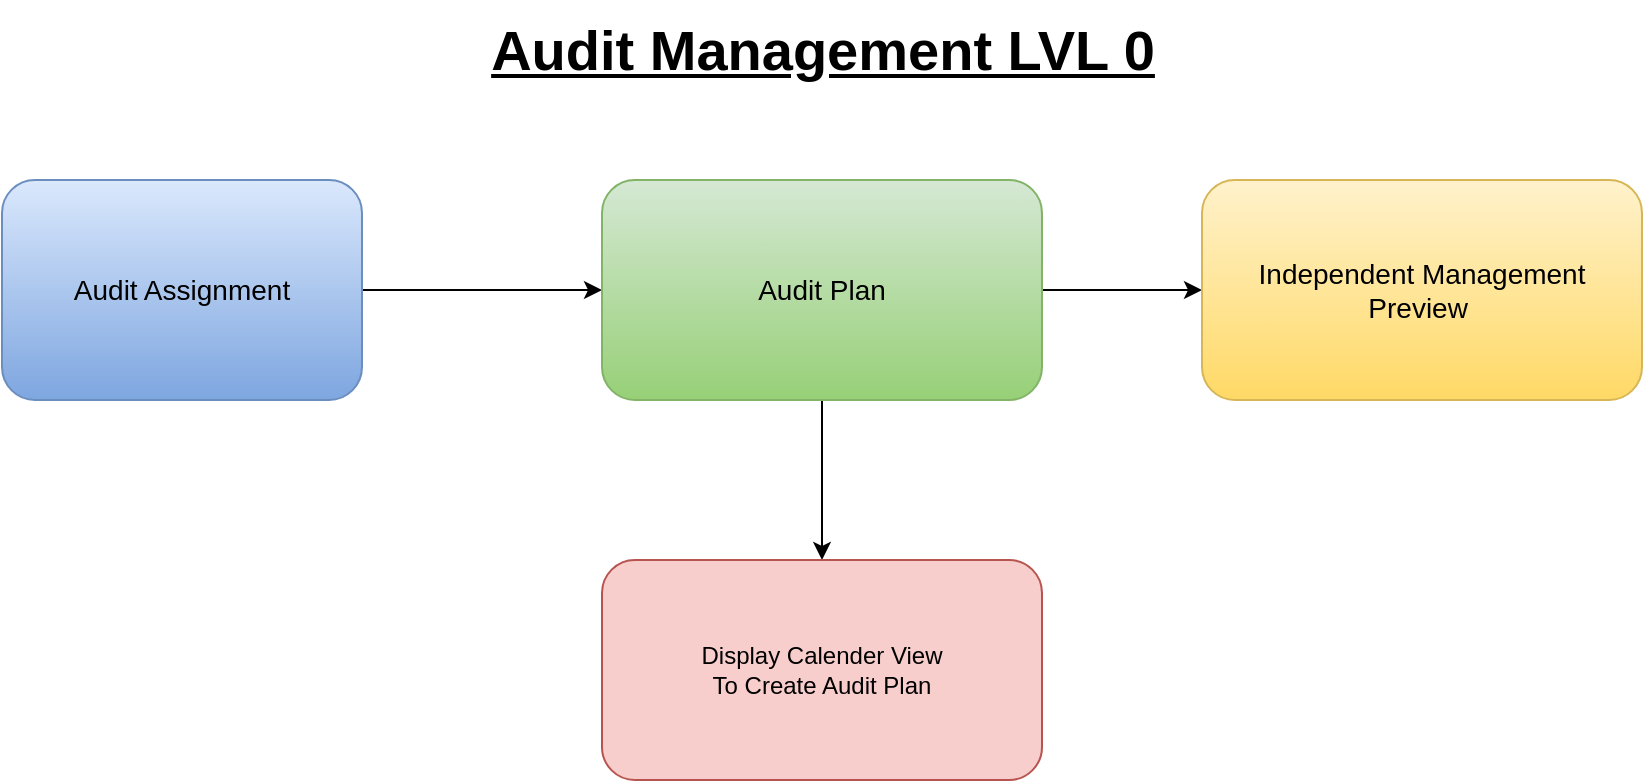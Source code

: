 <mxfile version="24.3.1" type="github" pages="32">
  <diagram id="rfpji_oR26iXnu8gp6y1" name="Level 0">
    <mxGraphModel dx="1035" dy="541" grid="1" gridSize="10" guides="1" tooltips="1" connect="1" arrows="1" fold="1" page="1" pageScale="1" pageWidth="850" pageHeight="1100" math="0" shadow="0">
      <root>
        <mxCell id="0" />
        <mxCell id="1" parent="0" />
        <mxCell id="0mhNjmgYB0Y-DOcjIdjo-2" style="edgeStyle=orthogonalEdgeStyle;rounded=1;orthogonalLoop=1;jettySize=auto;html=1;exitX=1;exitY=0.5;exitDx=0;exitDy=0;entryX=0;entryY=0.5;entryDx=0;entryDy=0;" parent="1" source="hsHpLRedmGUpxv28fJCq-1" target="hsHpLRedmGUpxv28fJCq-3" edge="1">
          <mxGeometry relative="1" as="geometry" />
        </mxCell>
        <UserObject label="&lt;font style=&quot;font-size: 14px;&quot;&gt;Audit Assignment&lt;/font&gt;" link="data:page/id,eqj7dofn9CjHiGEiGSkg" id="hsHpLRedmGUpxv28fJCq-1">
          <mxCell style="rounded=1;whiteSpace=wrap;html=1;fillColor=#dae8fc;gradientColor=#7ea6e0;strokeColor=#6c8ebf;" parent="1" vertex="1">
            <mxGeometry x="90" y="130" width="180" height="110" as="geometry" />
          </mxCell>
        </UserObject>
        <mxCell id="R-wgg5idn1Y15YCdLTjT-2" style="edgeStyle=orthogonalEdgeStyle;rounded=1;orthogonalLoop=1;jettySize=auto;html=1;exitX=0.5;exitY=1;exitDx=0;exitDy=0;entryX=0.5;entryY=0;entryDx=0;entryDy=0;" parent="1" source="hsHpLRedmGUpxv28fJCq-3" target="R-wgg5idn1Y15YCdLTjT-1" edge="1">
          <mxGeometry relative="1" as="geometry" />
        </mxCell>
        <mxCell id="VFR_48jpGrIL5741-kXr-2" style="edgeStyle=orthogonalEdgeStyle;rounded=1;orthogonalLoop=1;jettySize=auto;html=1;" parent="1" source="hsHpLRedmGUpxv28fJCq-3" edge="1">
          <mxGeometry relative="1" as="geometry">
            <mxPoint x="690" y="185" as="targetPoint" />
          </mxGeometry>
        </mxCell>
        <UserObject label="&lt;font style=&quot;font-size: 14px;&quot;&gt;Audit Plan&lt;/font&gt;" id="hsHpLRedmGUpxv28fJCq-3">
          <mxCell style="rounded=1;whiteSpace=wrap;html=1;fillColor=#d5e8d4;gradientColor=#97d077;strokeColor=#82b366;" parent="1" vertex="1">
            <mxGeometry x="390" y="130" width="220" height="110" as="geometry" />
          </mxCell>
        </UserObject>
        <mxCell id="0mhNjmgYB0Y-DOcjIdjo-1" value="&lt;font style=&quot;font-size: 28px;&quot;&gt;&lt;b&gt;&lt;u&gt;Audit Management LVL 0&lt;/u&gt;&lt;/b&gt;&lt;/font&gt;" style="text;html=1;align=center;verticalAlign=middle;resizable=0;points=[];autosize=1;strokeColor=none;fillColor=none;rounded=1;textShadow=0;" parent="1" vertex="1">
          <mxGeometry x="320" y="40" width="360" height="50" as="geometry" />
        </mxCell>
        <UserObject label="Display Calender View &lt;br&gt;To Create Audit Plan" link="data:page/id,SO7P523GmKmao4ISK2ce" id="R-wgg5idn1Y15YCdLTjT-1">
          <mxCell style="rounded=1;whiteSpace=wrap;html=1;fillColor=#f8cecc;strokeColor=#b85450;" parent="1" vertex="1">
            <mxGeometry x="390" y="320" width="220" height="110" as="geometry" />
          </mxCell>
        </UserObject>
        <UserObject label="&lt;font style=&quot;font-size: 14px;&quot;&gt;Independent Management Preview&amp;nbsp;&lt;/font&gt;" link="data:page/id,E-SuewBdt1aC3bwkr6U8" id="VFR_48jpGrIL5741-kXr-3">
          <mxCell style="rounded=1;whiteSpace=wrap;html=1;fillColor=#fff2cc;gradientColor=#ffd966;strokeColor=#d6b656;textShadow=0;" parent="1" vertex="1">
            <mxGeometry x="690" y="130" width="220" height="110" as="geometry" />
          </mxCell>
        </UserObject>
      </root>
    </mxGraphModel>
  </diagram>
  <diagram id="eqj7dofn9CjHiGEiGSkg" name="Audit Assignment Lvl 1">
    <mxGraphModel dx="880" dy="460" grid="1" gridSize="10" guides="1" tooltips="1" connect="1" arrows="1" fold="1" page="1" pageScale="1" pageWidth="850" pageHeight="1100" math="0" shadow="0">
      <root>
        <mxCell id="0" />
        <mxCell id="1" parent="0" />
        <mxCell id="SAJ0wneW6CKfJWXqG2Ua-1" style="edgeStyle=orthogonalEdgeStyle;rounded=0;orthogonalLoop=1;jettySize=auto;html=1;" parent="1" edge="1">
          <mxGeometry relative="1" as="geometry">
            <mxPoint x="230" y="140" as="targetPoint" />
            <mxPoint x="190.0" y="140.034" as="sourcePoint" />
          </mxGeometry>
        </mxCell>
        <mxCell id="SAJ0wneW6CKfJWXqG2Ua-2" style="edgeStyle=orthogonalEdgeStyle;rounded=0;orthogonalLoop=1;jettySize=auto;html=1;exitX=1;exitY=0.5;exitDx=0;exitDy=0;" parent="1" source="SAJ0wneW6CKfJWXqG2Ua-3" target="SAJ0wneW6CKfJWXqG2Ua-5" edge="1">
          <mxGeometry relative="1" as="geometry" />
        </mxCell>
        <mxCell id="SAJ0wneW6CKfJWXqG2Ua-3" value="Create Audit Assignments&lt;div&gt;&lt;br/&gt;&lt;/div&gt;" style="rounded=1;whiteSpace=wrap;html=1;fillColor=#f5f5f5;strokeColor=#666666;gradientColor=#b3b3b3;" parent="1" vertex="1">
          <mxGeometry x="230" y="110" width="120" height="60" as="geometry" />
        </mxCell>
        <mxCell id="SAJ0wneW6CKfJWXqG2Ua-4" style="edgeStyle=orthogonalEdgeStyle;rounded=0;orthogonalLoop=1;jettySize=auto;html=1;exitX=1;exitY=0.5;exitDx=0;exitDy=0;" parent="1" source="SAJ0wneW6CKfJWXqG2Ua-5" edge="1">
          <mxGeometry relative="1" as="geometry">
            <mxPoint x="570" y="140.31" as="targetPoint" />
          </mxGeometry>
        </mxCell>
        <mxCell id="I5ZpIJIE4egVTc65DaZ7-1" style="edgeStyle=orthogonalEdgeStyle;rounded=0;orthogonalLoop=1;jettySize=auto;html=1;exitX=0.5;exitY=1;exitDx=0;exitDy=0;entryX=0.5;entryY=0;entryDx=0;entryDy=0;" parent="1" source="SAJ0wneW6CKfJWXqG2Ua-5" target="I5ZpIJIE4egVTc65DaZ7-2" edge="1">
          <mxGeometry relative="1" as="geometry">
            <mxPoint x="450" y="200" as="targetPoint" />
          </mxGeometry>
        </mxCell>
        <mxCell id="SAJ0wneW6CKfJWXqG2Ua-5" value="Update Audit Assignment" style="rounded=1;whiteSpace=wrap;html=1;fillColor=#fff2cc;strokeColor=#d6b656;gradientColor=#ffd966;" parent="1" vertex="1">
          <mxGeometry x="390" y="110" width="120" height="60" as="geometry" />
        </mxCell>
        <mxCell id="I5ZpIJIE4egVTc65DaZ7-3" style="edgeStyle=orthogonalEdgeStyle;rounded=0;orthogonalLoop=1;jettySize=auto;html=1;exitX=0.5;exitY=1;exitDx=0;exitDy=0;" parent="1" source="SAJ0wneW6CKfJWXqG2Ua-7" edge="1">
          <mxGeometry relative="1" as="geometry">
            <mxPoint x="645" y="210" as="targetPoint" />
          </mxGeometry>
        </mxCell>
        <mxCell id="I5ZpIJIE4egVTc65DaZ7-5" style="edgeStyle=orthogonalEdgeStyle;rounded=0;orthogonalLoop=1;jettySize=auto;html=1;exitX=1;exitY=0.5;exitDx=0;exitDy=0;entryX=1;entryY=0.5;entryDx=0;entryDy=0;" parent="1" source="SAJ0wneW6CKfJWXqG2Ua-7" target="SAJ0wneW6CKfJWXqG2Ua-10" edge="1">
          <mxGeometry relative="1" as="geometry" />
        </mxCell>
        <mxCell id="SAJ0wneW6CKfJWXqG2Ua-7" value="Approve Audit Assignment then send eGP Creation Request" style="rounded=1;whiteSpace=wrap;html=1;glass=0;fillColor=#dae8fc;gradientColor=#7ea6e0;strokeColor=#6c8ebf;" parent="1" vertex="1">
          <mxGeometry x="570" y="110" width="150" height="60" as="geometry" />
        </mxCell>
        <mxCell id="SAJ0wneW6CKfJWXqG2Ua-8" style="edgeStyle=orthogonalEdgeStyle;rounded=0;orthogonalLoop=1;jettySize=auto;html=1;exitX=0;exitY=0.5;exitDx=0;exitDy=0;" parent="1" source="SAJ0wneW6CKfJWXqG2Ua-10" edge="1">
          <mxGeometry relative="1" as="geometry">
            <mxPoint x="520" y="360.31" as="targetPoint" />
          </mxGeometry>
        </mxCell>
        <mxCell id="I5ZpIJIE4egVTc65DaZ7-10" style="edgeStyle=orthogonalEdgeStyle;rounded=0;orthogonalLoop=1;jettySize=auto;html=1;entryX=0.5;entryY=0;entryDx=0;entryDy=0;" parent="1" source="SAJ0wneW6CKfJWXqG2Ua-10" target="SAJ0wneW6CKfJWXqG2Ua-18" edge="1">
          <mxGeometry relative="1" as="geometry" />
        </mxCell>
        <mxCell id="SAJ0wneW6CKfJWXqG2Ua-10" value="Approver" style="rhombus;whiteSpace=wrap;html=1;rounded=1;fillColor=#fad7ac;strokeColor=#b46504;" parent="1" vertex="1">
          <mxGeometry x="605" y="330" width="70" height="60" as="geometry" />
        </mxCell>
        <mxCell id="SAJ0wneW6CKfJWXqG2Ua-18" value="Rejected For Audit Plan" style="rounded=1;whiteSpace=wrap;html=1;fillColor=#f8cecc;gradientColor=#ea6b66;strokeColor=#b85450;" parent="1" vertex="1">
          <mxGeometry x="540" y="450" width="200" height="32" as="geometry" />
        </mxCell>
        <mxCell id="SAJ0wneW6CKfJWXqG2Ua-19" style="edgeStyle=orthogonalEdgeStyle;rounded=0;orthogonalLoop=1;jettySize=auto;html=1;exitX=0;exitY=0.5;exitDx=0;exitDy=0;" parent="1" source="SAJ0wneW6CKfJWXqG2Ua-20" target="SAJ0wneW6CKfJWXqG2Ua-21" edge="1">
          <mxGeometry relative="1" as="geometry">
            <mxPoint x="190" y="360.31" as="targetPoint" />
          </mxGeometry>
        </mxCell>
        <mxCell id="SAJ0wneW6CKfJWXqG2Ua-20" value="Procced to Audit Plan" style="rounded=1;whiteSpace=wrap;html=1;fillColor=#d5e8d4;gradientColor=#97d077;strokeColor=#82b366;" parent="1" vertex="1">
          <mxGeometry x="400" y="330" width="120" height="60" as="geometry" />
        </mxCell>
        <UserObject label="End" link="data:page/id,rfpji_oR26iXnu8gp6y1" id="SAJ0wneW6CKfJWXqG2Ua-21">
          <mxCell style="ellipse;whiteSpace=wrap;html=1;aspect=fixed;fillColor=#f8cecc;gradientColor=#ea6b66;strokeColor=#b85450;" parent="1" vertex="1">
            <mxGeometry x="270" y="320.0" width="80" height="80" as="geometry" />
          </mxCell>
        </UserObject>
        <mxCell id="SAJ0wneW6CKfJWXqG2Ua-22" value="&lt;font style=&quot;font-size: 22px;&quot;&gt;&lt;b&gt;&lt;u&gt;Audit Assignments&lt;/u&gt;&lt;/b&gt;&lt;/font&gt;" style="text;html=1;align=center;verticalAlign=middle;resizable=0;points=[];autosize=1;strokeColor=none;fillColor=none;strokeWidth=4;" parent="1" vertex="1">
          <mxGeometry x="240" y="33" width="220" height="40" as="geometry" />
        </mxCell>
        <mxCell id="SAJ0wneW6CKfJWXqG2Ua-23" value="Start" style="ellipse;whiteSpace=wrap;html=1;aspect=fixed;fillColor=#d5e8d4;strokeColor=#82b366;gradientColor=#97d077;" parent="1" vertex="1">
          <mxGeometry x="110" y="100" width="80" height="80" as="geometry" />
        </mxCell>
        <mxCell id="I5ZpIJIE4egVTc65DaZ7-2" value="Assign Users with Start-End Date" style="rounded=1;whiteSpace=wrap;html=1;fillColor=#fff2cc;gradientColor=#ffd966;strokeColor=#d6b656;" parent="1" vertex="1">
          <mxGeometry x="390" y="210" width="120" height="60" as="geometry" />
        </mxCell>
        <mxCell id="I5ZpIJIE4egVTc65DaZ7-8" style="edgeStyle=orthogonalEdgeStyle;rounded=0;orthogonalLoop=1;jettySize=auto;html=1;exitX=0.5;exitY=1;exitDx=0;exitDy=0;entryX=0.5;entryY=0;entryDx=0;entryDy=0;" parent="1" source="I5ZpIJIE4egVTc65DaZ7-4" target="SAJ0wneW6CKfJWXqG2Ua-10" edge="1">
          <mxGeometry relative="1" as="geometry" />
        </mxCell>
        <mxCell id="I5ZpIJIE4egVTc65DaZ7-4" value="Audit Associate Revert Request" style="rounded=1;whiteSpace=wrap;html=1;fillColor=#dae8fc;gradientColor=#7ea6e0;strokeColor=#6c8ebf;" parent="1" vertex="1">
          <mxGeometry x="560" y="210" width="160" height="60" as="geometry" />
        </mxCell>
      </root>
    </mxGraphModel>
  </diagram>
  <diagram name="Global Audit Plan LVL 0" id="SO7P523GmKmao4ISK2ce">
    <mxGraphModel dx="880" dy="460" grid="1" gridSize="10" guides="1" tooltips="1" connect="1" arrows="1" fold="1" page="1" pageScale="1" pageWidth="850" pageHeight="1100" math="0" shadow="0">
      <root>
        <mxCell id="0" />
        <mxCell id="1" parent="0" />
        <mxCell id="sRpgtZKo-aydnxxHFiPX-14" style="edgeStyle=orthogonalEdgeStyle;rounded=1;orthogonalLoop=1;jettySize=auto;html=1;" parent="1" source="1O6wciSVCtwW2RtYe0_3-2" target="sRpgtZKo-aydnxxHFiPX-1" edge="1">
          <mxGeometry relative="1" as="geometry">
            <mxPoint x="130" y="180.059" as="targetPoint" />
          </mxGeometry>
        </mxCell>
        <UserObject label="START" link="data:page/id,rfpji_oR26iXnu8gp6y1" id="1O6wciSVCtwW2RtYe0_3-2">
          <mxCell style="ellipse;whiteSpace=wrap;html=1;aspect=fixed;fillColor=#d5e8d4;strokeColor=#82b366;rounded=1;gradientColor=#97d077;" parent="1" vertex="1">
            <mxGeometry x="20" y="140" width="80" height="80" as="geometry" />
          </mxCell>
        </UserObject>
        <mxCell id="sRpgtZKo-aydnxxHFiPX-16" style="edgeStyle=orthogonalEdgeStyle;rounded=1;orthogonalLoop=1;jettySize=auto;html=1;exitX=1;exitY=0.5;exitDx=0;exitDy=0;entryX=0;entryY=0.5;entryDx=0;entryDy=0;" parent="1" source="sRpgtZKo-aydnxxHFiPX-1" target="sRpgtZKo-aydnxxHFiPX-2" edge="1">
          <mxGeometry relative="1" as="geometry" />
        </mxCell>
        <UserObject label="&lt;b&gt;&lt;font style=&quot;font-size: 13px;&quot;&gt;DSL &amp;amp; RFI&lt;/font&gt;&lt;/b&gt;" link="data:page/id,C9vHO4o8F-HtbBLTwU_T" id="sRpgtZKo-aydnxxHFiPX-1">
          <mxCell style="rounded=1;whiteSpace=wrap;html=1;strokeColor=#9673a6;fillColor=#e1d5e7;" parent="1" vertex="1">
            <mxGeometry x="190" y="150" width="120" height="60" as="geometry" />
          </mxCell>
        </UserObject>
        <mxCell id="sRpgtZKo-aydnxxHFiPX-17" style="edgeStyle=orthogonalEdgeStyle;rounded=1;orthogonalLoop=1;jettySize=auto;html=1;exitX=1;exitY=0.5;exitDx=0;exitDy=0;entryX=0;entryY=0.5;entryDx=0;entryDy=0;" parent="1" source="sRpgtZKo-aydnxxHFiPX-2" target="sRpgtZKo-aydnxxHFiPX-3" edge="1">
          <mxGeometry relative="1" as="geometry" />
        </mxCell>
        <UserObject label="&lt;b&gt;&lt;font style=&quot;font-size: 13px;&quot;&gt;Presentation &amp;amp; Kickoff&lt;/font&gt;&lt;/b&gt;" link="data:page/id,xXkXfWt9FnmM1K7PqG9_" id="sRpgtZKo-aydnxxHFiPX-2">
          <mxCell style="rounded=1;whiteSpace=wrap;html=1;strokeColor=#9673a6;fillColor=#e1d5e7;" parent="1" vertex="1">
            <mxGeometry x="380" y="150" width="120" height="60" as="geometry" />
          </mxCell>
        </UserObject>
        <mxCell id="sRpgtZKo-aydnxxHFiPX-18" style="edgeStyle=orthogonalEdgeStyle;rounded=1;orthogonalLoop=1;jettySize=auto;html=1;" parent="1" source="sRpgtZKo-aydnxxHFiPX-3" target="sRpgtZKo-aydnxxHFiPX-5" edge="1">
          <mxGeometry relative="1" as="geometry" />
        </mxCell>
        <mxCell id="w_XlgTnfkvseYLCacxFV-1" style="edgeStyle=orthogonalEdgeStyle;rounded=1;orthogonalLoop=1;jettySize=auto;html=1;exitX=0.5;exitY=1;exitDx=0;exitDy=0;entryX=0.5;entryY=1;entryDx=0;entryDy=0;" parent="1" source="sRpgtZKo-aydnxxHFiPX-3" target="sRpgtZKo-aydnxxHFiPX-5" edge="1">
          <mxGeometry relative="1" as="geometry">
            <Array as="points">
              <mxPoint x="610" y="270" />
              <mxPoint x="800" y="270" />
            </Array>
          </mxGeometry>
        </mxCell>
        <UserObject label="&lt;b&gt;&lt;font style=&quot;font-size: 13px;&quot;&gt;Process Understanding&lt;/font&gt;&lt;/b&gt;" link="data:page/id,8sggHr_kanZW6AEmCA0b" id="sRpgtZKo-aydnxxHFiPX-3">
          <mxCell style="rounded=1;whiteSpace=wrap;html=1;strokeColor=#9673a6;fillColor=#e1d5e7;" parent="1" vertex="1">
            <mxGeometry x="550" y="150" width="120" height="60" as="geometry" />
          </mxCell>
        </UserObject>
        <mxCell id="sRpgtZKo-aydnxxHFiPX-19" style="edgeStyle=orthogonalEdgeStyle;rounded=1;orthogonalLoop=1;jettySize=auto;html=1;exitX=1;exitY=0.5;exitDx=0;exitDy=0;entryX=0;entryY=0.5;entryDx=0;entryDy=0;" parent="1" source="sRpgtZKo-aydnxxHFiPX-5" target="sRpgtZKo-aydnxxHFiPX-6" edge="1">
          <mxGeometry relative="1" as="geometry" />
        </mxCell>
        <UserObject label="&lt;b&gt;&lt;font style=&quot;font-size: 13px;&quot;&gt;Walk-through Process&lt;/font&gt;&lt;/b&gt;" link="data:page/id,JkZFDbfjW4wbQUfnCBrK" id="sRpgtZKo-aydnxxHFiPX-5">
          <mxCell style="rounded=1;whiteSpace=wrap;html=1;strokeColor=#9673a6;fillColor=#e1d5e7;" parent="1" vertex="1">
            <mxGeometry x="740" y="150" width="120" height="60" as="geometry" />
          </mxCell>
        </UserObject>
        <mxCell id="wRUtd6eGetiOYtf7yljO-2" style="edgeStyle=orthogonalEdgeStyle;rounded=1;orthogonalLoop=1;jettySize=auto;html=1;exitX=1;exitY=0.5;exitDx=0;exitDy=0;entryX=0;entryY=0.5;entryDx=0;entryDy=0;" parent="1" source="sRpgtZKo-aydnxxHFiPX-6" target="sRpgtZKo-aydnxxHFiPX-7" edge="1">
          <mxGeometry relative="1" as="geometry" />
        </mxCell>
        <UserObject label="&lt;b&gt;&lt;font style=&quot;font-size: 13px;&quot;&gt;Planning Meeting MoM&lt;/font&gt;&lt;/b&gt;" link="data:page/id,BtyiR4jpNamVzZqfS-xv" id="sRpgtZKo-aydnxxHFiPX-6">
          <mxCell style="rounded=1;whiteSpace=wrap;html=1;strokeColor=#9673a6;fillColor=#e1d5e7;" parent="1" vertex="1">
            <mxGeometry x="920" y="150" width="120" height="60" as="geometry" />
          </mxCell>
        </UserObject>
        <mxCell id="wRUtd6eGetiOYtf7yljO-3" style="edgeStyle=orthogonalEdgeStyle;rounded=1;orthogonalLoop=1;jettySize=auto;html=1;entryX=1;entryY=0.5;entryDx=0;entryDy=0;" parent="1" source="sRpgtZKo-aydnxxHFiPX-7" target="sRpgtZKo-aydnxxHFiPX-8" edge="1">
          <mxGeometry relative="1" as="geometry" />
        </mxCell>
        <UserObject label="&lt;b&gt;&lt;font style=&quot;font-size: 13px;&quot;&gt;Stage-Getting Findings&lt;/font&gt;&lt;/b&gt;" link="data:page/id,-vt4ipw-Y4fM9ojm0ter" id="sRpgtZKo-aydnxxHFiPX-7">
          <mxCell style="rounded=1;whiteSpace=wrap;html=1;strokeColor=#9673a6;fillColor=#e1d5e7;textShadow=0;" parent="1" vertex="1">
            <mxGeometry x="1100" y="150" width="120" height="60" as="geometry" />
          </mxCell>
        </UserObject>
        <mxCell id="sRpgtZKo-aydnxxHFiPX-22" style="edgeStyle=orthogonalEdgeStyle;rounded=1;orthogonalLoop=1;jettySize=auto;html=1;entryX=1;entryY=0.5;entryDx=0;entryDy=0;" parent="1" source="sRpgtZKo-aydnxxHFiPX-8" target="sRpgtZKo-aydnxxHFiPX-9" edge="1">
          <mxGeometry relative="1" as="geometry" />
        </mxCell>
        <UserObject label="&lt;b&gt;&lt;font style=&quot;font-size: 13px;&quot;&gt;Audit Planning QA&amp;nbsp; Checklist&lt;/font&gt;&lt;/b&gt;" link="data:page/id,lzlA_cUkZQJq2WjfeU5k" id="sRpgtZKo-aydnxxHFiPX-8">
          <mxCell style="rounded=1;whiteSpace=wrap;html=1;strokeColor=#9673a6;fillColor=#e1d5e7;" parent="1" vertex="1">
            <mxGeometry x="960" y="330" width="140" height="60" as="geometry" />
          </mxCell>
        </UserObject>
        <mxCell id="sRpgtZKo-aydnxxHFiPX-23" style="edgeStyle=orthogonalEdgeStyle;rounded=1;orthogonalLoop=1;jettySize=auto;html=1;" parent="1" source="sRpgtZKo-aydnxxHFiPX-9" target="sRpgtZKo-aydnxxHFiPX-10" edge="1">
          <mxGeometry relative="1" as="geometry" />
        </mxCell>
        <UserObject label="&lt;b&gt;&lt;font style=&quot;font-size: 13px;&quot;&gt;Field Works&lt;/font&gt;&lt;/b&gt;" link="data:page/id,onjasasucwlx9Kj9we2S" id="sRpgtZKo-aydnxxHFiPX-9">
          <mxCell style="rounded=1;whiteSpace=wrap;html=1;strokeColor=#9673a6;fillColor=#e1d5e7;" parent="1" vertex="1">
            <mxGeometry x="760" y="330" width="120" height="60" as="geometry" />
          </mxCell>
        </UserObject>
        <mxCell id="sRpgtZKo-aydnxxHFiPX-24" style="edgeStyle=orthogonalEdgeStyle;rounded=1;orthogonalLoop=1;jettySize=auto;html=1;entryX=1;entryY=0.5;entryDx=0;entryDy=0;" parent="1" source="sRpgtZKo-aydnxxHFiPX-10" target="sRpgtZKo-aydnxxHFiPX-11" edge="1">
          <mxGeometry relative="1" as="geometry" />
        </mxCell>
        <UserObject label="&lt;b&gt;&lt;font style=&quot;font-size: 13px;&quot;&gt;Reporting&lt;/font&gt;&lt;/b&gt;" link="data:page/id,-kxxWb5hBgzSHtg66tbn" id="sRpgtZKo-aydnxxHFiPX-10">
          <mxCell style="rounded=1;whiteSpace=wrap;html=1;strokeColor=#9673a6;fillColor=#e1d5e7;" parent="1" vertex="1">
            <mxGeometry x="580" y="330" width="120" height="60" as="geometry" />
          </mxCell>
        </UserObject>
        <mxCell id="sRpgtZKo-aydnxxHFiPX-25" style="edgeStyle=orthogonalEdgeStyle;rounded=1;orthogonalLoop=1;jettySize=auto;html=1;exitX=0;exitY=0.5;exitDx=0;exitDy=0;entryX=1;entryY=0.5;entryDx=0;entryDy=0;" parent="1" source="sRpgtZKo-aydnxxHFiPX-11" target="sRpgtZKo-aydnxxHFiPX-12" edge="1">
          <mxGeometry relative="1" as="geometry" />
        </mxCell>
        <UserObject label="&lt;b&gt;&lt;font style=&quot;font-size: 13px;&quot;&gt;Closing and Post Audit&amp;nbsp;&lt;/font&gt;&lt;/b&gt;" link="data:page/id,fDOu2XCDbjO3SyMG1xVQ" id="sRpgtZKo-aydnxxHFiPX-11">
          <mxCell style="rounded=1;whiteSpace=wrap;html=1;strokeColor=#9673a6;fillColor=#e1d5e7;" parent="1" vertex="1">
            <mxGeometry x="390" y="330" width="120" height="60" as="geometry" />
          </mxCell>
        </UserObject>
        <mxCell id="sRpgtZKo-aydnxxHFiPX-27" style="edgeStyle=orthogonalEdgeStyle;rounded=1;orthogonalLoop=1;jettySize=auto;html=1;exitX=0;exitY=0.5;exitDx=0;exitDy=0;entryX=1;entryY=0.5;entryDx=0;entryDy=0;" parent="1" source="sRpgtZKo-aydnxxHFiPX-12" target="sRpgtZKo-aydnxxHFiPX-13" edge="1">
          <mxGeometry relative="1" as="geometry" />
        </mxCell>
        <UserObject label="&lt;b&gt;&lt;font style=&quot;font-size: 13px;&quot;&gt;Quality Assurance&amp;nbsp;&lt;/font&gt;&lt;/b&gt;" link="data:page/id,Q8PFEeoIksUd84Hvle8G" id="sRpgtZKo-aydnxxHFiPX-12">
          <mxCell style="rounded=1;whiteSpace=wrap;html=1;strokeColor=#9673a6;fillColor=#e1d5e7;" parent="1" vertex="1">
            <mxGeometry x="180" y="330" width="130" height="60" as="geometry" />
          </mxCell>
        </UserObject>
        <UserObject label="END" link="data:page/id,rfpji_oR26iXnu8gp6y1" id="sRpgtZKo-aydnxxHFiPX-13">
          <mxCell style="ellipse;whiteSpace=wrap;html=1;aspect=fixed;fillColor=#f8cecc;strokeColor=#b85450;rounded=1;gradientColor=#ea6b66;" parent="1" vertex="1">
            <mxGeometry x="20" y="320" width="80" height="80" as="geometry" />
          </mxCell>
        </UserObject>
        <mxCell id="T57lNtyBFmcwUspwPv3O-1" value="&lt;font style=&quot;font-size: 27px;&quot;&gt;&lt;b&gt;&lt;u&gt;Audit Plan LEVEL 0&lt;/u&gt;&lt;/b&gt;&lt;/font&gt;" style="text;html=1;align=center;verticalAlign=middle;resizable=0;points=[];autosize=1;strokeColor=none;fillColor=none;rounded=1;" parent="1" vertex="1">
          <mxGeometry x="415" y="38" width="270" height="50" as="geometry" />
        </mxCell>
      </root>
    </mxGraphModel>
  </diagram>
  <diagram id="C9vHO4o8F-HtbBLTwU_T" name="DSL &amp; RFI">
    <mxGraphModel dx="1100" dy="575" grid="1" gridSize="10" guides="1" tooltips="1" connect="1" arrows="1" fold="1" page="1" pageScale="1" pageWidth="850" pageHeight="1100" math="0" shadow="0">
      <root>
        <mxCell id="0" />
        <mxCell id="1" parent="0" />
        <mxCell id="Jq0HApgrLzHW4FTiQcWF-2" style="edgeStyle=orthogonalEdgeStyle;rounded=0;orthogonalLoop=1;jettySize=auto;html=1;exitX=0.5;exitY=1;exitDx=0;exitDy=0;entryX=0.5;entryY=0;entryDx=0;entryDy=0;" parent="1" source="Jq0HApgrLzHW4FTiQcWF-3" target="Jq0HApgrLzHW4FTiQcWF-7" edge="1">
          <mxGeometry relative="1" as="geometry" />
        </mxCell>
        <mxCell id="mckM-OI4dK3K2CpKrxwM-11" style="edgeStyle=orthogonalEdgeStyle;rounded=0;orthogonalLoop=1;jettySize=auto;html=1;exitX=1;exitY=0.5;exitDx=0;exitDy=0;entryX=0.25;entryY=1;entryDx=0;entryDy=0;" parent="1" source="Jq0HApgrLzHW4FTiQcWF-3" target="mckM-OI4dK3K2CpKrxwM-10" edge="1">
          <mxGeometry relative="1" as="geometry" />
        </mxCell>
        <mxCell id="Jq0HApgrLzHW4FTiQcWF-3" value="RFI Mention Doc and Notify Dept to Upload Doc&amp;nbsp;" style="rounded=1;whiteSpace=wrap;html=1;fillColor=#fff2cc;gradientColor=#ffd966;strokeColor=#d6b656;" parent="1" vertex="1">
          <mxGeometry x="210" y="430" width="120" height="60" as="geometry" />
        </mxCell>
        <mxCell id="Jq0HApgrLzHW4FTiQcWF-6" style="edgeStyle=orthogonalEdgeStyle;rounded=0;orthogonalLoop=1;jettySize=auto;html=1;entryX=0;entryY=0.5;entryDx=0;entryDy=0;" parent="1" source="Jq0HApgrLzHW4FTiQcWF-7" target="Jq0HApgrLzHW4FTiQcWF-13" edge="1">
          <mxGeometry relative="1" as="geometry" />
        </mxCell>
        <mxCell id="Jq0HApgrLzHW4FTiQcWF-26" style="edgeStyle=orthogonalEdgeStyle;rounded=0;orthogonalLoop=1;jettySize=auto;html=1;entryX=0.5;entryY=0;entryDx=0;entryDy=0;" parent="1" source="Jq0HApgrLzHW4FTiQcWF-7" target="Jq0HApgrLzHW4FTiQcWF-17" edge="1">
          <mxGeometry relative="1" as="geometry" />
        </mxCell>
        <mxCell id="Jq0HApgrLzHW4FTiQcWF-7" value="Doc Upload by Dept Associate&amp;nbsp;" style="rounded=1;whiteSpace=wrap;html=1;fillColor=#fff2cc;gradientColor=#ffd966;strokeColor=#d6b656;" parent="1" vertex="1">
          <mxGeometry x="210" y="520" width="120" height="60" as="geometry" />
        </mxCell>
        <mxCell id="Jq0HApgrLzHW4FTiQcWF-24" style="edgeStyle=orthogonalEdgeStyle;rounded=0;orthogonalLoop=1;jettySize=auto;html=1;exitX=1;exitY=0.5;exitDx=0;exitDy=0;" parent="1" source="Jq0HApgrLzHW4FTiQcWF-13" target="Jq0HApgrLzHW4FTiQcWF-18" edge="1">
          <mxGeometry relative="1" as="geometry" />
        </mxCell>
        <mxCell id="Jq0HApgrLzHW4FTiQcWF-13" value="Doc Not Uploaded within Assigned date" style="rounded=1;whiteSpace=wrap;html=1;fillColor=#f8cecc;strokeColor=#b85450;gradientColor=#ea6b66;" parent="1" vertex="1">
          <mxGeometry x="425" y="520" width="120" height="60" as="geometry" />
        </mxCell>
        <mxCell id="Jq0HApgrLzHW4FTiQcWF-14" value="" style="edgeStyle=orthogonalEdgeStyle;rounded=0;orthogonalLoop=1;jettySize=auto;html=1;" parent="1" source="Jq0HApgrLzHW4FTiQcWF-15" target="Jq0HApgrLzHW4FTiQcWF-16" edge="1">
          <mxGeometry relative="1" as="geometry" />
        </mxCell>
        <mxCell id="Jq0HApgrLzHW4FTiQcWF-15" value="Reschedule&amp;nbsp; Date&lt;br&gt;Audit Associate" style="rounded=1;whiteSpace=wrap;html=1;fillColor=#d5e8d4;gradientColor=#97d077;strokeColor=#82b366;" parent="1" vertex="1">
          <mxGeometry x="600" y="640" width="120" height="60" as="geometry" />
        </mxCell>
        <mxCell id="Jq0HApgrLzHW4FTiQcWF-16" value="Notify&amp;nbsp;" style="rhombus;whiteSpace=wrap;html=1;fillColor=#d5e8d4;strokeColor=#82b366;rounded=1;gradientColor=#97d077;" parent="1" vertex="1">
          <mxGeometry x="620" y="750" width="80" height="80" as="geometry" />
        </mxCell>
        <mxCell id="Jq0HApgrLzHW4FTiQcWF-27" style="edgeStyle=orthogonalEdgeStyle;rounded=0;orthogonalLoop=1;jettySize=auto;html=1;exitX=0.5;exitY=1;exitDx=0;exitDy=0;" parent="1" source="Jq0HApgrLzHW4FTiQcWF-17" target="Jq0HApgrLzHW4FTiQcWF-28" edge="1">
          <mxGeometry relative="1" as="geometry">
            <mxPoint x="354.895" y="820" as="targetPoint" />
          </mxGeometry>
        </mxCell>
        <mxCell id="Jq0HApgrLzHW4FTiQcWF-17" value="Notify&amp;nbsp;" style="rhombus;whiteSpace=wrap;html=1;fillColor=#d5e8d4;strokeColor=#82b366;rounded=1;gradientColor=#97d077;" parent="1" vertex="1">
          <mxGeometry x="230" y="650" width="80" height="80" as="geometry" />
        </mxCell>
        <mxCell id="Jq0HApgrLzHW4FTiQcWF-25" style="edgeStyle=orthogonalEdgeStyle;rounded=0;orthogonalLoop=1;jettySize=auto;html=1;entryX=0.5;entryY=0;entryDx=0;entryDy=0;" parent="1" source="Jq0HApgrLzHW4FTiQcWF-18" target="Jq0HApgrLzHW4FTiQcWF-15" edge="1">
          <mxGeometry relative="1" as="geometry" />
        </mxCell>
        <mxCell id="Jq0HApgrLzHW4FTiQcWF-18" value="Reminder" style="rhombus;whiteSpace=wrap;html=1;fillColor=#d5e8d4;strokeColor=#82b366;rounded=1;gradientColor=#97d077;" parent="1" vertex="1">
          <mxGeometry x="620" y="510" width="80" height="80" as="geometry" />
        </mxCell>
        <mxCell id="dO0FTJAvQE22wk0d92uK-4" style="edgeStyle=orthogonalEdgeStyle;rounded=0;orthogonalLoop=1;jettySize=auto;html=1;exitX=1;exitY=0.5;exitDx=0;exitDy=0;entryX=0;entryY=0.5;entryDx=0;entryDy=0;" parent="1" source="Jq0HApgrLzHW4FTiQcWF-22" target="dO0FTJAvQE22wk0d92uK-3" edge="1">
          <mxGeometry relative="1" as="geometry" />
        </mxCell>
        <UserObject label="Start" link="data:page/id,SO7P523GmKmao4ISK2ce" id="Jq0HApgrLzHW4FTiQcWF-22">
          <mxCell style="ellipse;whiteSpace=wrap;html=1;aspect=fixed;fillColor=#d5e8d4;strokeColor=#82b366;gradientColor=#97d077;" parent="1" vertex="1">
            <mxGeometry x="80" y="150" width="80" height="80" as="geometry" />
          </mxCell>
        </UserObject>
        <mxCell id="Ms6mxtfcFHjEn8s5n1Po-2" style="edgeStyle=orthogonalEdgeStyle;rounded=0;orthogonalLoop=1;jettySize=auto;html=1;exitX=0.5;exitY=1;exitDx=0;exitDy=0;entryX=0.5;entryY=0;entryDx=0;entryDy=0;" parent="1" source="Jq0HApgrLzHW4FTiQcWF-28" target="Ms6mxtfcFHjEn8s5n1Po-1" edge="1">
          <mxGeometry relative="1" as="geometry" />
        </mxCell>
        <mxCell id="Jq0HApgrLzHW4FTiQcWF-28" value="Approve / Reject&lt;br&gt;Administrator&amp;nbsp;" style="rounded=1;whiteSpace=wrap;html=1;fillColor=#d5e8d4;gradientColor=#97d077;strokeColor=#82b366;" parent="1" vertex="1">
          <mxGeometry x="210.005" y="780" width="120" height="60" as="geometry" />
        </mxCell>
        <UserObject label="NEXT PAGE" link="data:page/id,xXkXfWt9FnmM1K7PqG9_" id="Ms6mxtfcFHjEn8s5n1Po-1">
          <mxCell style="ellipse;whiteSpace=wrap;html=1;aspect=fixed;fillColor=#f8cecc;strokeColor=#b85450;gradientColor=#ea6b66;" parent="1" vertex="1">
            <mxGeometry x="230" y="910" width="80" height="80" as="geometry" />
          </mxCell>
        </UserObject>
        <mxCell id="dO0FTJAvQE22wk0d92uK-2" value="&lt;u&gt;DSL &amp;amp; RFI LEVEL 1&lt;/u&gt;" style="text;strokeColor=none;fillColor=none;html=1;fontSize=24;fontStyle=1;verticalAlign=middle;align=center;" parent="1" vertex="1">
          <mxGeometry x="305" y="20" width="225" height="40" as="geometry" />
        </mxCell>
        <mxCell id="mckM-OI4dK3K2CpKrxwM-1" style="edgeStyle=orthogonalEdgeStyle;rounded=0;orthogonalLoop=1;jettySize=auto;html=1;exitX=0.25;exitY=1;exitDx=0;exitDy=0;" parent="1" source="dO0FTJAvQE22wk0d92uK-3" edge="1">
          <mxGeometry relative="1" as="geometry">
            <mxPoint x="250" y="260" as="targetPoint" />
          </mxGeometry>
        </mxCell>
        <mxCell id="mckM-OI4dK3K2CpKrxwM-5" style="edgeStyle=orthogonalEdgeStyle;rounded=0;orthogonalLoop=1;jettySize=auto;html=1;exitX=0.75;exitY=1;exitDx=0;exitDy=0;" parent="1" source="dO0FTJAvQE22wk0d92uK-3" target="mckM-OI4dK3K2CpKrxwM-3" edge="1">
          <mxGeometry relative="1" as="geometry" />
        </mxCell>
        <UserObject label="Add Details Scope" link="data:page/id,00hlMRfuDbaS-sajrneF" id="dO0FTJAvQE22wk0d92uK-3">
          <mxCell style="rounded=1;whiteSpace=wrap;html=1;fillColor=#f5f5f5;strokeColor=#666666;gradientColor=#b3b3b3;" parent="1" vertex="1">
            <mxGeometry x="220" y="160" width="120" height="60" as="geometry" />
          </mxCell>
        </UserObject>
        <mxCell id="dO0FTJAvQE22wk0d92uK-6" style="edgeStyle=orthogonalEdgeStyle;rounded=0;orthogonalLoop=1;jettySize=auto;html=1;exitX=0.5;exitY=1;exitDx=0;exitDy=0;entryX=0.5;entryY=0;entryDx=0;entryDy=0;" parent="1" source="dO0FTJAvQE22wk0d92uK-5" target="dO0FTJAvQE22wk0d92uK-3" edge="1">
          <mxGeometry relative="1" as="geometry" />
        </mxCell>
        <mxCell id="dO0FTJAvQE22wk0d92uK-7" value="Fetched" style="edgeLabel;html=1;align=center;verticalAlign=middle;resizable=0;points=[];" parent="dO0FTJAvQE22wk0d92uK-6" vertex="1" connectable="0">
          <mxGeometry x="-0.28" y="1" relative="1" as="geometry">
            <mxPoint as="offset" />
          </mxGeometry>
        </mxCell>
        <mxCell id="dO0FTJAvQE22wk0d92uK-5" value="AAF ID" style="rounded=1;whiteSpace=wrap;html=1;fillColor=#f5f5f5;gradientColor=#b3b3b3;strokeColor=#666666;" parent="1" vertex="1">
          <mxGeometry x="235" y="70" width="90" height="40" as="geometry" />
        </mxCell>
        <mxCell id="mckM-OI4dK3K2CpKrxwM-3" value="Download DSL" style="html=1;whiteSpace=wrap;strokeColor=#82b366;fillColor=#d5e8d4;labelPosition=center;verticalLabelPosition=middle;verticalAlign=top;align=center;fontSize=12;outlineConnect=0;spacingTop=-6;sketch=0;shape=mxgraph.sitemap.download;gradientColor=#97d077;" parent="1" vertex="1">
          <mxGeometry x="280" y="260" width="90" height="40" as="geometry" />
        </mxCell>
        <mxCell id="mckM-OI4dK3K2CpKrxwM-4" value="Download AAF" style="html=1;whiteSpace=wrap;strokeColor=#82b366;fillColor=#d5e8d4;labelPosition=center;verticalLabelPosition=middle;verticalAlign=top;align=center;fontSize=12;outlineConnect=0;spacingTop=-6;sketch=0;shape=mxgraph.sitemap.download;gradientColor=#97d077;" parent="1" vertex="1">
          <mxGeometry x="180" y="260" width="90" height="40" as="geometry" />
        </mxCell>
        <mxCell id="mckM-OI4dK3K2CpKrxwM-6" style="edgeStyle=orthogonalEdgeStyle;rounded=0;orthogonalLoop=1;jettySize=auto;html=1;exitX=0.5;exitY=1;exitDx=0;exitDy=0;entryX=-0.05;entryY=0.483;entryDx=0;entryDy=0;entryPerimeter=0;" parent="1" source="Jq0HApgrLzHW4FTiQcWF-22" target="Jq0HApgrLzHW4FTiQcWF-3" edge="1">
          <mxGeometry relative="1" as="geometry">
            <Array as="points">
              <mxPoint x="120" y="459" />
            </Array>
          </mxGeometry>
        </mxCell>
        <mxCell id="mckM-OI4dK3K2CpKrxwM-8" value="Download RFI" style="html=1;whiteSpace=wrap;strokeColor=#82b366;fillColor=#d5e8d4;labelPosition=center;verticalLabelPosition=middle;verticalAlign=top;align=center;fontSize=12;outlineConnect=0;spacingTop=-6;sketch=0;shape=mxgraph.sitemap.download;gradientColor=#97d077;" parent="1" vertex="1">
          <mxGeometry x="220" y="360" width="90" height="40" as="geometry" />
        </mxCell>
        <mxCell id="mckM-OI4dK3K2CpKrxwM-9" style="edgeStyle=orthogonalEdgeStyle;rounded=0;orthogonalLoop=1;jettySize=auto;html=1;exitX=0.5;exitY=0;exitDx=0;exitDy=0;entryX=0.5;entryY=1;entryDx=0;entryDy=0;entryPerimeter=0;" parent="1" source="Jq0HApgrLzHW4FTiQcWF-3" target="mckM-OI4dK3K2CpKrxwM-8" edge="1">
          <mxGeometry relative="1" as="geometry" />
        </mxCell>
        <UserObject label="Open eGP Workspace" link="data:page/id,00hlMRfuDbaS-sajrneF" id="mckM-OI4dK3K2CpKrxwM-10">
          <mxCell style="rounded=1;whiteSpace=wrap;html=1;fillColor=#fff2cc;gradientColor=#ffd966;strokeColor=#d6b656;" parent="1" vertex="1">
            <mxGeometry x="365" y="350" width="120" height="60" as="geometry" />
          </mxCell>
        </UserObject>
      </root>
    </mxGraphModel>
  </diagram>
  <diagram id="xXkXfWt9FnmM1K7PqG9_" name="Presentation &amp; Kickoff">
    <mxGraphModel dx="30" dy="3760" grid="1" gridSize="10" guides="1" tooltips="1" connect="1" arrows="1" fold="1" page="1" pageScale="1" pageWidth="850" pageHeight="1100" math="0" shadow="0">
      <root>
        <mxCell id="0" />
        <mxCell id="1" parent="0" />
        <mxCell id="WTgsellPrWqNusf5n-OA-1" style="edgeStyle=orthogonalEdgeStyle;rounded=1;orthogonalLoop=1;jettySize=auto;html=1;exitX=0.5;exitY=1;exitDx=0;exitDy=0;entryX=0.013;entryY=0.635;entryDx=0;entryDy=0;entryPerimeter=0;" parent="1" target="WTgsellPrWqNusf5n-OA-8" edge="1">
          <mxGeometry relative="1" as="geometry">
            <mxPoint x="1050" y="-2815" as="targetPoint" />
            <Array as="points">
              <mxPoint x="1250" y="-3025" />
              <mxPoint x="1051" y="-3025" />
              <mxPoint x="1051" y="-2827" />
            </Array>
            <mxPoint x="1250" y="-3065" as="sourcePoint" />
          </mxGeometry>
        </mxCell>
        <mxCell id="WTgsellPrWqNusf5n-OA-2" style="edgeStyle=orthogonalEdgeStyle;rounded=1;orthogonalLoop=1;jettySize=auto;html=1;" parent="1" target="WTgsellPrWqNusf5n-OA-5" edge="1">
          <mxGeometry relative="1" as="geometry">
            <Array as="points">
              <mxPoint x="1250" y="-3025" />
              <mxPoint x="1330" y="-3025" />
            </Array>
            <mxPoint x="1250" y="-3065" as="sourcePoint" />
          </mxGeometry>
        </mxCell>
        <mxCell id="WTgsellPrWqNusf5n-OA-3" value="Upload Presentation Docs / View Docs" style="rounded=1;whiteSpace=wrap;html=1;fillColor=#dae8fc;strokeColor=#6c8ebf;gradientColor=#7ea6e0;" parent="1" vertex="1">
          <mxGeometry x="1100" y="-3005" width="120" height="60" as="geometry" />
        </mxCell>
        <mxCell id="WTgsellPrWqNusf5n-OA-4" style="edgeStyle=orthogonalEdgeStyle;rounded=1;orthogonalLoop=1;jettySize=auto;html=1;entryX=0.5;entryY=0;entryDx=0;entryDy=0;" parent="1" source="WTgsellPrWqNusf5n-OA-5" target="WTgsellPrWqNusf5n-OA-13" edge="1">
          <mxGeometry relative="1" as="geometry" />
        </mxCell>
        <mxCell id="WTgsellPrWqNusf5n-OA-5" value="Add RAID Log/&lt;br&gt;View RAID Logs" style="rounded=1;whiteSpace=wrap;html=1;fillColor=#fff2cc;strokeColor=#d6b656;gradientColor=#ffd966;" parent="1" vertex="1">
          <mxGeometry x="1270" y="-3005" width="120" height="60" as="geometry" />
        </mxCell>
        <mxCell id="WTgsellPrWqNusf5n-OA-6" value="Add Present User/View Users" style="rounded=1;whiteSpace=wrap;html=1;fillColor=#dae8fc;strokeColor=#6c8ebf;gradientColor=#7ea6e0;" parent="1" vertex="1">
          <mxGeometry x="1100" y="-2935" width="120" height="60" as="geometry" />
        </mxCell>
        <mxCell id="WTgsellPrWqNusf5n-OA-7" style="edgeStyle=orthogonalEdgeStyle;rounded=1;orthogonalLoop=1;jettySize=auto;html=1;exitX=1;exitY=0.5;exitDx=0;exitDy=0;entryX=0;entryY=0.5;entryDx=0;entryDy=0;" parent="1" source="WTgsellPrWqNusf5n-OA-8" target="WTgsellPrWqNusf5n-OA-13" edge="1">
          <mxGeometry relative="1" as="geometry" />
        </mxCell>
        <mxCell id="WTgsellPrWqNusf5n-OA-8" value="Add Discussed Agenda / View Agendas/&lt;br&gt;Download MoM" style="rounded=1;whiteSpace=wrap;html=1;fillColor=#dae8fc;strokeColor=#6c8ebf;gradientColor=#7ea6e0;" parent="1" vertex="1">
          <mxGeometry x="1100" y="-2867.5" width="120" height="65" as="geometry" />
        </mxCell>
        <mxCell id="WTgsellPrWqNusf5n-OA-9" value="" style="endArrow=classic;html=1;rounded=1;entryX=0;entryY=0.5;entryDx=0;entryDy=0;" parent="1" target="WTgsellPrWqNusf5n-OA-3" edge="1">
          <mxGeometry width="50" height="50" relative="1" as="geometry">
            <mxPoint x="1050" y="-2975" as="sourcePoint" />
            <mxPoint x="950" y="-3005" as="targetPoint" />
          </mxGeometry>
        </mxCell>
        <mxCell id="WTgsellPrWqNusf5n-OA-10" value="" style="endArrow=classic;html=1;rounded=1;entryX=0;entryY=0.5;entryDx=0;entryDy=0;" parent="1" target="WTgsellPrWqNusf5n-OA-6" edge="1">
          <mxGeometry width="50" height="50" relative="1" as="geometry">
            <mxPoint x="1050" y="-2905.5" as="sourcePoint" />
            <mxPoint x="1080" y="-2905.5" as="targetPoint" />
          </mxGeometry>
        </mxCell>
        <mxCell id="WTgsellPrWqNusf5n-OA-11" style="edgeStyle=orthogonalEdgeStyle;rounded=1;orthogonalLoop=1;jettySize=auto;html=1;exitX=0.5;exitY=1;exitDx=0;exitDy=0;" parent="1" source="WTgsellPrWqNusf5n-OA-13" edge="1">
          <mxGeometry relative="1" as="geometry">
            <mxPoint x="1329.778" y="-2715" as="targetPoint" />
          </mxGeometry>
        </mxCell>
        <mxCell id="WTgsellPrWqNusf5n-OA-12" value="No" style="edgeLabel;html=1;align=center;verticalAlign=middle;resizable=0;points=[];rounded=1;" parent="WTgsellPrWqNusf5n-OA-11" connectable="0" vertex="1">
          <mxGeometry x="0.004" relative="1" as="geometry">
            <mxPoint as="offset" />
          </mxGeometry>
        </mxCell>
        <mxCell id="WTgsellPrWqNusf5n-OA-13" value="&lt;div&gt;Finalize&lt;/div&gt;" style="rhombus;whiteSpace=wrap;html=1;fillColor=#d5e8d4;strokeColor=#82b366;gradientColor=#97d077;rounded=1;" parent="1" vertex="1">
          <mxGeometry x="1290" y="-2875" width="80" height="80" as="geometry" />
        </mxCell>
        <UserObject label="PREVIOUS&amp;nbsp;&lt;br&gt;PAGE" link="data:page/id,C9vHO4o8F-HtbBLTwU_T" id="WTgsellPrWqNusf5n-OA-14">
          <mxCell style="ellipse;whiteSpace=wrap;html=1;aspect=fixed;fillColor=#d5e8d4;strokeColor=#82b366;gradientColor=#97d077;rounded=1;" parent="1" vertex="1">
            <mxGeometry x="1210" y="-3150" width="80" height="80" as="geometry" />
          </mxCell>
        </UserObject>
        <UserObject label="NEXT STEP" link="data:page/id,8sggHr_kanZW6AEmCA0b" id="WTgsellPrWqNusf5n-OA-15">
          <mxCell style="ellipse;whiteSpace=wrap;html=1;aspect=fixed;fillColor=#f8cecc;strokeColor=#b85450;gradientColor=#ea6b66;rounded=1;" parent="1" vertex="1">
            <mxGeometry x="1470" y="-2885" width="80" height="80" as="geometry" />
          </mxCell>
        </UserObject>
        <mxCell id="WTgsellPrWqNusf5n-OA-16" style="edgeStyle=orthogonalEdgeStyle;rounded=1;orthogonalLoop=1;jettySize=auto;html=1;exitX=1;exitY=0.5;exitDx=0;exitDy=0;entryX=-0.023;entryY=0.632;entryDx=0;entryDy=0;entryPerimeter=0;" parent="1" source="WTgsellPrWqNusf5n-OA-13" target="WTgsellPrWqNusf5n-OA-15" edge="1">
          <mxGeometry relative="1" as="geometry" />
        </mxCell>
        <mxCell id="WTgsellPrWqNusf5n-OA-17" value="YES" style="edgeLabel;html=1;align=center;verticalAlign=middle;resizable=0;points=[];rounded=1;" parent="WTgsellPrWqNusf5n-OA-16" vertex="1" connectable="0">
          <mxGeometry x="-0.2" relative="1" as="geometry">
            <mxPoint as="offset" />
          </mxGeometry>
        </mxCell>
        <mxCell id="EZfL03fDtd1oXQioenhw-1" value="&lt;u&gt;Presentation &amp;amp; Kickoff&lt;/u&gt;" style="text;strokeColor=none;fillColor=none;html=1;fontSize=24;fontStyle=1;verticalAlign=middle;align=center;rounded=1;" parent="1" vertex="1">
          <mxGeometry x="1150" y="-3270" width="250" height="40" as="geometry" />
        </mxCell>
      </root>
    </mxGraphModel>
  </diagram>
  <diagram id="8sggHr_kanZW6AEmCA0b" name="Process Understanding">
    <mxGraphModel dx="30" dy="460" grid="1" gridSize="10" guides="1" tooltips="1" connect="1" arrows="1" fold="1" page="1" pageScale="1" pageWidth="850" pageHeight="1100" math="0" shadow="0">
      <root>
        <mxCell id="0" />
        <mxCell id="1" parent="0" />
        <mxCell id="mbKZYgsFectsTrUbw61T-1" value="Process Understanding MoM&amp;nbsp;" style="rounded=1;whiteSpace=wrap;html=1;fillColor=#ffcd28;strokeColor=#d79b00;gradientColor=#ffa500;" parent="1" vertex="1">
          <mxGeometry x="1207" y="250" width="120" height="60" as="geometry" />
        </mxCell>
        <mxCell id="mbKZYgsFectsTrUbw61T-2" style="edgeStyle=orthogonalEdgeStyle;rounded=1;orthogonalLoop=1;jettySize=auto;html=1;exitX=0;exitY=0.5;exitDx=0;exitDy=0;entryX=0;entryY=0.5;entryDx=0;entryDy=0;" parent="1" source="mbKZYgsFectsTrUbw61T-3" target="mbKZYgsFectsTrUbw61T-7" edge="1">
          <mxGeometry relative="1" as="geometry" />
        </mxCell>
        <mxCell id="mbKZYgsFectsTrUbw61T-3" value="View Model Viewed&amp;nbsp;" style="rounded=1;whiteSpace=wrap;html=1;fillColor=#fff2cc;strokeColor=#d6b656;gradientColor=#ffd966;" parent="1" vertex="1">
          <mxGeometry x="1047" y="250" width="120" height="60" as="geometry" />
        </mxCell>
        <mxCell id="mbKZYgsFectsTrUbw61T-4" style="edgeStyle=orthogonalEdgeStyle;rounded=1;orthogonalLoop=1;jettySize=auto;html=1;entryX=0.651;entryY=-0.018;entryDx=0;entryDy=0;entryPerimeter=0;" parent="1" target="mbKZYgsFectsTrUbw61T-3" edge="1">
          <mxGeometry relative="1" as="geometry">
            <mxPoint x="1177" y="200" as="sourcePoint" />
          </mxGeometry>
        </mxCell>
        <mxCell id="mbKZYgsFectsTrUbw61T-5" style="edgeStyle=orthogonalEdgeStyle;rounded=1;orthogonalLoop=1;jettySize=auto;html=1;entryX=0.313;entryY=0.044;entryDx=0;entryDy=0;entryPerimeter=0;" parent="1" target="mbKZYgsFectsTrUbw61T-1" edge="1">
          <mxGeometry relative="1" as="geometry">
            <mxPoint x="1177" y="200" as="sourcePoint" />
          </mxGeometry>
        </mxCell>
        <mxCell id="mbKZYgsFectsTrUbw61T-6" value="Create Model Added By Audit Associate" style="rounded=1;whiteSpace=wrap;html=1;fillColor=#fff2cc;strokeColor=#d6b656;gradientColor=#ffd966;" parent="1" vertex="1">
          <mxGeometry x="1057" y="330" width="100" height="50" as="geometry" />
        </mxCell>
        <mxCell id="mbKZYgsFectsTrUbw61T-7" value="Flow Modeler" style="rounded=1;whiteSpace=wrap;html=1;fillColor=#fff2cc;strokeColor=#d6b656;gradientColor=#ffd966;" parent="1" vertex="1">
          <mxGeometry x="1057" y="390" width="100" height="50" as="geometry" />
        </mxCell>
        <mxCell id="mbKZYgsFectsTrUbw61T-8" value="" style="endArrow=classic;html=1;rounded=1;" parent="1" edge="1">
          <mxGeometry width="50" height="50" relative="1" as="geometry">
            <mxPoint x="1025" y="359" as="sourcePoint" />
            <mxPoint x="1055" y="359" as="targetPoint" />
          </mxGeometry>
        </mxCell>
        <mxCell id="mbKZYgsFectsTrUbw61T-9" style="edgeStyle=orthogonalEdgeStyle;rounded=1;orthogonalLoop=1;jettySize=auto;html=1;exitX=0.5;exitY=1;exitDx=0;exitDy=0;entryX=0.013;entryY=0.635;entryDx=0;entryDy=0;entryPerimeter=0;" parent="1" target="mbKZYgsFectsTrUbw61T-16" edge="1">
          <mxGeometry relative="1" as="geometry">
            <mxPoint x="1077" y="670" as="targetPoint" />
            <mxPoint x="1277" y="420" as="sourcePoint" />
            <Array as="points">
              <mxPoint x="1277" y="460" />
              <mxPoint x="1078" y="460" />
              <mxPoint x="1078" y="658" />
            </Array>
          </mxGeometry>
        </mxCell>
        <mxCell id="mbKZYgsFectsTrUbw61T-10" style="edgeStyle=orthogonalEdgeStyle;rounded=1;orthogonalLoop=1;jettySize=auto;html=1;exitX=0.599;exitY=1.031;exitDx=0;exitDy=0;exitPerimeter=0;" parent="1" source="mbKZYgsFectsTrUbw61T-1" target="mbKZYgsFectsTrUbw61T-13" edge="1">
          <mxGeometry relative="1" as="geometry">
            <mxPoint x="1277" y="420" as="sourcePoint" />
            <Array as="points">
              <mxPoint x="1277" y="312" />
              <mxPoint x="1277" y="460" />
              <mxPoint x="1390" y="460" />
            </Array>
          </mxGeometry>
        </mxCell>
        <mxCell id="mbKZYgsFectsTrUbw61T-11" value="Process Understanding Docs/ View Docs" style="rounded=1;whiteSpace=wrap;html=1;fillColor=#dae8fc;strokeColor=#6c8ebf;gradientColor=#7ea6e0;" parent="1" vertex="1">
          <mxGeometry x="1107" y="480" width="163" height="60" as="geometry" />
        </mxCell>
        <mxCell id="mbKZYgsFectsTrUbw61T-12" style="edgeStyle=orthogonalEdgeStyle;rounded=1;orthogonalLoop=1;jettySize=auto;html=1;entryX=0.5;entryY=0;entryDx=0;entryDy=0;" parent="1" source="mbKZYgsFectsTrUbw61T-13" target="mbKZYgsFectsTrUbw61T-21" edge="1">
          <mxGeometry relative="1" as="geometry" />
        </mxCell>
        <mxCell id="mbKZYgsFectsTrUbw61T-13" value="Add Understanding&lt;br&gt;RAID Log/&lt;br&gt;View Raid Logs&amp;nbsp;" style="rounded=1;whiteSpace=wrap;html=1;fillColor=#d5e8d4;gradientColor=#97d077;strokeColor=#82b366;" parent="1" vertex="1">
          <mxGeometry x="1297" y="480" width="163" height="60" as="geometry" />
        </mxCell>
        <mxCell id="mbKZYgsFectsTrUbw61T-14" value="Add Process&amp;nbsp;&lt;br&gt;Understanding&amp;nbsp;&lt;br&gt;Users / View Users" style="rounded=1;whiteSpace=wrap;html=1;fillColor=#dae8fc;strokeColor=#6c8ebf;gradientColor=#7ea6e0;" parent="1" vertex="1">
          <mxGeometry x="1107" y="550" width="163" height="60" as="geometry" />
        </mxCell>
        <mxCell id="mbKZYgsFectsTrUbw61T-15" style="edgeStyle=orthogonalEdgeStyle;rounded=1;orthogonalLoop=1;jettySize=auto;html=1;exitX=1;exitY=0.5;exitDx=0;exitDy=0;entryX=0;entryY=0.5;entryDx=0;entryDy=0;" parent="1" source="mbKZYgsFectsTrUbw61T-16" target="mbKZYgsFectsTrUbw61T-21" edge="1">
          <mxGeometry relative="1" as="geometry" />
        </mxCell>
        <mxCell id="mbKZYgsFectsTrUbw61T-16" value="Add Understanding&lt;br&gt;&amp;nbsp;Agenda / View Agendas &amp;amp;&lt;br&gt;Download MoM&amp;nbsp;" style="rounded=1;whiteSpace=wrap;html=1;fillColor=#dae8fc;strokeColor=#6c8ebf;gradientColor=#7ea6e0;" parent="1" vertex="1">
          <mxGeometry x="1107" y="620" width="163" height="60" as="geometry" />
        </mxCell>
        <mxCell id="mbKZYgsFectsTrUbw61T-17" value="" style="endArrow=classic;html=1;rounded=1;entryX=0;entryY=0.5;entryDx=0;entryDy=0;" parent="1" target="mbKZYgsFectsTrUbw61T-11" edge="1">
          <mxGeometry width="50" height="50" relative="1" as="geometry">
            <mxPoint x="1077" y="510" as="sourcePoint" />
            <mxPoint x="977" y="480" as="targetPoint" />
          </mxGeometry>
        </mxCell>
        <mxCell id="mbKZYgsFectsTrUbw61T-18" value="" style="endArrow=classic;html=1;rounded=1;entryX=0;entryY=0.5;entryDx=0;entryDy=0;" parent="1" edge="1">
          <mxGeometry width="50" height="50" relative="1" as="geometry">
            <mxPoint x="1077" y="579.5" as="sourcePoint" />
            <mxPoint x="1107" y="579.5" as="targetPoint" />
          </mxGeometry>
        </mxCell>
        <mxCell id="mbKZYgsFectsTrUbw61T-19" style="edgeStyle=orthogonalEdgeStyle;rounded=1;orthogonalLoop=1;jettySize=auto;html=1;exitX=0.5;exitY=1;exitDx=0;exitDy=0;" parent="1" source="mbKZYgsFectsTrUbw61T-21" edge="1">
          <mxGeometry relative="1" as="geometry">
            <mxPoint x="1379" y="780" as="targetPoint" />
          </mxGeometry>
        </mxCell>
        <mxCell id="mbKZYgsFectsTrUbw61T-20" value="&lt;font style=&quot;font-size: 14px;&quot;&gt;NO&lt;/font&gt;" style="edgeLabel;html=1;align=center;verticalAlign=middle;resizable=0;points=[];rounded=1;" parent="mbKZYgsFectsTrUbw61T-19" connectable="0" vertex="1">
          <mxGeometry x="-0.088" y="-1" relative="1" as="geometry">
            <mxPoint as="offset" />
          </mxGeometry>
        </mxCell>
        <mxCell id="mbKZYgsFectsTrUbw61T-22" style="edgeStyle=orthogonalEdgeStyle;rounded=1;orthogonalLoop=1;jettySize=auto;html=1;exitX=1;exitY=0.5;exitDx=0;exitDy=0;" parent="1" source="mbKZYgsFectsTrUbw61T-21" target="mbKZYgsFectsTrUbw61T-23" edge="1">
          <mxGeometry relative="1" as="geometry">
            <mxPoint x="1485" y="650" as="targetPoint" />
          </mxGeometry>
        </mxCell>
        <mxCell id="mbKZYgsFectsTrUbw61T-21" value="&lt;div&gt;Finalize&lt;/div&gt;" style="rhombus;whiteSpace=wrap;html=1;fillColor=#d5e8d4;strokeColor=#82b366;rounded=1;gradientColor=#97d077;" parent="1" vertex="1">
          <mxGeometry x="1338.5" y="610" width="80" height="80" as="geometry" />
        </mxCell>
        <UserObject label="NEXT STEP" link="data:page/id,JkZFDbfjW4wbQUfnCBrK" id="mbKZYgsFectsTrUbw61T-23">
          <mxCell style="ellipse;whiteSpace=wrap;html=1;aspect=fixed;fillColor=#f8cecc;strokeColor=#b85450;rounded=1;gradientColor=#ea6b66;" parent="1" vertex="1">
            <mxGeometry x="1510" y="610" width="80" height="80" as="geometry" />
          </mxCell>
        </UserObject>
        <mxCell id="mbKZYgsFectsTrUbw61T-25" style="edgeStyle=orthogonalEdgeStyle;rounded=1;orthogonalLoop=1;jettySize=auto;html=1;" parent="1" source="mbKZYgsFectsTrUbw61T-24" edge="1">
          <mxGeometry relative="1" as="geometry">
            <mxPoint x="1185" y="200" as="targetPoint" />
          </mxGeometry>
        </mxCell>
        <UserObject label="PREVIOUS&amp;nbsp;&lt;br&gt;PAGE" link="data:page/id,xXkXfWt9FnmM1K7PqG9_" id="mbKZYgsFectsTrUbw61T-24">
          <mxCell style="ellipse;whiteSpace=wrap;html=1;aspect=fixed;fillColor=#d5e8d4;strokeColor=#82b366;rounded=1;gradientColor=#97d077;" parent="1" vertex="1">
            <mxGeometry x="1145" y="60" width="80" height="80" as="geometry" />
          </mxCell>
        </UserObject>
        <mxCell id="BoaviDIanw6rXu0l4mDT-1" value="&lt;u&gt;Process Understanding&lt;/u&gt;" style="text;strokeColor=none;fillColor=none;html=1;fontSize=24;fontStyle=1;verticalAlign=middle;align=center;rounded=1;textShadow=0;" parent="1" vertex="1">
          <mxGeometry x="1107" y="10" width="280" height="40" as="geometry" />
        </mxCell>
      </root>
    </mxGraphModel>
  </diagram>
  <diagram id="JkZFDbfjW4wbQUfnCBrK" name="Walk-through Process">
    <mxGraphModel dx="1434" dy="772" grid="1" gridSize="10" guides="1" tooltips="1" connect="1" arrows="1" fold="1" page="1" pageScale="1" pageWidth="850" pageHeight="1100" math="0" shadow="0">
      <root>
        <mxCell id="0" />
        <mxCell id="1" parent="0" />
        <mxCell id="pBw_0tq7P0iaeI0cfX5s-10" style="edgeStyle=orthogonalEdgeStyle;rounded=1;orthogonalLoop=1;jettySize=auto;html=1;exitX=1;exitY=0.5;exitDx=0;exitDy=0;entryX=0;entryY=0.5;entryDx=0;entryDy=0;" parent="1" source="pBw_0tq7P0iaeI0cfX5s-11" target="pBw_0tq7P0iaeI0cfX5s-17" edge="1">
          <mxGeometry relative="1" as="geometry" />
        </mxCell>
        <mxCell id="pBw_0tq7P0iaeI0cfX5s-11" value="View All Model/&lt;br&gt;Modified Model" style="rounded=1;whiteSpace=wrap;html=1;fillColor=#fff2cc;gradientColor=#ffd966;strokeColor=#d6b656;" parent="1" vertex="1">
          <mxGeometry x="220" y="110" width="120" height="60" as="geometry" />
        </mxCell>
        <mxCell id="pBw_0tq7P0iaeI0cfX5s-12" style="edgeStyle=orthogonalEdgeStyle;rounded=1;orthogonalLoop=1;jettySize=auto;html=1;exitX=1;exitY=0.5;exitDx=0;exitDy=0;" parent="1" source="pBw_0tq7P0iaeI0cfX5s-13" target="pBw_0tq7P0iaeI0cfX5s-11" edge="1">
          <mxGeometry relative="1" as="geometry" />
        </mxCell>
        <UserObject label="PREVIOUS&amp;nbsp;&lt;br&gt;PAGE" link="data:page/id,8sggHr_kanZW6AEmCA0b" id="pBw_0tq7P0iaeI0cfX5s-13">
          <mxCell style="ellipse;whiteSpace=wrap;html=1;aspect=fixed;fillColor=#d5e8d4;strokeColor=#82b366;gradientColor=#97d077;rounded=1;" parent="1" vertex="1">
            <mxGeometry x="100" y="100" width="80" height="80" as="geometry" />
          </mxCell>
        </UserObject>
        <mxCell id="pBw_0tq7P0iaeI0cfX5s-14" style="edgeStyle=orthogonalEdgeStyle;rounded=1;orthogonalLoop=1;jettySize=auto;html=1;exitX=1;exitY=0.5;exitDx=0;exitDy=0;" parent="1" source="pBw_0tq7P0iaeI0cfX5s-17" edge="1">
          <mxGeometry relative="1" as="geometry">
            <mxPoint x="560" y="140" as="targetPoint" />
          </mxGeometry>
        </mxCell>
        <mxCell id="pBw_0tq7P0iaeI0cfX5s-15" style="edgeStyle=orthogonalEdgeStyle;rounded=1;orthogonalLoop=1;jettySize=auto;html=1;exitX=0.5;exitY=1;exitDx=0;exitDy=0;" parent="1" source="pBw_0tq7P0iaeI0cfX5s-17" edge="1">
          <mxGeometry relative="1" as="geometry">
            <mxPoint x="450" y="280" as="targetPoint" />
          </mxGeometry>
        </mxCell>
        <mxCell id="pBw_0tq7P0iaeI0cfX5s-16" value="Text" style="edgeLabel;html=1;align=center;verticalAlign=middle;resizable=0;points=[];rounded=1;" parent="pBw_0tq7P0iaeI0cfX5s-15" vertex="1" connectable="0">
          <mxGeometry x="-0.217" relative="1" as="geometry">
            <mxPoint as="offset" />
          </mxGeometry>
        </mxCell>
        <mxCell id="pBw_0tq7P0iaeI0cfX5s-19" value="NO" style="edgeLabel;html=1;align=center;verticalAlign=middle;resizable=0;points=[];rounded=1;" parent="pBw_0tq7P0iaeI0cfX5s-15" vertex="1" connectable="0">
          <mxGeometry x="-0.177" y="1" relative="1" as="geometry">
            <mxPoint as="offset" />
          </mxGeometry>
        </mxCell>
        <mxCell id="pBw_0tq7P0iaeI0cfX5s-17" value="Approval Model" style="rhombus;whiteSpace=wrap;html=1;fillColor=#d5e8d4;strokeColor=#82b366;gradientColor=#97d077;rounded=1;" parent="1" vertex="1">
          <mxGeometry x="410" y="100" width="80" height="80" as="geometry" />
        </mxCell>
        <UserObject label="Next Step" link="data:page/id,BtyiR4jpNamVzZqfS-xv" id="pBw_0tq7P0iaeI0cfX5s-18">
          <mxCell style="ellipse;whiteSpace=wrap;html=1;aspect=fixed;fillColor=#f8cecc;strokeColor=#b85450;gradientColor=#ea6b66;rounded=1;" parent="1" vertex="1">
            <mxGeometry x="560" y="100" width="80" height="80" as="geometry" />
          </mxCell>
        </UserObject>
        <mxCell id="ILgQkA02YuuxNNZgTxrf-2" value="&lt;u&gt;Walk Through Process&lt;/u&gt;" style="text;strokeColor=none;fillColor=none;html=1;fontSize=24;fontStyle=1;verticalAlign=middle;align=center;rounded=1;" parent="1" vertex="1">
          <mxGeometry x="325" y="30" width="245" height="40" as="geometry" />
        </mxCell>
      </root>
    </mxGraphModel>
  </diagram>
  <diagram id="BtyiR4jpNamVzZqfS-xv" name="Planning Meeting MoM">
    <mxGraphModel dx="1434" dy="5450" grid="1" gridSize="10" guides="1" tooltips="1" connect="1" arrows="1" fold="1" page="1" pageScale="1" pageWidth="3300" pageHeight="2339" math="0" shadow="0">
      <root>
        <mxCell id="0" />
        <mxCell id="1" parent="0" />
        <mxCell id="UCIE6oid1uEZ0Y-VA5es-1" style="edgeStyle=orthogonalEdgeStyle;rounded=1;orthogonalLoop=1;jettySize=auto;html=1;exitX=0.5;exitY=1;exitDx=0;exitDy=0;entryX=0.013;entryY=0.635;entryDx=0;entryDy=0;entryPerimeter=0;" parent="1" target="UCIE6oid1uEZ0Y-VA5es-8" edge="1">
          <mxGeometry relative="1" as="geometry">
            <mxPoint x="300" y="-4195" as="targetPoint" />
            <Array as="points">
              <mxPoint x="500" y="-4405" />
              <mxPoint x="301" y="-4405" />
              <mxPoint x="301" y="-4207" />
            </Array>
            <mxPoint x="500" y="-4445" as="sourcePoint" />
          </mxGeometry>
        </mxCell>
        <mxCell id="UCIE6oid1uEZ0Y-VA5es-2" style="edgeStyle=orthogonalEdgeStyle;rounded=1;orthogonalLoop=1;jettySize=auto;html=1;" parent="1" target="UCIE6oid1uEZ0Y-VA5es-5" edge="1">
          <mxGeometry relative="1" as="geometry">
            <Array as="points">
              <mxPoint x="500" y="-4405" />
              <mxPoint x="580" y="-4405" />
            </Array>
            <mxPoint x="500" y="-4445" as="sourcePoint" />
          </mxGeometry>
        </mxCell>
        <mxCell id="UCIE6oid1uEZ0Y-VA5es-3" value="Upload Planning Docs / View Docs" style="rounded=1;whiteSpace=wrap;html=1;fillColor=#dae8fc;strokeColor=#6c8ebf;gradientColor=#7ea6e0;" parent="1" vertex="1">
          <mxGeometry x="330" y="-4385" width="120" height="60" as="geometry" />
        </mxCell>
        <mxCell id="UCIE6oid1uEZ0Y-VA5es-4" style="edgeStyle=orthogonalEdgeStyle;rounded=1;orthogonalLoop=1;jettySize=auto;html=1;entryX=0.5;entryY=0;entryDx=0;entryDy=0;" parent="1" source="UCIE6oid1uEZ0Y-VA5es-5" target="UCIE6oid1uEZ0Y-VA5es-13" edge="1">
          <mxGeometry relative="1" as="geometry" />
        </mxCell>
        <mxCell id="UCIE6oid1uEZ0Y-VA5es-5" value="Add Planning &lt;br&gt;Meeting&lt;br&gt;RAID Log/&lt;br&gt;View RAID Logs" style="rounded=1;whiteSpace=wrap;html=1;fillColor=#fff2cc;gradientColor=#ffd966;strokeColor=#d6b656;" parent="1" vertex="1">
          <mxGeometry x="520" y="-4385" width="120" height="60" as="geometry" />
        </mxCell>
        <mxCell id="UCIE6oid1uEZ0Y-VA5es-6" value="Add Planning&lt;br&gt;User/View Users" style="rounded=1;whiteSpace=wrap;html=1;fillColor=#dae8fc;strokeColor=#6c8ebf;gradientColor=#7ea6e0;" parent="1" vertex="1">
          <mxGeometry x="330" y="-4315" width="120" height="60" as="geometry" />
        </mxCell>
        <mxCell id="UCIE6oid1uEZ0Y-VA5es-7" style="edgeStyle=orthogonalEdgeStyle;rounded=1;orthogonalLoop=1;jettySize=auto;html=1;exitX=1;exitY=0.5;exitDx=0;exitDy=0;entryX=0;entryY=0.5;entryDx=0;entryDy=0;" parent="1" source="UCIE6oid1uEZ0Y-VA5es-8" target="UCIE6oid1uEZ0Y-VA5es-13" edge="1">
          <mxGeometry relative="1" as="geometry" />
        </mxCell>
        <mxCell id="UCIE6oid1uEZ0Y-VA5es-8" value="Add Planning&lt;br&gt;Agenda / View Agendas/&lt;br&gt;Download MoM" style="rounded=1;whiteSpace=wrap;html=1;fillColor=#dae8fc;strokeColor=#6c8ebf;gradientColor=#7ea6e0;" parent="1" vertex="1">
          <mxGeometry x="330" y="-4245" width="120" height="60" as="geometry" />
        </mxCell>
        <mxCell id="UCIE6oid1uEZ0Y-VA5es-9" value="" style="endArrow=classic;html=1;rounded=1;entryX=0;entryY=0.5;entryDx=0;entryDy=0;" parent="1" target="UCIE6oid1uEZ0Y-VA5es-3" edge="1">
          <mxGeometry width="50" height="50" relative="1" as="geometry">
            <mxPoint x="300" y="-4355" as="sourcePoint" />
            <mxPoint x="200" y="-4385" as="targetPoint" />
          </mxGeometry>
        </mxCell>
        <mxCell id="UCIE6oid1uEZ0Y-VA5es-10" value="" style="endArrow=classic;html=1;rounded=1;entryX=0;entryY=0.5;entryDx=0;entryDy=0;" parent="1" edge="1">
          <mxGeometry width="50" height="50" relative="1" as="geometry">
            <mxPoint x="300" y="-4285.5" as="sourcePoint" />
            <mxPoint x="330" y="-4285.5" as="targetPoint" />
          </mxGeometry>
        </mxCell>
        <mxCell id="UCIE6oid1uEZ0Y-VA5es-11" style="edgeStyle=orthogonalEdgeStyle;rounded=1;orthogonalLoop=1;jettySize=auto;html=1;exitX=0.5;exitY=1;exitDx=0;exitDy=0;" parent="1" source="UCIE6oid1uEZ0Y-VA5es-13" edge="1">
          <mxGeometry relative="1" as="geometry">
            <mxPoint x="579.778" y="-4095" as="targetPoint" />
          </mxGeometry>
        </mxCell>
        <mxCell id="UCIE6oid1uEZ0Y-VA5es-12" value="No" style="edgeLabel;html=1;align=center;verticalAlign=middle;resizable=0;points=[];rounded=1;" parent="UCIE6oid1uEZ0Y-VA5es-11" connectable="0" vertex="1">
          <mxGeometry x="0.004" relative="1" as="geometry">
            <mxPoint as="offset" />
          </mxGeometry>
        </mxCell>
        <mxCell id="UCIE6oid1uEZ0Y-VA5es-13" value="&lt;div&gt;Finalize&lt;/div&gt;" style="rhombus;whiteSpace=wrap;html=1;fillColor=#d5e8d4;strokeColor=#82b366;gradientColor=#97d077;rounded=1;" parent="1" vertex="1">
          <mxGeometry x="540" y="-4255" width="80" height="80" as="geometry" />
        </mxCell>
        <UserObject label="PREVIOUS&amp;nbsp;&lt;br&gt;PAGE" link="data:page/id,JkZFDbfjW4wbQUfnCBrK" id="UCIE6oid1uEZ0Y-VA5es-14">
          <mxCell style="ellipse;whiteSpace=wrap;html=1;aspect=fixed;fillColor=#d5e8d4;strokeColor=#82b366;gradientColor=#97d077;rounded=1;" parent="1" vertex="1">
            <mxGeometry x="460.3" y="-4510" width="80" height="80" as="geometry" />
          </mxCell>
        </UserObject>
        <UserObject label="NEXT STEP" link="data:page/id,-vt4ipw-Y4fM9ojm0ter" id="UCIE6oid1uEZ0Y-VA5es-15">
          <mxCell style="ellipse;whiteSpace=wrap;html=1;aspect=fixed;fillColor=#f8cecc;strokeColor=#b85450;gradientColor=#ea6b66;rounded=1;" parent="1" vertex="1">
            <mxGeometry x="720" y="-4265" width="80" height="80" as="geometry" />
          </mxCell>
        </UserObject>
        <mxCell id="UCIE6oid1uEZ0Y-VA5es-16" style="edgeStyle=orthogonalEdgeStyle;rounded=1;orthogonalLoop=1;jettySize=auto;html=1;exitX=1;exitY=0.5;exitDx=0;exitDy=0;entryX=-0.023;entryY=0.632;entryDx=0;entryDy=0;entryPerimeter=0;" parent="1" source="UCIE6oid1uEZ0Y-VA5es-13" target="UCIE6oid1uEZ0Y-VA5es-15" edge="1">
          <mxGeometry relative="1" as="geometry" />
        </mxCell>
        <mxCell id="UCIE6oid1uEZ0Y-VA5es-17" value="YES" style="edgeLabel;html=1;align=center;verticalAlign=middle;resizable=0;points=[];rounded=1;" parent="UCIE6oid1uEZ0Y-VA5es-16" vertex="1" connectable="0">
          <mxGeometry x="-0.2" relative="1" as="geometry">
            <mxPoint as="offset" />
          </mxGeometry>
        </mxCell>
        <mxCell id="qnGQx2_mx4PfGiI9WG3p-1" value="&lt;u style=&quot;forced-color-adjust: none; color: rgb(0, 0, 0); font-family: Helvetica; font-size: 24px; font-style: normal; font-variant-ligatures: normal; font-variant-caps: normal; font-weight: 700; letter-spacing: normal; orphans: 2; text-align: center; text-indent: 0px; text-transform: none; widows: 2; word-spacing: 0px; -webkit-text-stroke-width: 0px; white-space: nowrap; background-color: rgb(251, 251, 251);&quot;&gt;Planning Meeting MoM&lt;/u&gt;" style="text;whiteSpace=wrap;html=1;rounded=1;" parent="1" vertex="1">
          <mxGeometry x="355.3" y="-4610" width="290" height="50" as="geometry" />
        </mxCell>
      </root>
    </mxGraphModel>
  </diagram>
  <diagram id="-vt4ipw-Y4fM9ojm0ter" name="Stage Gate Findings">
    <mxGraphModel dx="3134" dy="7372" grid="1" gridSize="10" guides="1" tooltips="1" connect="1" arrows="1" fold="1" page="1" pageScale="1" pageWidth="850" pageHeight="1100" math="0" shadow="0">
      <root>
        <mxCell id="0" />
        <mxCell id="1" parent="0" />
        <mxCell id="NykgSJzFip8Q2IuzWKVK-7" style="edgeStyle=orthogonalEdgeStyle;rounded=1;orthogonalLoop=1;jettySize=auto;html=1;exitX=1;exitY=0.5;exitDx=0;exitDy=0;entryX=0;entryY=0.5;entryDx=0;entryDy=0;" parent="1" source="NykgSJzFip8Q2IuzWKVK-1" target="NykgSJzFip8Q2IuzWKVK-2" edge="1">
          <mxGeometry relative="1" as="geometry" />
        </mxCell>
        <UserObject label="Previous Page" link="data:page/id,BtyiR4jpNamVzZqfS-xv" id="NykgSJzFip8Q2IuzWKVK-1">
          <mxCell style="ellipse;whiteSpace=wrap;html=1;aspect=fixed;rounded=1;fillColor=#d5e8d4;gradientColor=#97d077;strokeColor=#82b366;" parent="1" vertex="1">
            <mxGeometry x="-1570" y="-6330" width="80" height="80" as="geometry" />
          </mxCell>
        </UserObject>
        <mxCell id="NykgSJzFip8Q2IuzWKVK-14" style="edgeStyle=orthogonalEdgeStyle;rounded=1;orthogonalLoop=1;jettySize=auto;html=1;exitX=1;exitY=0.5;exitDx=0;exitDy=0;" parent="1" source="NykgSJzFip8Q2IuzWKVK-2" edge="1">
          <mxGeometry relative="1" as="geometry">
            <mxPoint x="-1110" y="-6290" as="targetPoint" />
          </mxGeometry>
        </mxCell>
        <mxCell id="41MFgJprqX20hN7bjCHX-8" style="edgeStyle=orthogonalEdgeStyle;rounded=1;orthogonalLoop=1;jettySize=auto;html=1;entryX=0.389;entryY=0;entryDx=0;entryDy=0;entryPerimeter=0;" parent="1" source="NykgSJzFip8Q2IuzWKVK-2" target="NykgSJzFip8Q2IuzWKVK-6" edge="1">
          <mxGeometry relative="1" as="geometry">
            <mxPoint x="-1310" y="-6230" as="targetPoint" />
            <Array as="points">
              <mxPoint x="-1310" y="-6220" />
              <mxPoint x="-1053" y="-6220" />
            </Array>
          </mxGeometry>
        </mxCell>
        <mxCell id="41MFgJprqX20hN7bjCHX-9" style="edgeStyle=orthogonalEdgeStyle;rounded=1;orthogonalLoop=1;jettySize=auto;html=1;entryX=0.5;entryY=0;entryDx=0;entryDy=0;" parent="1" source="NykgSJzFip8Q2IuzWKVK-2" target="NykgSJzFip8Q2IuzWKVK-3" edge="1">
          <mxGeometry relative="1" as="geometry">
            <Array as="points">
              <mxPoint x="-1310" y="-6220" />
              <mxPoint x="-1520" y="-6220" />
            </Array>
          </mxGeometry>
        </mxCell>
        <mxCell id="NykgSJzFip8Q2IuzWKVK-2" value="Dashboard Kpi&amp;nbsp;" style="rounded=1;whiteSpace=wrap;html=1;fillColor=#60a917;fontColor=#ffffff;strokeColor=#2D7600;" parent="1" vertex="1">
          <mxGeometry x="-1370" y="-6320" width="120" height="60" as="geometry" />
        </mxCell>
        <UserObject label="DSL &amp;amp; RFI Documents" link="data:page/id,eZWeDsNO8A5lHf7pd0LQ" id="NykgSJzFip8Q2IuzWKVK-3">
          <mxCell style="rounded=1;whiteSpace=wrap;html=1;fillColor=#d5e8d4;strokeColor=#82b366;gradientColor=#97d077;" parent="1" vertex="1">
            <mxGeometry x="-1580" y="-6170" width="120" height="60" as="geometry" />
          </mxCell>
        </UserObject>
        <UserObject label="Presentation &amp;amp; Kickoff Documents" link="data:page/id,2k5VoAWTn4ZmVF3ulbP7" id="NykgSJzFip8Q2IuzWKVK-4">
          <mxCell style="rounded=1;whiteSpace=wrap;html=1;fillColor=#dae8fc;strokeColor=#6c8ebf;gradientColor=#7ea6e0;" parent="1" vertex="1">
            <mxGeometry x="-1420" y="-6170" width="130" height="60" as="geometry" />
          </mxCell>
        </UserObject>
        <UserObject label="Process Understanding Documents" link="data:page/id,vUzz8_i2PkU_AjsXSF4H" id="NykgSJzFip8Q2IuzWKVK-5">
          <mxCell style="rounded=1;whiteSpace=wrap;html=1;fillColor=#fff2cc;strokeColor=#d6b656;gradientColor=#ffd966;" parent="1" vertex="1">
            <mxGeometry x="-1260" y="-6170" width="120" height="60" as="geometry" />
          </mxCell>
        </UserObject>
        <UserObject label="Planning Meeting MoM&amp;nbsp;&lt;br&gt;Documents" link="data:page/id,bodM2T3KiP5Xakcll3Hf" id="NykgSJzFip8Q2IuzWKVK-6">
          <mxCell style="rounded=1;whiteSpace=wrap;html=1;fillColor=#e6d0de;strokeColor=#996185;gradientColor=#d5739d;" parent="1" vertex="1">
            <mxGeometry x="-1100" y="-6170" width="120" height="60" as="geometry" />
          </mxCell>
        </UserObject>
        <mxCell id="NykgSJzFip8Q2IuzWKVK-10" value="" style="endArrow=classic;html=1;rounded=1;" parent="1" edge="1">
          <mxGeometry width="50" height="50" relative="1" as="geometry">
            <mxPoint x="-1370" y="-6220" as="sourcePoint" />
            <mxPoint x="-1370" y="-6170" as="targetPoint" />
          </mxGeometry>
        </mxCell>
        <UserObject label="NEXT PAGE" link="data:page/id,lzlA_cUkZQJq2WjfeU5k" id="NykgSJzFip8Q2IuzWKVK-15">
          <mxCell style="ellipse;whiteSpace=wrap;html=1;aspect=fixed;rounded=1;fillColor=#f8cecc;gradientColor=#ea6b66;strokeColor=#b85450;" parent="1" vertex="1">
            <mxGeometry x="-1110" y="-6330" width="80" height="80" as="geometry" />
          </mxCell>
        </UserObject>
        <mxCell id="dFVKOA4YOHtCvo2T1Pc1-2" value="&lt;u style=&quot;forced-color-adjust: none; color: rgb(0, 0, 0); font-family: Helvetica; font-size: 24px; font-style: normal; font-variant-ligatures: normal; font-variant-caps: normal; font-weight: 700; letter-spacing: normal; orphans: 2; text-align: center; text-indent: 0px; text-transform: none; widows: 2; word-spacing: 0px; -webkit-text-stroke-width: 0px; white-space: nowrap; background-color: rgb(251, 251, 251);&quot;&gt;STAGE GATE FINDINGS&lt;/u&gt;" style="text;whiteSpace=wrap;html=1;rounded=1;" parent="1" vertex="1">
          <mxGeometry x="-1450" y="-6450" width="290" height="50" as="geometry" />
        </mxCell>
        <mxCell id="41MFgJprqX20hN7bjCHX-10" value="" style="endArrow=classic;html=1;rounded=1;" parent="1" edge="1">
          <mxGeometry width="50" height="50" relative="1" as="geometry">
            <mxPoint x="-1210" y="-6220" as="sourcePoint" />
            <mxPoint x="-1210" y="-6170" as="targetPoint" />
          </mxGeometry>
        </mxCell>
      </root>
    </mxGraphModel>
  </diagram>
  <diagram id="lzlA_cUkZQJq2WjfeU5k" name="Audit Planning QA  Checklist">
    <mxGraphModel dx="4734" dy="12467" grid="1" gridSize="10" guides="1" tooltips="1" connect="1" arrows="1" fold="1" page="1" pageScale="1" pageWidth="3300" pageHeight="2339" math="0" shadow="0">
      <root>
        <mxCell id="0" />
        <mxCell id="1" parent="0" />
        <mxCell id="evDLZD8dOBqCAAl_vPgy-1" style="edgeStyle=orthogonalEdgeStyle;rounded=1;orthogonalLoop=1;jettySize=auto;html=1;" parent="1" source="evDLZD8dOBqCAAl_vPgy-2" target="evDLZD8dOBqCAAl_vPgy-4" edge="1">
          <mxGeometry relative="1" as="geometry">
            <mxPoint x="-2490" y="-11440" as="targetPoint" />
          </mxGeometry>
        </mxCell>
        <UserObject label="PREVIOUS PAGE" link="data:page/id,-vt4ipw-Y4fM9ojm0ter" id="evDLZD8dOBqCAAl_vPgy-2">
          <mxCell style="ellipse;whiteSpace=wrap;html=1;aspect=fixed;fillColor=#d5e8d4;gradientColor=#97d077;strokeColor=#82b366;rounded=1;" parent="1" vertex="1">
            <mxGeometry x="-2670" y="-11480" width="80" height="80" as="geometry" />
          </mxCell>
        </UserObject>
        <mxCell id="evDLZD8dOBqCAAl_vPgy-3" style="edgeStyle=orthogonalEdgeStyle;rounded=1;orthogonalLoop=1;jettySize=auto;html=1;exitX=1;exitY=0.5;exitDx=0;exitDy=0;entryX=0;entryY=0.5;entryDx=0;entryDy=0;" parent="1" source="evDLZD8dOBqCAAl_vPgy-4" target="evDLZD8dOBqCAAl_vPgy-7" edge="1">
          <mxGeometry relative="1" as="geometry" />
        </mxCell>
        <mxCell id="evDLZD8dOBqCAAl_vPgy-4" value="Add Audit Planning QA Checklist/View QA Checklist" style="rounded=1;whiteSpace=wrap;html=1;fillColor=#dae8fc;gradientColor=#7ea6e0;strokeColor=#6c8ebf;" parent="1" vertex="1">
          <mxGeometry x="-2530" y="-11470" width="120" height="60" as="geometry" />
        </mxCell>
        <UserObject label="NEXT PAGE" link="data:page/id,onjasasucwlx9Kj9we2S" id="evDLZD8dOBqCAAl_vPgy-5">
          <mxCell style="ellipse;whiteSpace=wrap;html=1;aspect=fixed;fillColor=#f8cecc;gradientColor=#ea6b66;strokeColor=#b85450;rounded=1;" parent="1" vertex="1">
            <mxGeometry x="-1910" y="-11480" width="80" height="80" as="geometry" />
          </mxCell>
        </UserObject>
        <mxCell id="evDLZD8dOBqCAAl_vPgy-6" style="edgeStyle=orthogonalEdgeStyle;rounded=1;orthogonalLoop=1;jettySize=auto;html=1;exitX=1;exitY=0.5;exitDx=0;exitDy=0;entryX=0;entryY=0.5;entryDx=0;entryDy=0;" parent="1" source="evDLZD8dOBqCAAl_vPgy-7" target="evDLZD8dOBqCAAl_vPgy-9" edge="1">
          <mxGeometry relative="1" as="geometry" />
        </mxCell>
        <mxCell id="evDLZD8dOBqCAAl_vPgy-7" value="QA Session Add Supported Docs&lt;br&gt;Optional" style="rounded=1;whiteSpace=wrap;html=1;fillColor=#dae8fc;gradientColor=#7ea6e0;strokeColor=#6c8ebf;" parent="1" vertex="1">
          <mxGeometry x="-2330" y="-11470" width="120" height="60" as="geometry" />
        </mxCell>
        <mxCell id="evDLZD8dOBqCAAl_vPgy-8" style="edgeStyle=orthogonalEdgeStyle;rounded=1;orthogonalLoop=1;jettySize=auto;html=1;exitX=1;exitY=0.5;exitDx=0;exitDy=0;entryX=0;entryY=0.5;entryDx=0;entryDy=0;" parent="1" source="evDLZD8dOBqCAAl_vPgy-9" target="evDLZD8dOBqCAAl_vPgy-5" edge="1">
          <mxGeometry relative="1" as="geometry" />
        </mxCell>
        <mxCell id="evDLZD8dOBqCAAl_vPgy-9" value="Approve/Reject&amp;nbsp;&lt;br&gt;Administrator with Update Automatic Status&amp;nbsp;" style="rounded=1;whiteSpace=wrap;html=1;fillColor=#fff2cc;gradientColor=#ffd966;strokeColor=#d6b656;" parent="1" vertex="1">
          <mxGeometry x="-2140" y="-11475" width="170" height="70" as="geometry" />
        </mxCell>
        <mxCell id="evDLZD8dOBqCAAl_vPgy-10" value="Audit Planning QA&amp;nbsp; Checklist" style="text;strokeColor=none;fillColor=none;html=1;fontSize=24;fontStyle=5;verticalAlign=middle;align=center;rounded=1;" parent="1" vertex="1">
          <mxGeometry x="-2435" y="-11650" width="365" height="40" as="geometry" />
        </mxCell>
        <mxCell id="evDLZD8dOBqCAAl_vPgy-11" style="edgeStyle=orthogonalEdgeStyle;rounded=1;orthogonalLoop=1;jettySize=auto;html=1;entryX=0.5;entryY=0;entryDx=0;entryDy=0;" parent="1" source="evDLZD8dOBqCAAl_vPgy-13" target="evDLZD8dOBqCAAl_vPgy-4" edge="1">
          <mxGeometry relative="1" as="geometry" />
        </mxCell>
        <mxCell id="evDLZD8dOBqCAAl_vPgy-12" value="&lt;font style=&quot;font-size: 15px;&quot;&gt;Fetched&lt;/font&gt;" style="edgeLabel;html=1;align=center;verticalAlign=middle;resizable=0;points=[];rounded=1;" parent="evDLZD8dOBqCAAl_vPgy-11" vertex="1" connectable="0">
          <mxGeometry x="0.075" y="-2" relative="1" as="geometry">
            <mxPoint as="offset" />
          </mxGeometry>
        </mxCell>
        <mxCell id="evDLZD8dOBqCAAl_vPgy-13" value="Audit Checklist Master data comming Question&amp;nbsp;" style="rounded=1;whiteSpace=wrap;html=1;fillColor=#dae8fc;gradientColor=#7ea6e0;strokeColor=#6c8ebf;" parent="1" vertex="1">
          <mxGeometry x="-2540" y="-11600" width="140" height="60" as="geometry" />
        </mxCell>
      </root>
    </mxGraphModel>
  </diagram>
  <diagram id="00hlMRfuDbaS-sajrneF" name="Detailed Scope">
    <mxGraphModel grid="1" page="1" gridSize="10" guides="1" tooltips="1" connect="1" arrows="1" fold="1" pageScale="1" pageWidth="850" pageHeight="1100" math="0" shadow="0">
      <root>
        <mxCell id="0" />
        <mxCell id="1" parent="0" />
        <mxCell id="jlDo_IHpH_gCX-HGh6p6-1" value="Detailed Scope" style="text;html=1;align=center;verticalAlign=middle;resizable=0;points=[];autosize=1;strokeColor=none;fillColor=none;fontSize=19;rounded=1;" parent="1" vertex="1">
          <mxGeometry x="340" y="50" width="150" height="40" as="geometry" />
        </mxCell>
        <mxCell id="-HvaFCY6rRJCQOcySSYq-3" style="edgeStyle=orthogonalEdgeStyle;rounded=0;orthogonalLoop=1;jettySize=auto;html=1;" edge="1" parent="1" source="jlDo_IHpH_gCX-HGh6p6-2">
          <mxGeometry relative="1" as="geometry">
            <mxPoint x="330" y="940" as="targetPoint" />
          </mxGeometry>
        </mxCell>
        <mxCell id="jlDo_IHpH_gCX-HGh6p6-2" value="Fill Detailed Scope Form" style="rounded=1;whiteSpace=wrap;html=1;fillColor=#dae8fc;strokeColor=#6c8ebf;gradientColor=#7ea6e0;" parent="1" vertex="1">
          <mxGeometry x="270" y="120" width="120" height="60" as="geometry" />
        </mxCell>
        <mxCell id="jlDo_IHpH_gCX-HGh6p6-7" value="" style="endArrow=none;html=1;rounded=1;entryX=0.5;entryY=1;entryDx=0;entryDy=0;" parent="1" target="jlDo_IHpH_gCX-HGh6p6-2" edge="1">
          <mxGeometry width="50" height="50" relative="1" as="geometry">
            <mxPoint x="330" y="880" as="sourcePoint" />
            <mxPoint x="700" y="260" as="targetPoint" />
          </mxGeometry>
        </mxCell>
        <mxCell id="jlDo_IHpH_gCX-HGh6p6-8" value="" style="endArrow=classic;html=1;rounded=1;fillColor=#dae8fc;gradientColor=#7ea6e0;strokeColor=#6c8ebf;" parent="1" edge="1">
          <mxGeometry width="50" height="50" relative="1" as="geometry">
            <mxPoint x="330" y="250" as="sourcePoint" />
            <mxPoint x="400" y="250" as="targetPoint" />
          </mxGeometry>
        </mxCell>
        <mxCell id="jlDo_IHpH_gCX-HGh6p6-9" value="&lt;font color=&quot;#330000&quot;&gt;&lt;b&gt;Audit Plan Title&lt;br&gt;&lt;/b&gt;Provide a Title for Audit Plan&lt;/font&gt;" style="rounded=1;whiteSpace=wrap;html=1;fillColor=#dae8fc;gradientColor=#7ea6e0;strokeColor=#6c8ebf;" parent="1" vertex="1">
          <mxGeometry x="401" y="210" width="179" height="60" as="geometry" />
        </mxCell>
        <mxCell id="jlDo_IHpH_gCX-HGh6p6-11" value="" style="endArrow=classic;html=1;rounded=1;fillColor=#dae8fc;gradientColor=#7ea6e0;strokeColor=#6c8ebf;" parent="1" edge="1">
          <mxGeometry width="50" height="50" relative="1" as="geometry">
            <mxPoint x="330" y="320" as="sourcePoint" />
            <mxPoint x="400" y="320" as="targetPoint" />
          </mxGeometry>
        </mxCell>
        <mxCell id="jlDo_IHpH_gCX-HGh6p6-12" value="&lt;font color=&quot;#330000&quot;&gt;Business Unit&lt;/font&gt;&lt;div&gt;&lt;font color=&quot;#330000&quot;&gt;&amp;nbsp;Choose a Business Unit from the dropdown&amp;nbsp;&lt;/font&gt;&lt;/div&gt;" style="rounded=1;whiteSpace=wrap;html=1;fillColor=#dae8fc;gradientColor=#7ea6e0;strokeColor=#6c8ebf;" parent="1" vertex="1">
          <mxGeometry x="401" y="290" width="179" height="60" as="geometry" />
        </mxCell>
        <mxCell id="jlDo_IHpH_gCX-HGh6p6-17" value="" style="endArrow=classic;html=1;rounded=1;fillColor=#dae8fc;gradientColor=#7ea6e0;strokeColor=#6c8ebf;" parent="1" edge="1">
          <mxGeometry width="50" height="50" relative="1" as="geometry">
            <mxPoint x="330" y="390" as="sourcePoint" />
            <mxPoint x="400" y="390" as="targetPoint" />
          </mxGeometry>
        </mxCell>
        <mxCell id="jlDo_IHpH_gCX-HGh6p6-18" value="&lt;font color=&quot;#330000&quot;&gt;Department&lt;br&gt;Choose a Department from the dropdown&amp;nbsp;&lt;/font&gt;" style="rounded=1;whiteSpace=wrap;html=1;fillColor=#dae8fc;gradientColor=#7ea6e0;strokeColor=#6c8ebf;" parent="1" vertex="1">
          <mxGeometry x="401" y="360" width="179" height="60" as="geometry" />
        </mxCell>
        <mxCell id="jlDo_IHpH_gCX-HGh6p6-19" value="" style="endArrow=classic;html=1;rounded=1;fillColor=#dae8fc;gradientColor=#7ea6e0;strokeColor=#6c8ebf;" parent="1" edge="1">
          <mxGeometry width="50" height="50" relative="1" as="geometry">
            <mxPoint x="330" y="460" as="sourcePoint" />
            <mxPoint x="400" y="460" as="targetPoint" />
          </mxGeometry>
        </mxCell>
        <mxCell id="jlDo_IHpH_gCX-HGh6p6-20" value="&lt;font color=&quot;#330000&quot;&gt;Select AAF ID&lt;br&gt;&lt;/font&gt;&lt;div&gt;&lt;font color=&quot;#330000&quot;&gt;Select Audit Assignment Form ID (AAF ID) to allocate Pre-approved assignments&lt;/font&gt;&lt;/div&gt;" style="rounded=1;whiteSpace=wrap;html=1;fillColor=#dae8fc;gradientColor=#7ea6e0;strokeColor=#6c8ebf;" parent="1" vertex="1">
          <mxGeometry x="401" y="430" width="179" height="60" as="geometry" />
        </mxCell>
        <mxCell id="jlDo_IHpH_gCX-HGh6p6-29" value="" style="endArrow=classic;html=1;rounded=1;fillColor=#dae8fc;gradientColor=#7ea6e0;strokeColor=#6c8ebf;" parent="1" edge="1">
          <mxGeometry width="50" height="50" relative="1" as="geometry">
            <mxPoint x="330" y="530" as="sourcePoint" />
            <mxPoint x="400" y="530" as="targetPoint" />
          </mxGeometry>
        </mxCell>
        <mxCell id="jlDo_IHpH_gCX-HGh6p6-30" value="&lt;font color=&quot;#330000&quot;&gt;Start Date&lt;/font&gt;&lt;div&gt;&lt;font color=&quot;#330000&quot;&gt;Assignment Start Date&lt;/font&gt;&lt;/div&gt;" style="rounded=1;whiteSpace=wrap;html=1;fillColor=#dae8fc;gradientColor=#7ea6e0;strokeColor=#6c8ebf;" parent="1" vertex="1">
          <mxGeometry x="401" y="500" width="179" height="60" as="geometry" />
        </mxCell>
        <mxCell id="jlDo_IHpH_gCX-HGh6p6-31" value="" style="endArrow=classic;html=1;rounded=1;fillColor=#dae8fc;gradientColor=#7ea6e0;strokeColor=#6c8ebf;" parent="1" edge="1">
          <mxGeometry width="50" height="50" relative="1" as="geometry">
            <mxPoint x="330" y="600" as="sourcePoint" />
            <mxPoint x="400" y="600" as="targetPoint" />
          </mxGeometry>
        </mxCell>
        <mxCell id="jlDo_IHpH_gCX-HGh6p6-32" value="&lt;font color=&quot;#330000&quot;&gt;End Date&lt;/font&gt;&lt;div&gt;&lt;font color=&quot;#330000&quot;&gt;Assignment End Date&lt;/font&gt;&lt;br&gt;&lt;/div&gt;" style="rounded=1;whiteSpace=wrap;html=1;fillColor=#dae8fc;gradientColor=#7ea6e0;strokeColor=#6c8ebf;" parent="1" vertex="1">
          <mxGeometry x="401" y="570" width="179" height="60" as="geometry" />
        </mxCell>
        <mxCell id="jlDo_IHpH_gCX-HGh6p6-33" value="" style="endArrow=classic;html=1;rounded=1;fillColor=#dae8fc;gradientColor=#7ea6e0;strokeColor=#6c8ebf;" parent="1" edge="1">
          <mxGeometry width="50" height="50" relative="1" as="geometry">
            <mxPoint x="330" y="670" as="sourcePoint" />
            <mxPoint x="400" y="670" as="targetPoint" />
          </mxGeometry>
        </mxCell>
        <mxCell id="jlDo_IHpH_gCX-HGh6p6-34" value="&lt;font color=&quot;#330000&quot;&gt;Head Of Audit&lt;br&gt;Choose a Head Of Audit from the List of Users&lt;/font&gt;" style="rounded=1;whiteSpace=wrap;html=1;fillColor=#dae8fc;gradientColor=#7ea6e0;strokeColor=#6c8ebf;" parent="1" vertex="1">
          <mxGeometry x="401" y="640" width="179" height="60" as="geometry" />
        </mxCell>
        <mxCell id="jlDo_IHpH_gCX-HGh6p6-35" value="" style="endArrow=classic;html=1;rounded=1;fillColor=#dae8fc;gradientColor=#7ea6e0;strokeColor=#6c8ebf;" parent="1" edge="1">
          <mxGeometry width="50" height="50" relative="1" as="geometry">
            <mxPoint x="330" y="740" as="sourcePoint" />
            <mxPoint x="400" y="740" as="targetPoint" />
          </mxGeometry>
        </mxCell>
        <mxCell id="jlDo_IHpH_gCX-HGh6p6-36" value="&lt;font color=&quot;#330000&quot;&gt;Audit Manager&lt;/font&gt;&lt;div&gt;&lt;font color=&quot;#330000&quot;&gt;Choose a Audit Manager from the List of Users&lt;/font&gt;&lt;br&gt;&lt;/div&gt;" style="rounded=1;whiteSpace=wrap;html=1;fillColor=#dae8fc;gradientColor=#7ea6e0;strokeColor=#6c8ebf;" parent="1" vertex="1">
          <mxGeometry x="401" y="710" width="179" height="60" as="geometry" />
        </mxCell>
        <mxCell id="jlDo_IHpH_gCX-HGh6p6-37" value="" style="endArrow=classic;html=1;rounded=1;fillColor=#dae8fc;gradientColor=#7ea6e0;strokeColor=#6c8ebf;" parent="1" edge="1">
          <mxGeometry width="50" height="50" relative="1" as="geometry">
            <mxPoint x="330" y="810" as="sourcePoint" />
            <mxPoint x="400" y="810" as="targetPoint" />
          </mxGeometry>
        </mxCell>
        <mxCell id="jlDo_IHpH_gCX-HGh6p6-38" value="&lt;font color=&quot;#330000&quot;&gt;Audit Scope&lt;br&gt;Write detailed Audit Scope in the given Rich Text Editor&lt;/font&gt;" style="rounded=1;whiteSpace=wrap;html=1;fillColor=#dae8fc;gradientColor=#7ea6e0;strokeColor=#6c8ebf;" parent="1" vertex="1">
          <mxGeometry x="401" y="780" width="179" height="60" as="geometry" />
        </mxCell>
        <mxCell id="jlDo_IHpH_gCX-HGh6p6-39" value="" style="endArrow=classic;html=1;rounded=1;fillColor=#dae8fc;gradientColor=#7ea6e0;strokeColor=#6c8ebf;" parent="1" edge="1">
          <mxGeometry width="50" height="50" relative="1" as="geometry">
            <mxPoint x="330" y="880" as="sourcePoint" />
            <mxPoint x="400" y="880" as="targetPoint" />
          </mxGeometry>
        </mxCell>
        <mxCell id="jlDo_IHpH_gCX-HGh6p6-40" value="&lt;div&gt;&lt;font color=&quot;#330000&quot;&gt;Audit Procedure&lt;/font&gt;&lt;/div&gt;&lt;div&gt;&lt;font color=&quot;#330000&quot;&gt;Write detailed Audit Procedure&amp;nbsp;&lt;span style=&quot;background-color: initial;&quot;&gt;in the given Rich Text Editor&lt;/span&gt;&lt;/font&gt;&lt;br&gt;&lt;/div&gt;" style="rounded=1;whiteSpace=wrap;html=1;fillColor=#dae8fc;gradientColor=#7ea6e0;strokeColor=#6c8ebf;" parent="1" vertex="1">
          <mxGeometry x="401" y="850" width="179" height="60" as="geometry" />
        </mxCell>
        <mxCell id="-HvaFCY6rRJCQOcySSYq-2" style="edgeStyle=orthogonalEdgeStyle;rounded=0;orthogonalLoop=1;jettySize=auto;html=1;entryX=0;entryY=0.5;entryDx=0;entryDy=0;" edge="1" parent="1" source="-HvaFCY6rRJCQOcySSYq-1" target="jlDo_IHpH_gCX-HGh6p6-2">
          <mxGeometry relative="1" as="geometry" />
        </mxCell>
        <UserObject label="Previous Step" link="data:page/id,C9vHO4o8F-HtbBLTwU_T" id="-HvaFCY6rRJCQOcySSYq-1">
          <mxCell style="ellipse;whiteSpace=wrap;html=1;aspect=fixed;fillColor=#d5e8d4;gradientColor=#97d077;strokeColor=#82b366;" vertex="1" parent="1">
            <mxGeometry x="100" y="110" width="80" height="80" as="geometry" />
          </mxCell>
        </UserObject>
        <UserObject label="End" link="data:page/id,C9vHO4o8F-HtbBLTwU_T" id="-HvaFCY6rRJCQOcySSYq-4">
          <mxCell style="ellipse;whiteSpace=wrap;html=1;aspect=fixed;fillColor=#f8cecc;gradientColor=#ea6b66;strokeColor=#b85450;" vertex="1" parent="1">
            <mxGeometry x="290" y="940" width="80" height="80" as="geometry" />
          </mxCell>
        </UserObject>
      </root>
    </mxGraphModel>
  </diagram>
  <diagram id="onjasasucwlx9Kj9we2S" name="Field Work">
    <mxGraphModel grid="1" page="1" gridSize="10" guides="1" tooltips="1" connect="1" arrows="1" fold="1" pageScale="1" pageWidth="850" pageHeight="1100" math="0" shadow="0">
      <root>
        <mxCell id="0" />
        <mxCell id="1" parent="0" />
        <mxCell id="TtS_ItIUl5P7vwWUC-KX-21" style="edgeStyle=orthogonalEdgeStyle;orthogonalLoop=1;jettySize=auto;html=1;exitX=0.5;exitY=1;exitDx=0;exitDy=0;entryX=0.5;entryY=0;entryDx=0;entryDy=0;" parent="1" source="TtS_ItIUl5P7vwWUC-KX-2" target="TtS_ItIUl5P7vwWUC-KX-18" edge="1">
          <mxGeometry relative="1" as="geometry">
            <Array as="points">
              <mxPoint x="460" y="210" />
              <mxPoint x="550" y="210" />
            </Array>
          </mxGeometry>
        </mxCell>
        <mxCell id="TtS_ItIUl5P7vwWUC-KX-2" value="&lt;font color=&quot;#009900&quot; style=&quot;font-size: 16px;&quot;&gt;&lt;b&gt;Field Work&lt;/b&gt;&lt;/font&gt;&lt;div&gt;&lt;font color=&quot;#666666&quot; style=&quot;font-size: 15px;&quot;&gt;Test the credibility of various controls&lt;/font&gt;&lt;/div&gt;" style="rounded=1;whiteSpace=wrap;html=1;fillColor=#d5e8d4;strokeColor=#82b366;gradientColor=#97d077;" parent="1" vertex="1">
          <mxGeometry x="350" y="95" width="220" height="90" as="geometry" />
        </mxCell>
        <mxCell id="Efc7CS0aBD-vWHIIMCYY-8" style="edgeStyle=orthogonalEdgeStyle;rounded=1;orthogonalLoop=1;jettySize=auto;html=1;" parent="1" source="TtS_ItIUl5P7vwWUC-KX-9" target="TtS_ItIUl5P7vwWUC-KX-78" edge="1">
          <mxGeometry relative="1" as="geometry" />
        </mxCell>
        <mxCell id="Efc7CS0aBD-vWHIIMCYY-9" style="edgeStyle=orthogonalEdgeStyle;rounded=1;orthogonalLoop=1;jettySize=auto;html=1;" parent="1" source="TtS_ItIUl5P7vwWUC-KX-9" edge="1">
          <mxGeometry relative="1" as="geometry">
            <mxPoint x="440.0" y="410" as="targetPoint" />
            <Array as="points">
              <mxPoint x="441" y="270" />
              <mxPoint x="441" y="410" />
            </Array>
          </mxGeometry>
        </mxCell>
        <mxCell id="Efc7CS0aBD-vWHIIMCYY-10" value="After Check" style="edgeLabel;html=1;align=center;verticalAlign=middle;resizable=0;points=[];rounded=1;" parent="Efc7CS0aBD-vWHIIMCYY-9" connectable="0" vertex="1">
          <mxGeometry x="-0.083" y="-2" relative="1" as="geometry">
            <mxPoint as="offset" />
          </mxGeometry>
        </mxCell>
        <mxCell id="TtS_ItIUl5P7vwWUC-KX-9" value="&lt;font color=&quot;#330000&quot;&gt;Test Of Controls&lt;/font&gt;" style="rounded=1;whiteSpace=wrap;html=1;fillColor=#fff2cc;strokeColor=#d6b656;gradientColor=#ffd966;" parent="1" vertex="1">
          <mxGeometry x="265" y="240" width="120" height="60" as="geometry" />
        </mxCell>
        <mxCell id="TtS_ItIUl5P7vwWUC-KX-18" value="&lt;font color=&quot;#330000&quot;&gt;Audit Workpaper Checklist&lt;/font&gt;" style="rounded=1;whiteSpace=wrap;html=1;fillColor=#ffcd28;gradientColor=#ffa500;strokeColor=#d79b00;" parent="1" vertex="1">
          <mxGeometry x="490" y="250" width="120" height="60" as="geometry" />
        </mxCell>
        <mxCell id="TtS_ItIUl5P7vwWUC-KX-80" value="" style="edgeStyle=orthogonalEdgeStyle;orthogonalLoop=1;jettySize=auto;html=1;" parent="1" source="TtS_ItIUl5P7vwWUC-KX-78" target="TtS_ItIUl5P7vwWUC-KX-79" edge="1">
          <mxGeometry relative="1" as="geometry" />
        </mxCell>
        <mxCell id="MnGqmCE17BLNwqRaopIp-25" value="&lt;span style=&quot;font-size: 12px; background-color: rgb(251, 251, 251);&quot;&gt;After Save&lt;/span&gt;" style="edgeLabel;html=1;align=center;verticalAlign=middle;resizable=0;points=[];rounded=1;" parent="TtS_ItIUl5P7vwWUC-KX-80" vertex="1" connectable="0">
          <mxGeometry x="-0.089" relative="1" as="geometry">
            <mxPoint as="offset" />
          </mxGeometry>
        </mxCell>
        <mxCell id="MnGqmCE17BLNwqRaopIp-8" value="" style="edgeStyle=orthogonalEdgeStyle;rounded=1;orthogonalLoop=1;jettySize=auto;html=1;" parent="1" source="TtS_ItIUl5P7vwWUC-KX-78" target="MnGqmCE17BLNwqRaopIp-7" edge="1">
          <mxGeometry relative="1" as="geometry" />
        </mxCell>
        <mxCell id="MnGqmCE17BLNwqRaopIp-24" value="Fetch" style="edgeLabel;html=1;align=center;verticalAlign=middle;resizable=0;points=[];rounded=1;" parent="MnGqmCE17BLNwqRaopIp-8" vertex="1" connectable="0">
          <mxGeometry x="0.012" y="1" relative="1" as="geometry">
            <mxPoint as="offset" />
          </mxGeometry>
        </mxCell>
        <mxCell id="MnGqmCE17BLNwqRaopIp-21" style="edgeStyle=orthogonalEdgeStyle;rounded=1;orthogonalLoop=1;jettySize=auto;html=1;entryX=1;entryY=0.5;entryDx=0;entryDy=0;" parent="1" source="TtS_ItIUl5P7vwWUC-KX-78" target="MnGqmCE17BLNwqRaopIp-20" edge="1">
          <mxGeometry relative="1" as="geometry" />
        </mxCell>
        <mxCell id="MnGqmCE17BLNwqRaopIp-22" value="Fetch" style="edgeLabel;html=1;align=center;verticalAlign=middle;resizable=0;points=[];rounded=1;" parent="MnGqmCE17BLNwqRaopIp-21" vertex="1" connectable="0">
          <mxGeometry x="-0.081" y="2" relative="1" as="geometry">
            <mxPoint as="offset" />
          </mxGeometry>
        </mxCell>
        <UserObject label="&lt;font color=&quot;#330000&quot;&gt;Add a New Test of Control As Dept Wise&lt;/font&gt;" link="data:page/id,V9kYr8GFRwZ4kbUhQ20Z" id="TtS_ItIUl5P7vwWUC-KX-78">
          <mxCell style="rounded=1;whiteSpace=wrap;html=1;fillColor=#fff2cc;gradientColor=#ffd966;strokeColor=#d6b656;" parent="1" vertex="1">
            <mxGeometry x="170" y="410" width="140" height="60" as="geometry" />
          </mxCell>
        </UserObject>
        <mxCell id="MnGqmCE17BLNwqRaopIp-27" style="edgeStyle=orthogonalEdgeStyle;rounded=1;orthogonalLoop=1;jettySize=auto;html=1;exitX=0.5;exitY=1;exitDx=0;exitDy=0;entryX=0.5;entryY=0;entryDx=0;entryDy=0;" parent="1" source="TtS_ItIUl5P7vwWUC-KX-79" target="MnGqmCE17BLNwqRaopIp-26" edge="1">
          <mxGeometry relative="1" as="geometry" />
        </mxCell>
        <mxCell id="TtS_ItIUl5P7vwWUC-KX-79" value="&lt;font color=&quot;#330000&quot;&gt;Toc Upload Evidence&lt;br&gt;&amp;nbsp;against it&lt;/font&gt;" style="rounded=1;whiteSpace=wrap;html=1;fillColor=#fff2cc;gradientColor=#ffd966;strokeColor=#d6b656;" parent="1" vertex="1">
          <mxGeometry x="172.5" y="530" width="135" height="60" as="geometry" />
        </mxCell>
        <mxCell id="MnGqmCE17BLNwqRaopIp-43" style="edgeStyle=orthogonalEdgeStyle;rounded=1;orthogonalLoop=1;jettySize=auto;html=1;exitX=1;exitY=0.5;exitDx=0;exitDy=0;" parent="1" source="TtS_ItIUl5P7vwWUC-KX-81" edge="1">
          <mxGeometry relative="1" as="geometry">
            <mxPoint x="360" y="795" as="targetPoint" />
          </mxGeometry>
        </mxCell>
        <mxCell id="MnGqmCE17BLNwqRaopIp-44" value="NO" style="edgeLabel;html=1;align=center;verticalAlign=middle;resizable=0;points=[];rounded=1;" parent="MnGqmCE17BLNwqRaopIp-43" vertex="1" connectable="0">
          <mxGeometry x="-0.135" y="-1" relative="1" as="geometry">
            <mxPoint as="offset" />
          </mxGeometry>
        </mxCell>
        <mxCell id="MnGqmCE17BLNwqRaopIp-45" value="YES" style="edgeStyle=orthogonalEdgeStyle;rounded=1;orthogonalLoop=1;jettySize=auto;html=1;exitX=0.5;exitY=1;exitDx=0;exitDy=0;entryX=0.5;entryY=0;entryDx=0;entryDy=0;" parent="1" source="TtS_ItIUl5P7vwWUC-KX-81" target="TtS_ItIUl5P7vwWUC-KX-85" edge="1">
          <mxGeometry relative="1" as="geometry" />
        </mxCell>
        <mxCell id="TtS_ItIUl5P7vwWUC-KX-81" value="Evidence &lt;br&gt;Approval by Adminstration" style="rhombus;whiteSpace=wrap;html=1;rounded=1;fillColor=#f8cecc;gradientColor=#ea6b66;strokeColor=#b85450;" parent="1" vertex="1">
          <mxGeometry x="185" y="740" width="110" height="110" as="geometry" />
        </mxCell>
        <mxCell id="TtS_ItIUl5P7vwWUC-KX-87" value="" style="edgeStyle=orthogonalEdgeStyle;orthogonalLoop=1;jettySize=auto;html=1;entryX=0.461;entryY=0.014;entryDx=0;entryDy=0;entryPerimeter=0;" parent="1" source="TtS_ItIUl5P7vwWUC-KX-85" target="TtS_ItIUl5P7vwWUC-KX-86" edge="1">
          <mxGeometry relative="1" as="geometry">
            <mxPoint x="240" y="980" as="targetPoint" />
          </mxGeometry>
        </mxCell>
        <mxCell id="TtS_ItIUl5P7vwWUC-KX-85" value="Result will be reflected against the Test Control" style="rounded=1;whiteSpace=wrap;html=1;fillColor=#d5e8d4;gradientColor=#97d077;strokeColor=#82b366;" parent="1" vertex="1">
          <mxGeometry x="180" y="890" width="120" height="60" as="geometry" />
        </mxCell>
        <mxCell id="oddELbydAmxCG5crCO8R-1" style="edgeStyle=orthogonalEdgeStyle;orthogonalLoop=1;jettySize=auto;html=1;" parent="1" source="TtS_ItIUl5P7vwWUC-KX-86" target="oddELbydAmxCG5crCO8R-2" edge="1">
          <mxGeometry relative="1" as="geometry">
            <mxPoint x="270" y="1080" as="targetPoint" />
          </mxGeometry>
        </mxCell>
        <mxCell id="TtS_ItIUl5P7vwWUC-KX-86" value="Add Findings" style="rounded=1;whiteSpace=wrap;html=1;fillColor=#d5e8d4;gradientColor=#97d077;strokeColor=#82b366;" parent="1" vertex="1">
          <mxGeometry x="185" y="990" width="120" height="60" as="geometry" />
        </mxCell>
        <mxCell id="MnGqmCE17BLNwqRaopIp-3" style="edgeStyle=orthogonalEdgeStyle;rounded=1;orthogonalLoop=1;jettySize=auto;html=1;exitX=1;exitY=0.5;exitDx=0;exitDy=0;entryX=0;entryY=0.5;entryDx=0;entryDy=0;" parent="1" source="enlYrYOUnWF7XD4nbIik-1" target="TtS_ItIUl5P7vwWUC-KX-2" edge="1">
          <mxGeometry relative="1" as="geometry" />
        </mxCell>
        <UserObject label="START" link="data:page/id,SO7P523GmKmao4ISK2ce" id="enlYrYOUnWF7XD4nbIik-1">
          <mxCell style="ellipse;whiteSpace=wrap;html=1;aspect=fixed;rounded=1;fillColor=#d5e8d4;gradientColor=#97d077;strokeColor=#82b366;" parent="1" vertex="1">
            <mxGeometry x="140" y="100" width="80" height="80" as="geometry" />
          </mxCell>
        </UserObject>
        <UserObject label="Proceed to next step" link="data:page/id,-kxxWb5hBgzSHtg66tbn" id="oddELbydAmxCG5crCO8R-2">
          <mxCell style="ellipse;whiteSpace=wrap;html=1;aspect=fixed;rounded=1;fillColor=#f8cecc;gradientColor=#ea6b66;strokeColor=#b85450;" parent="1" vertex="1">
            <mxGeometry x="520" y="910" width="80" height="80" as="geometry" />
          </mxCell>
        </UserObject>
        <mxCell id="un0Clo-k1E66jUq_6xTL-3" style="edgeStyle=orthogonalEdgeStyle;orthogonalLoop=1;jettySize=auto;html=1;" parent="1" edge="1">
          <mxGeometry relative="1" as="geometry">
            <mxPoint x="552" y="352" as="targetPoint" />
            <mxPoint x="552" y="312" as="sourcePoint" />
            <Array as="points">
              <mxPoint x="552" y="333" />
              <mxPoint x="553" y="333" />
              <mxPoint x="553" y="332" />
              <mxPoint x="552" y="332" />
            </Array>
          </mxGeometry>
        </mxCell>
        <mxCell id="MnGqmCE17BLNwqRaopIp-46" style="edgeStyle=orthogonalEdgeStyle;rounded=1;orthogonalLoop=1;jettySize=auto;html=1;exitX=0.5;exitY=1;exitDx=0;exitDy=0;entryX=0.5;entryY=0;entryDx=0;entryDy=0;" parent="1" source="un0Clo-k1E66jUq_6xTL-4" target="un0Clo-k1E66jUq_6xTL-7" edge="1">
          <mxGeometry relative="1" as="geometry" />
        </mxCell>
        <UserObject label="&lt;font color=&quot;#330000&quot;&gt;Add a Audit Workpaper Checklist&lt;/font&gt;" link="data:page/id,jOHWCXJ2YlCh6lT8egzE" id="un0Clo-k1E66jUq_6xTL-4">
          <mxCell style="rounded=1;whiteSpace=wrap;html=1;fillColor=#ffcd28;gradientColor=#ffa500;strokeColor=#d79b00;" parent="1" vertex="1">
            <mxGeometry x="490" y="350" width="130" height="60" as="geometry" />
          </mxCell>
        </UserObject>
        <mxCell id="un0Clo-k1E66jUq_6xTL-6" value="" style="edgeStyle=orthogonalEdgeStyle;orthogonalLoop=1;jettySize=auto;html=1;" parent="1" source="un0Clo-k1E66jUq_6xTL-7" target="un0Clo-k1E66jUq_6xTL-10" edge="1">
          <mxGeometry relative="1" as="geometry" />
        </mxCell>
        <mxCell id="un0Clo-k1E66jUq_6xTL-7" value="&lt;font color=&quot;#330000&quot;&gt;Upload File&lt;/font&gt;" style="rounded=1;whiteSpace=wrap;html=1;fillColor=#ffcd28;gradientColor=#ffa500;strokeColor=#d79b00;" parent="1" vertex="1">
          <mxGeometry x="500" y="450" width="110" height="60" as="geometry" />
        </mxCell>
        <mxCell id="MnGqmCE17BLNwqRaopIp-47" style="edgeStyle=orthogonalEdgeStyle;rounded=1;orthogonalLoop=1;jettySize=auto;html=1;entryX=0;entryY=0.5;entryDx=0;entryDy=0;" parent="1" source="un0Clo-k1E66jUq_6xTL-10" target="un0Clo-k1E66jUq_6xTL-17" edge="1">
          <mxGeometry relative="1" as="geometry" />
        </mxCell>
        <mxCell id="MnGqmCE17BLNwqRaopIp-48" value="NO" style="edgeLabel;html=1;align=center;verticalAlign=middle;resizable=0;points=[];rounded=1;" parent="MnGqmCE17BLNwqRaopIp-47" vertex="1" connectable="0">
          <mxGeometry x="-0.213" y="-1" relative="1" as="geometry">
            <mxPoint as="offset" />
          </mxGeometry>
        </mxCell>
        <mxCell id="MnGqmCE17BLNwqRaopIp-51" style="edgeStyle=orthogonalEdgeStyle;rounded=1;orthogonalLoop=1;jettySize=auto;html=1;exitX=0.5;exitY=1;exitDx=0;exitDy=0;entryX=0.5;entryY=0;entryDx=0;entryDy=0;" parent="1" source="un0Clo-k1E66jUq_6xTL-10" target="un0Clo-k1E66jUq_6xTL-12" edge="1">
          <mxGeometry relative="1" as="geometry" />
        </mxCell>
        <mxCell id="MnGqmCE17BLNwqRaopIp-52" value="YES" style="edgeLabel;html=1;align=center;verticalAlign=middle;resizable=0;points=[];rounded=1;" parent="MnGqmCE17BLNwqRaopIp-51" vertex="1" connectable="0">
          <mxGeometry x="-0.315" y="-1" relative="1" as="geometry">
            <mxPoint as="offset" />
          </mxGeometry>
        </mxCell>
        <mxCell id="un0Clo-k1E66jUq_6xTL-10" value="File Approval by Adminstration" style="rhombus;whiteSpace=wrap;html=1;rounded=1;fillColor=#dae8fc;gradientColor=#7ea6e0;strokeColor=#6c8ebf;" parent="1" vertex="1">
          <mxGeometry x="485" y="560" width="140" height="115" as="geometry" />
        </mxCell>
        <mxCell id="MnGqmCE17BLNwqRaopIp-53" style="edgeStyle=orthogonalEdgeStyle;rounded=1;orthogonalLoop=1;jettySize=auto;html=1;entryX=0.5;entryY=0;entryDx=0;entryDy=0;" parent="1" source="un0Clo-k1E66jUq_6xTL-12" target="oddELbydAmxCG5crCO8R-2" edge="1">
          <mxGeometry relative="1" as="geometry" />
        </mxCell>
        <mxCell id="un0Clo-k1E66jUq_6xTL-12" value="Result will be reflected against the Audit Workpaper Checklist" style="rounded=1;whiteSpace=wrap;html=1;fillColor=#d5e8d4;gradientColor=#97d077;strokeColor=#82b366;" parent="1" vertex="1">
          <mxGeometry x="500" y="730" width="120" height="60" as="geometry" />
        </mxCell>
        <mxCell id="un0Clo-k1E66jUq_6xTL-17" value="" style="rounded=1;whiteSpace=wrap;html=1;fillColor=#f8cecc;gradientColor=#ea6b66;strokeColor=#b85450;" parent="1" vertex="1">
          <mxGeometry x="690" y="587.5" width="120" height="60" as="geometry" />
        </mxCell>
        <mxCell id="MnGqmCE17BLNwqRaopIp-1" value="&lt;u&gt;Field Work&lt;/u&gt;" style="text;strokeColor=none;fillColor=none;html=1;fontSize=24;fontStyle=1;verticalAlign=middle;align=center;rounded=1;" parent="1" vertex="1">
          <mxGeometry x="330" y="30" width="140" height="40" as="geometry" />
        </mxCell>
        <mxCell id="MnGqmCE17BLNwqRaopIp-7" value="Control Master Data&amp;nbsp;" style="whiteSpace=wrap;html=1;rounded=1;fillColor=#f5f5f5;gradientColor=#b3b3b3;strokeColor=#666666;" parent="1" vertex="1">
          <mxGeometry y="350" width="120" height="60" as="geometry" />
        </mxCell>
        <mxCell id="MnGqmCE17BLNwqRaopIp-20" value="Process Master Data&amp;nbsp;" style="whiteSpace=wrap;html=1;rounded=1;fillColor=#f5f5f5;gradientColor=#b3b3b3;strokeColor=#666666;" parent="1" vertex="1">
          <mxGeometry y="500" width="120" height="60" as="geometry" />
        </mxCell>
        <mxCell id="MnGqmCE17BLNwqRaopIp-26" value="&lt;font color=&quot;#330000&quot;&gt;Upload Evidence Need Approval&amp;nbsp;&lt;/font&gt;" style="rounded=1;whiteSpace=wrap;html=1;fillColor=#fff2cc;gradientColor=#ffd966;strokeColor=#d6b656;" parent="1" vertex="1">
          <mxGeometry x="172.5" y="640" width="135" height="60" as="geometry" />
        </mxCell>
        <mxCell id="MnGqmCE17BLNwqRaopIp-34" style="edgeStyle=orthogonalEdgeStyle;rounded=1;orthogonalLoop=1;jettySize=auto;html=1;exitX=1;exitY=0.5;exitDx=0;exitDy=0;entryX=0;entryY=0;entryDx=0;entryDy=0;" parent="1" source="MnGqmCE17BLNwqRaopIp-28" target="MnGqmCE17BLNwqRaopIp-26" edge="1">
          <mxGeometry relative="1" as="geometry" />
        </mxCell>
        <mxCell id="MnGqmCE17BLNwqRaopIp-35" style="edgeStyle=orthogonalEdgeStyle;rounded=1;orthogonalLoop=1;jettySize=auto;html=1;exitX=0;exitY=0.5;exitDx=0;exitDy=0;entryX=0;entryY=0.5;entryDx=0;entryDy=0;" parent="1" source="MnGqmCE17BLNwqRaopIp-28" target="MnGqmCE17BLNwqRaopIp-38" edge="1">
          <mxGeometry relative="1" as="geometry">
            <mxPoint x="10" y="790" as="targetPoint" />
          </mxGeometry>
        </mxCell>
        <mxCell id="MnGqmCE17BLNwqRaopIp-28" value="Is Approve DSA" style="whiteSpace=wrap;html=1;rounded=1;fillColor=#f5f5f5;gradientColor=#b3b3b3;strokeColor=#666666;" parent="1" vertex="1">
          <mxGeometry x="30" y="610" width="120" height="30" as="geometry" />
        </mxCell>
        <mxCell id="MnGqmCE17BLNwqRaopIp-33" style="edgeStyle=orthogonalEdgeStyle;rounded=1;orthogonalLoop=1;jettySize=auto;html=1;exitX=1;exitY=0.5;exitDx=0;exitDy=0;" parent="1" source="MnGqmCE17BLNwqRaopIp-29" edge="1">
          <mxGeometry relative="1" as="geometry">
            <mxPoint x="170" y="673" as="targetPoint" />
          </mxGeometry>
        </mxCell>
        <mxCell id="MnGqmCE17BLNwqRaopIp-36" style="edgeStyle=orthogonalEdgeStyle;rounded=1;orthogonalLoop=1;jettySize=auto;html=1;exitX=0;exitY=0.5;exitDx=0;exitDy=0;" parent="1" source="MnGqmCE17BLNwqRaopIp-29" edge="1">
          <mxGeometry relative="1" as="geometry">
            <mxPoint x="10" y="673" as="targetPoint" />
          </mxGeometry>
        </mxCell>
        <mxCell id="MnGqmCE17BLNwqRaopIp-29" value="Is In Place" style="whiteSpace=wrap;html=1;rounded=1;fillColor=#f5f5f5;gradientColor=#b3b3b3;strokeColor=#666666;" parent="1" vertex="1">
          <mxGeometry x="30" y="655" width="120" height="35" as="geometry" />
        </mxCell>
        <mxCell id="MnGqmCE17BLNwqRaopIp-32" style="edgeStyle=orthogonalEdgeStyle;rounded=1;orthogonalLoop=1;jettySize=auto;html=1;entryX=0;entryY=1;entryDx=0;entryDy=0;" parent="1" source="MnGqmCE17BLNwqRaopIp-30" target="MnGqmCE17BLNwqRaopIp-26" edge="1">
          <mxGeometry relative="1" as="geometry" />
        </mxCell>
        <mxCell id="MnGqmCE17BLNwqRaopIp-30" value="Policy and Procedure" style="whiteSpace=wrap;html=1;rounded=1;fillColor=#f5f5f5;gradientColor=#b3b3b3;strokeColor=#666666;" parent="1" vertex="1">
          <mxGeometry x="30" y="707.5" width="120" height="30" as="geometry" />
        </mxCell>
        <mxCell id="MnGqmCE17BLNwqRaopIp-37" style="edgeStyle=orthogonalEdgeStyle;rounded=1;orthogonalLoop=1;jettySize=auto;html=1;exitX=0;exitY=0.5;exitDx=0;exitDy=0;" parent="1" edge="1">
          <mxGeometry relative="1" as="geometry">
            <mxPoint x="10" y="723" as="targetPoint" />
            <mxPoint x="30" y="723" as="sourcePoint" />
          </mxGeometry>
        </mxCell>
        <mxCell id="MnGqmCE17BLNwqRaopIp-39" style="edgeStyle=orthogonalEdgeStyle;rounded=1;orthogonalLoop=1;jettySize=auto;html=1;exitX=0.5;exitY=1;exitDx=0;exitDy=0;" parent="1" source="MnGqmCE17BLNwqRaopIp-38" edge="1">
          <mxGeometry relative="1" as="geometry">
            <mxPoint x="80" y="870" as="targetPoint" />
          </mxGeometry>
        </mxCell>
        <mxCell id="MnGqmCE17BLNwqRaopIp-38" value="Pass/ Fail" style="rhombus;whiteSpace=wrap;html=1;rounded=1;fillColor=#f8cecc;gradientColor=#ea6b66;strokeColor=#b85450;" parent="1" vertex="1">
          <mxGeometry x="40" y="748" width="80" height="80" as="geometry" />
        </mxCell>
        <mxCell id="MnGqmCE17BLNwqRaopIp-42" style="edgeStyle=orthogonalEdgeStyle;rounded=1;orthogonalLoop=1;jettySize=auto;html=1;exitX=1;exitY=0.5;exitDx=0;exitDy=0;entryX=0;entryY=0.5;entryDx=0;entryDy=0;" parent="1" source="MnGqmCE17BLNwqRaopIp-41" target="TtS_ItIUl5P7vwWUC-KX-81" edge="1">
          <mxGeometry relative="1" as="geometry" />
        </mxCell>
        <mxCell id="MnGqmCE17BLNwqRaopIp-41" value="Finalized" style="rounded=1;whiteSpace=wrap;html=1;fillColor=#d5e8d4;gradientColor=#97d077;strokeColor=#82b366;" parent="1" vertex="1">
          <mxGeometry x="20" y="870" width="120" height="60" as="geometry" />
        </mxCell>
        <mxCell id="Efc7CS0aBD-vWHIIMCYY-6" value="" style="edgeStyle=orthogonalEdgeStyle;rounded=1;orthogonalLoop=1;jettySize=auto;html=1;" parent="1" edge="1">
          <mxGeometry relative="1" as="geometry">
            <mxPoint x="440" y="470" as="sourcePoint" />
            <mxPoint x="440" y="550" as="targetPoint" />
          </mxGeometry>
        </mxCell>
        <mxCell id="Efc7CS0aBD-vWHIIMCYY-3" value="Go To Risk Register" style="whiteSpace=wrap;html=1;fillColor=#fff2cc;strokeColor=#d6b656;rounded=1;gradientColor=#ffd966;" parent="1" vertex="1">
          <mxGeometry x="230" y="410" width="120" height="60" as="geometry" />
        </mxCell>
        <mxCell id="Efc7CS0aBD-vWHIIMCYY-5" value="Mapped Risks will be highlighted&amp;nbsp;" style="whiteSpace=wrap;html=1;fillColor=#fff2cc;strokeColor=#d6b656;rounded=1;gradientColor=#ffd966;" parent="1" vertex="1">
          <mxGeometry x="380" y="410" width="90" height="60" as="geometry" />
        </mxCell>
        <mxCell id="Efc7CS0aBD-vWHIIMCYY-7" style="edgeStyle=orthogonalEdgeStyle;rounded=1;orthogonalLoop=1;jettySize=auto;html=1;entryX=0.598;entryY=-0.021;entryDx=0;entryDy=0;entryPerimeter=0;" parent="1" source="TtS_ItIUl5P7vwWUC-KX-2" target="TtS_ItIUl5P7vwWUC-KX-9" edge="1">
          <mxGeometry relative="1" as="geometry">
            <Array as="points">
              <mxPoint x="460" y="210" />
              <mxPoint x="187" y="210" />
            </Array>
          </mxGeometry>
        </mxCell>
      </root>
    </mxGraphModel>
  </diagram>
  <diagram id="eZWeDsNO8A5lHf7pd0LQ" name="DSL&amp;RFI KPI">
    <mxGraphModel dx="1434" dy="2972" grid="1" gridSize="10" guides="1" tooltips="1" connect="1" arrows="1" fold="1" page="1" pageScale="1" pageWidth="850" pageHeight="1100" math="0" shadow="0">
      <root>
        <mxCell id="0" />
        <mxCell id="1" parent="0" />
        <mxCell id="hSc8m0HWTkxX0ZLsH54b-4" style="edgeStyle=orthogonalEdgeStyle;rounded=1;orthogonalLoop=1;jettySize=auto;html=1;exitX=1;exitY=0.5;exitDx=0;exitDy=0;" parent="1" source="x3Q9dhN-nJFw-B75GOKY-1" edge="1">
          <mxGeometry relative="1" as="geometry">
            <mxPoint x="500" y="-2030.529" as="targetPoint" />
          </mxGeometry>
        </mxCell>
        <mxCell id="hSc8m0HWTkxX0ZLsH54b-6" style="edgeStyle=orthogonalEdgeStyle;rounded=1;orthogonalLoop=1;jettySize=auto;html=1;exitX=0.5;exitY=1;exitDx=0;exitDy=0;entryX=0.5;entryY=0;entryDx=0;entryDy=0;" parent="1" source="x3Q9dhN-nJFw-B75GOKY-1" target="x3Q9dhN-nJFw-B75GOKY-2" edge="1">
          <mxGeometry relative="1" as="geometry" />
        </mxCell>
        <mxCell id="hSc8m0HWTkxX0ZLsH54b-8" style="edgeStyle=orthogonalEdgeStyle;rounded=1;orthogonalLoop=1;jettySize=auto;html=1;entryX=0.5;entryY=0;entryDx=0;entryDy=0;" parent="1" source="x3Q9dhN-nJFw-B75GOKY-1" target="x3Q9dhN-nJFw-B75GOKY-3" edge="1">
          <mxGeometry relative="1" as="geometry">
            <Array as="points">
              <mxPoint x="350" y="-1970" />
              <mxPoint x="595" y="-1970" />
            </Array>
          </mxGeometry>
        </mxCell>
        <mxCell id="x3Q9dhN-nJFw-B75GOKY-1" value="DSL&amp;amp;RFI KPI DATA" style="rounded=1;whiteSpace=wrap;html=1;fillColor=#dae8fc;strokeColor=#6c8ebf;gradientColor=#7ea6e0;" parent="1" vertex="1">
          <mxGeometry x="260" y="-2060" width="180" height="60" as="geometry" />
        </mxCell>
        <mxCell id="x3Q9dhN-nJFw-B75GOKY-2" value="Total no of&amp;nbsp; RFI DOCS" style="rounded=1;whiteSpace=wrap;html=1;fillColor=#dae8fc;strokeColor=#6c8ebf;gradientColor=#7ea6e0;" parent="1" vertex="1">
          <mxGeometry x="60" y="-1940" width="110" height="60" as="geometry" />
        </mxCell>
        <mxCell id="x3Q9dhN-nJFw-B75GOKY-3" value="Approved RFI DOCS" style="rounded=1;whiteSpace=wrap;html=1;fillColor=#dae8fc;strokeColor=#6c8ebf;gradientColor=#7ea6e0;" parent="1" vertex="1">
          <mxGeometry x="540" y="-1940" width="110" height="60" as="geometry" />
        </mxCell>
        <mxCell id="x3Q9dhN-nJFw-B75GOKY-4" value="Required RFI DOCS" style="rounded=1;whiteSpace=wrap;html=1;fillColor=#dae8fc;strokeColor=#6c8ebf;gradientColor=#7ea6e0;" parent="1" vertex="1">
          <mxGeometry x="220" y="-1940" width="110" height="60" as="geometry" />
        </mxCell>
        <mxCell id="x3Q9dhN-nJFw-B75GOKY-5" value="Optional RFI DOCS" style="rounded=1;whiteSpace=wrap;html=1;fillColor=#dae8fc;strokeColor=#6c8ebf;gradientColor=#7ea6e0;" parent="1" vertex="1">
          <mxGeometry x="380" y="-1940" width="110" height="60" as="geometry" />
        </mxCell>
        <mxCell id="x3Q9dhN-nJFw-B75GOKY-14" value="" style="endArrow=classic;html=1;rounded=1;" parent="1" edge="1">
          <mxGeometry width="50" height="50" relative="1" as="geometry">
            <mxPoint x="270" y="-1970" as="sourcePoint" />
            <mxPoint x="270" y="-1940" as="targetPoint" />
            <Array as="points" />
          </mxGeometry>
        </mxCell>
        <mxCell id="x3Q9dhN-nJFw-B75GOKY-16" value="" style="endArrow=classic;html=1;rounded=1;" parent="1" edge="1">
          <mxGeometry width="50" height="50" relative="1" as="geometry">
            <mxPoint x="434" y="-1970" as="sourcePoint" />
            <mxPoint x="434.41" y="-1940" as="targetPoint" />
            <Array as="points" />
          </mxGeometry>
        </mxCell>
        <mxCell id="hSc8m0HWTkxX0ZLsH54b-1" value="&lt;u&gt;DSL&amp;amp;RFI KPI&lt;/u&gt;" style="text;strokeColor=none;fillColor=none;html=1;fontSize=24;fontStyle=1;verticalAlign=middle;align=center;rounded=1;" parent="1" vertex="1">
          <mxGeometry x="330" y="-2170" width="160" height="40" as="geometry" />
        </mxCell>
        <mxCell id="hSc8m0HWTkxX0ZLsH54b-3" style="edgeStyle=orthogonalEdgeStyle;rounded=1;orthogonalLoop=1;jettySize=auto;html=1;exitX=1;exitY=0.5;exitDx=0;exitDy=0;" parent="1" source="hSc8m0HWTkxX0ZLsH54b-2" target="x3Q9dhN-nJFw-B75GOKY-1" edge="1">
          <mxGeometry relative="1" as="geometry" />
        </mxCell>
        <UserObject label="START" link="data:page/id,-vt4ipw-Y4fM9ojm0ter" id="hSc8m0HWTkxX0ZLsH54b-2">
          <mxCell style="ellipse;whiteSpace=wrap;html=1;aspect=fixed;fillColor=#d5e8d4;gradientColor=#97d077;strokeColor=#82b366;rounded=1;" parent="1" vertex="1">
            <mxGeometry x="110" y="-2070" width="80" height="80" as="geometry" />
          </mxCell>
        </UserObject>
        <UserObject label="NEXT TAB" link="data:page/id,2k5VoAWTn4ZmVF3ulbP7" id="hSc8m0HWTkxX0ZLsH54b-5">
          <mxCell style="ellipse;whiteSpace=wrap;html=1;aspect=fixed;fillColor=#f8cecc;gradientColor=#ea6b66;strokeColor=#b85450;rounded=1;" parent="1" vertex="1">
            <mxGeometry x="500" y="-2070" width="80" height="80" as="geometry" />
          </mxCell>
        </UserObject>
      </root>
    </mxGraphModel>
  </diagram>
  <diagram id="-kxxWb5hBgzSHtg66tbn" name="Reporting">
    <mxGraphModel dx="1434" dy="14806" grid="1" gridSize="10" guides="1" tooltips="1" connect="1" arrows="1" fold="1" page="1" pageScale="1" pageWidth="3300" pageHeight="2339" math="0" shadow="0">
      <root>
        <mxCell id="0" />
        <mxCell id="1" parent="0" />
        <mxCell id="RZamtyhSf0imyaFfZcv2-1" style="edgeStyle=orthogonalEdgeStyle;rounded=1;orthogonalLoop=1;jettySize=auto;html=1;exitX=1;exitY=0.5;exitDx=0;exitDy=0;" parent="1" source="RZamtyhSf0imyaFfZcv2-2" target="RZamtyhSf0imyaFfZcv2-4" edge="1">
          <mxGeometry relative="1" as="geometry">
            <mxPoint x="750" y="-13870" as="targetPoint" />
          </mxGeometry>
        </mxCell>
        <UserObject label="PREVIOUS PAGE" link="data:page/id,onjasasucwlx9Kj9we2S" id="RZamtyhSf0imyaFfZcv2-2">
          <mxCell style="ellipse;whiteSpace=wrap;html=1;aspect=fixed;fillColor=#d5e8d4;gradientColor=#97d077;strokeColor=#82b366;rounded=1;" parent="1" vertex="1">
            <mxGeometry x="590" y="-13910" width="80" height="80" as="geometry" />
          </mxCell>
        </UserObject>
        <mxCell id="iRsCuHwr765uOBg78be5-1" style="edgeStyle=orthogonalEdgeStyle;rounded=1;orthogonalLoop=1;jettySize=auto;html=1;exitX=1;exitY=0.5;exitDx=0;exitDy=0;entryX=0;entryY=0.5;entryDx=0;entryDy=0;" parent="1" source="RZamtyhSf0imyaFfZcv2-4" target="RZamtyhSf0imyaFfZcv2-6" edge="1">
          <mxGeometry relative="1" as="geometry" />
        </mxCell>
        <UserObject label="Pre Exit Meeting with&lt;br&gt;CIA MoM&lt;br&gt;&lt;div&gt;&lt;br&gt;&lt;/div&gt;" link="data:page/id,TT-eukzlT2c3g3Ehd_k4" id="RZamtyhSf0imyaFfZcv2-4">
          <mxCell style="rounded=1;whiteSpace=wrap;html=1;fillColor=#dae8fc;gradientColor=#7ea6e0;strokeColor=#6c8ebf;" parent="1" vertex="1">
            <mxGeometry x="750" y="-13900" width="140" height="60" as="geometry" />
          </mxCell>
        </UserObject>
        <mxCell id="iRsCuHwr765uOBg78be5-6" style="edgeStyle=orthogonalEdgeStyle;rounded=1;orthogonalLoop=1;jettySize=auto;html=1;exitX=1;exitY=0.5;exitDx=0;exitDy=0;entryX=0;entryY=0.5;entryDx=0;entryDy=0;" parent="1" source="RZamtyhSf0imyaFfZcv2-6" target="iRsCuHwr765uOBg78be5-2" edge="1">
          <mxGeometry relative="1" as="geometry" />
        </mxCell>
        <UserObject label="Assign Independent Manager in-charge" link="data:page/id,c0XGmwBcdCBRUjw15hJs" id="RZamtyhSf0imyaFfZcv2-6">
          <mxCell style="rounded=1;whiteSpace=wrap;html=1;fillColor=#dae8fc;gradientColor=#7ea6e0;strokeColor=#6c8ebf;" parent="1" vertex="1">
            <mxGeometry x="960" y="-13900" width="140" height="60" as="geometry" />
          </mxCell>
        </UserObject>
        <UserObject label="NEXT PAGE" link="data:page/id,fDOu2XCDbjO3SyMG1xVQ" id="RZamtyhSf0imyaFfZcv2-7">
          <mxCell style="ellipse;whiteSpace=wrap;html=1;aspect=fixed;fillColor=#f8cecc;gradientColor=#ea6b66;strokeColor=#b85450;rounded=1;" parent="1" vertex="1">
            <mxGeometry x="1010" y="-13790" width="80" height="80" as="geometry" />
          </mxCell>
        </UserObject>
        <mxCell id="iRsCuHwr765uOBg78be5-7" style="edgeStyle=orthogonalEdgeStyle;rounded=1;orthogonalLoop=1;jettySize=auto;html=1;exitX=1;exitY=0.5;exitDx=0;exitDy=0;entryX=0;entryY=0.5;entryDx=0;entryDy=0;" parent="1" source="iRsCuHwr765uOBg78be5-2" target="iRsCuHwr765uOBg78be5-3" edge="1">
          <mxGeometry relative="1" as="geometry" />
        </mxCell>
        <UserObject label="Exit Meeting MoMs" link="data:page/id,sdMOebaKiwu9kHxDvi5m" id="iRsCuHwr765uOBg78be5-2">
          <mxCell style="rounded=1;whiteSpace=wrap;html=1;fillColor=#dae8fc;gradientColor=#7ea6e0;strokeColor=#6c8ebf;" parent="1" vertex="1">
            <mxGeometry x="1150" y="-13900" width="140" height="60" as="geometry" />
          </mxCell>
        </UserObject>
        <mxCell id="iRsCuHwr765uOBg78be5-8" style="edgeStyle=orthogonalEdgeStyle;rounded=1;orthogonalLoop=1;jettySize=auto;html=1;exitX=0.5;exitY=1;exitDx=0;exitDy=0;entryX=0.5;entryY=0;entryDx=0;entryDy=0;" parent="1" source="iRsCuHwr765uOBg78be5-3" target="iRsCuHwr765uOBg78be5-4" edge="1">
          <mxGeometry relative="1" as="geometry" />
        </mxCell>
        <UserObject label="Audit Report QA Checklist" link="data:page/id,nO6HUVBcOzQf7XIppmUd" id="iRsCuHwr765uOBg78be5-3">
          <mxCell style="rounded=1;whiteSpace=wrap;html=1;fillColor=#dae8fc;gradientColor=#7ea6e0;strokeColor=#6c8ebf;" parent="1" vertex="1">
            <mxGeometry x="1330" y="-13900" width="140" height="60" as="geometry" />
          </mxCell>
        </UserObject>
        <mxCell id="iRsCuHwr765uOBg78be5-9" style="edgeStyle=orthogonalEdgeStyle;rounded=1;orthogonalLoop=1;jettySize=auto;html=1;exitX=0;exitY=0.5;exitDx=0;exitDy=0;entryX=1;entryY=0.5;entryDx=0;entryDy=0;" parent="1" source="iRsCuHwr765uOBg78be5-4" target="iRsCuHwr765uOBg78be5-5" edge="1">
          <mxGeometry relative="1" as="geometry" />
        </mxCell>
        <UserObject label="Final Draft IA Report" link="data:page/id,tmQ0x6Ci1NUib2guhXre" id="iRsCuHwr765uOBg78be5-4">
          <mxCell style="rounded=1;whiteSpace=wrap;html=1;fillColor=#dae8fc;gradientColor=#7ea6e0;strokeColor=#6c8ebf;" parent="1" vertex="1">
            <mxGeometry x="1330" y="-13780" width="140" height="60" as="geometry" />
          </mxCell>
        </UserObject>
        <mxCell id="iRsCuHwr765uOBg78be5-10" style="edgeStyle=orthogonalEdgeStyle;rounded=1;orthogonalLoop=1;jettySize=auto;html=1;exitX=0;exitY=0.5;exitDx=0;exitDy=0;" parent="1" source="iRsCuHwr765uOBg78be5-5" target="RZamtyhSf0imyaFfZcv2-7" edge="1">
          <mxGeometry relative="1" as="geometry" />
        </mxCell>
        <UserObject label="Audit Action Plan Workshop" link="data:page/id,6ldmr75Alx0e23TCBMOS" id="iRsCuHwr765uOBg78be5-5">
          <mxCell style="rounded=1;whiteSpace=wrap;html=1;fillColor=#dae8fc;gradientColor=#7ea6e0;strokeColor=#6c8ebf;" parent="1" vertex="1">
            <mxGeometry x="1140" y="-13780" width="140" height="60" as="geometry" />
          </mxCell>
        </UserObject>
        <mxCell id="z-qTDMmsYOwkHtp1VHfg-1" value="Reporting" style="text;strokeColor=none;fillColor=none;html=1;fontSize=24;fontStyle=1;verticalAlign=middle;align=center;rounded=1;" parent="1" vertex="1">
          <mxGeometry x="950" y="-13990" width="100" height="40" as="geometry" />
        </mxCell>
      </root>
    </mxGraphModel>
  </diagram>
  <diagram id="fDOu2XCDbjO3SyMG1xVQ" name="Closing and Post Audit">
    <mxGraphModel grid="1" page="1" gridSize="10" guides="1" tooltips="1" connect="1" arrows="1" fold="1" pageScale="1" pageWidth="3300" pageHeight="2339" math="0" shadow="0">
      <root>
        <mxCell id="0" />
        <mxCell id="1" parent="0" />
        <mxCell id="OOQPwEmwOaxNpBbzk1Sw-4" style="edgeStyle=orthogonalEdgeStyle;rounded=1;orthogonalLoop=1;jettySize=auto;html=1;entryX=0;entryY=0.5;entryDx=0;entryDy=0;" parent="1" source="jkN52-qRp0LsKwnRPfco-1" target="OOQPwEmwOaxNpBbzk1Sw-1" edge="1">
          <mxGeometry relative="1" as="geometry" />
        </mxCell>
        <UserObject label="PREVIOUS PAGE" link="data:page/id,-kxxWb5hBgzSHtg66tbn" id="jkN52-qRp0LsKwnRPfco-1">
          <mxCell style="ellipse;whiteSpace=wrap;html=1;aspect=fixed;rounded=1;fillColor=#d5e8d4;gradientColor=#97d077;strokeColor=#82b366;" parent="1" vertex="1">
            <mxGeometry x="900" y="-9180" width="80" height="80" as="geometry" />
          </mxCell>
        </UserObject>
        <UserObject label="NEXT PAGE" link="data:page/id,Q8PFEeoIksUd84Hvle8G" id="jkN52-qRp0LsKwnRPfco-2">
          <mxCell style="ellipse;whiteSpace=wrap;html=1;aspect=fixed;rounded=1;fillColor=#d5e8d4;gradientColor=#97d077;strokeColor=#82b366;" parent="1" vertex="1">
            <mxGeometry x="1570" y="-9180" width="80" height="80" as="geometry" />
          </mxCell>
        </UserObject>
        <mxCell id="OOQPwEmwOaxNpBbzk1Sw-5" style="edgeStyle=orthogonalEdgeStyle;rounded=1;orthogonalLoop=1;jettySize=auto;html=1;exitX=1;exitY=0.5;exitDx=0;exitDy=0;entryX=0;entryY=0.5;entryDx=0;entryDy=0;" parent="1" source="OOQPwEmwOaxNpBbzk1Sw-1" target="OOQPwEmwOaxNpBbzk1Sw-2" edge="1">
          <mxGeometry relative="1" as="geometry" />
        </mxCell>
        <UserObject label="Final Audit Program" link="data:page/id,YjHqWcXBFKghXpC4AisC" id="OOQPwEmwOaxNpBbzk1Sw-1">
          <mxCell style="rounded=1;whiteSpace=wrap;html=1;fillColor=#fff2cc;gradientColor=#ffd966;strokeColor=#d6b656;" parent="1" vertex="1">
            <mxGeometry x="1040" y="-9170" width="120" height="60" as="geometry" />
          </mxCell>
        </UserObject>
        <mxCell id="OOQPwEmwOaxNpBbzk1Sw-6" style="edgeStyle=orthogonalEdgeStyle;rounded=1;orthogonalLoop=1;jettySize=auto;html=1;exitX=1;exitY=0.5;exitDx=0;exitDy=0;entryX=0;entryY=0.5;entryDx=0;entryDy=0;" parent="1" source="OOQPwEmwOaxNpBbzk1Sw-2" target="OOQPwEmwOaxNpBbzk1Sw-3" edge="1">
          <mxGeometry relative="1" as="geometry" />
        </mxCell>
        <UserObject label="Audit Wrap-up QA&amp;nbsp; Checklist&amp;nbsp;" link="data:page/id,av82I5UQGBpY9uenI46Z" id="OOQPwEmwOaxNpBbzk1Sw-2">
          <mxCell style="rounded=1;whiteSpace=wrap;html=1;fillColor=#fff2cc;gradientColor=#ffd966;strokeColor=#d6b656;" parent="1" vertex="1">
            <mxGeometry x="1230" y="-9170" width="120" height="60" as="geometry" />
          </mxCell>
        </UserObject>
        <mxCell id="OOQPwEmwOaxNpBbzk1Sw-7" style="edgeStyle=orthogonalEdgeStyle;rounded=1;orthogonalLoop=1;jettySize=auto;html=1;exitX=1;exitY=0.5;exitDx=0;exitDy=0;entryX=0;entryY=0.5;entryDx=0;entryDy=0;" parent="1" source="OOQPwEmwOaxNpBbzk1Sw-3" target="jkN52-qRp0LsKwnRPfco-2" edge="1">
          <mxGeometry relative="1" as="geometry" />
        </mxCell>
        <UserObject label="Assignment Satisfaction Survey" link="data:page/id,6-QfqQm_xoE608bLZhaO" id="OOQPwEmwOaxNpBbzk1Sw-3">
          <mxCell style="rounded=1;whiteSpace=wrap;html=1;fillColor=#fff2cc;gradientColor=#ffd966;strokeColor=#d6b656;" parent="1" vertex="1">
            <mxGeometry x="1400" y="-9170" width="120" height="60" as="geometry" />
          </mxCell>
        </UserObject>
        <mxCell id="TRTuxKcrwLNm3oxzbfGM-1" value="Closing and Post Audit" style="text;strokeColor=none;fillColor=none;html=1;fontSize=24;fontStyle=5;verticalAlign=middle;align=center;rounded=1;" parent="1" vertex="1">
          <mxGeometry x="1160" y="-9320" width="260" height="40" as="geometry" />
        </mxCell>
      </root>
    </mxGraphModel>
  </diagram>
  <diagram id="Q8PFEeoIksUd84Hvle8G" name="Quality Assurance">
    <mxGraphModel dx="1434" dy="7755" grid="1" gridSize="10" guides="1" tooltips="1" connect="1" arrows="1" fold="1" page="1" pageScale="1" pageWidth="3300" pageHeight="2339" math="0" shadow="0">
      <root>
        <mxCell id="0" />
        <mxCell id="1" parent="0" />
        <mxCell id="2ahdBvBZp7mPYSXMhCD0-2" style="edgeStyle=orthogonalEdgeStyle;rounded=1;orthogonalLoop=1;jettySize=auto;html=1;exitX=1;exitY=0.5;exitDx=0;exitDy=0;entryX=0;entryY=0.5;entryDx=0;entryDy=0;" parent="1" source="kuNdv92F4nR_C1X-FsRo-2" target="2ahdBvBZp7mPYSXMhCD0-1" edge="1">
          <mxGeometry relative="1" as="geometry" />
        </mxCell>
        <UserObject label="PREVIOUS PAGE" link="data:page/id,fDOu2XCDbjO3SyMG1xVQ" id="kuNdv92F4nR_C1X-FsRo-2">
          <mxCell style="ellipse;whiteSpace=wrap;html=1;aspect=fixed;fillColor=#d5e8d4;gradientColor=#97d077;strokeColor=#82b366;" parent="1" vertex="1">
            <mxGeometry x="890" y="-6870" width="80" height="80" as="geometry" />
          </mxCell>
        </UserObject>
        <UserObject label="END PAGE" link="data:page/id,SO7P523GmKmao4ISK2ce" id="kuNdv92F4nR_C1X-FsRo-3">
          <mxCell style="ellipse;whiteSpace=wrap;html=1;aspect=fixed;fillColor=#f8cecc;gradientColor=#ea6b66;strokeColor=#b85450;" parent="1" vertex="1">
            <mxGeometry x="1820" y="-6870" width="80" height="80" as="geometry" />
          </mxCell>
        </UserObject>
        <mxCell id="DpajG_B8RaVfdA5EKVWE-1" value="Quality Assurance" style="text;strokeColor=none;fillColor=none;html=1;fontSize=24;fontStyle=1;verticalAlign=middle;align=center;" parent="1" vertex="1">
          <mxGeometry x="1250" y="-6940" width="290" height="40" as="geometry" />
        </mxCell>
        <mxCell id="2ahdBvBZp7mPYSXMhCD0-5" style="edgeStyle=orthogonalEdgeStyle;rounded=1;orthogonalLoop=1;jettySize=auto;html=1;entryX=0.5;entryY=0;entryDx=0;entryDy=0;" parent="1" source="2ahdBvBZp7mPYSXMhCD0-1" target="2ahdBvBZp7mPYSXMhCD0-4" edge="1">
          <mxGeometry relative="1" as="geometry" />
        </mxCell>
        <mxCell id="65mFFuA4YMB07mKcDVw_-1" style="edgeStyle=orthogonalEdgeStyle;rounded=1;orthogonalLoop=1;jettySize=auto;html=1;" parent="1" source="2ahdBvBZp7mPYSXMhCD0-1" edge="1">
          <mxGeometry relative="1" as="geometry">
            <mxPoint x="1310" y="-6830" as="targetPoint" />
          </mxGeometry>
        </mxCell>
        <mxCell id="2ahdBvBZp7mPYSXMhCD0-1" value="Quality Assurance for planning checklist" style="rounded=1;whiteSpace=wrap;html=1;fillColor=#fff2cc;gradientColor=#ffd966;strokeColor=#d6b656;" parent="1" vertex="1">
          <mxGeometry x="1050" y="-6860" width="170" height="60" as="geometry" />
        </mxCell>
        <mxCell id="2ahdBvBZp7mPYSXMhCD0-6" style="edgeStyle=orthogonalEdgeStyle;rounded=1;orthogonalLoop=1;jettySize=auto;html=1;" parent="1" source="2ahdBvBZp7mPYSXMhCD0-4" edge="1">
          <mxGeometry relative="1" as="geometry">
            <mxPoint x="1135" y="-6560" as="targetPoint" />
          </mxGeometry>
        </mxCell>
        <UserObject label="Quality Assurance For Planning Checklist which is coming from&amp;nbsp; Audit planning QA Checklist.&lt;div&gt;Check Audit Planning by clicking here.&lt;/div&gt;" link="data:page/id,lzlA_cUkZQJq2WjfeU5k" id="2ahdBvBZp7mPYSXMhCD0-4">
          <mxCell style="rounded=1;whiteSpace=wrap;html=1;fillColor=#fff2cc;gradientColor=#ffd966;strokeColor=#d6b656;" parent="1" vertex="1">
            <mxGeometry x="1050" y="-6740" width="170" height="110" as="geometry" />
          </mxCell>
        </UserObject>
        <mxCell id="2ahdBvBZp7mPYSXMhCD0-7" value="Add Response for Quality and Assurance" style="rounded=1;whiteSpace=wrap;html=1;fillColor=#fff2cc;gradientColor=#ffd966;strokeColor=#d6b656;" parent="1" vertex="1">
          <mxGeometry x="1060" y="-6560" width="160" height="60" as="geometry" />
        </mxCell>
        <mxCell id="U4BX0acDSWMQYL1bqfkX-7" style="edgeStyle=orthogonalEdgeStyle;rounded=1;orthogonalLoop=1;jettySize=auto;html=1;" parent="1" source="65mFFuA4YMB07mKcDVw_-3" edge="1">
          <mxGeometry relative="1" as="geometry">
            <mxPoint x="1560" y="-6830" as="targetPoint" />
          </mxGeometry>
        </mxCell>
        <mxCell id="65mFFuA4YMB07mKcDVw_-3" value="Quality Assurance for Workpaper Checklist" style="rounded=1;whiteSpace=wrap;html=1;fillColor=#dae8fc;gradientColor=#7ea6e0;strokeColor=#6c8ebf;" parent="1" vertex="1">
          <mxGeometry x="1310" y="-6860" width="180" height="60" as="geometry" />
        </mxCell>
        <mxCell id="U4BX0acDSWMQYL1bqfkX-6" style="edgeStyle=orthogonalEdgeStyle;rounded=1;orthogonalLoop=1;jettySize=auto;html=1;entryX=0.5;entryY=0;entryDx=0;entryDy=0;" parent="1" source="65mFFuA4YMB07mKcDVw_-5" target="U4BX0acDSWMQYL1bqfkX-1" edge="1">
          <mxGeometry relative="1" as="geometry" />
        </mxCell>
        <mxCell id="U4BX0acDSWMQYL1bqfkX-9" value="" style="edgeStyle=orthogonalEdgeStyle;rounded=1;orthogonalLoop=1;jettySize=auto;html=1;" parent="1" source="65mFFuA4YMB07mKcDVw_-5" target="U4BX0acDSWMQYL1bqfkX-1" edge="1">
          <mxGeometry relative="1" as="geometry" />
        </mxCell>
        <UserObject label="Quality Assurance for Workpaper Checklist which is coming from Field Work Stepper Audit Work Paper Checklist.&lt;div&gt;Check Audit Workpaper Checklist by clicking here.&lt;/div&gt;" link="data:page/id,jOHWCXJ2YlCh6lT8egzE" id="65mFFuA4YMB07mKcDVw_-5">
          <mxCell style="rounded=1;whiteSpace=wrap;html=1;fillColor=#dae8fc;gradientColor=#7ea6e0;strokeColor=#6c8ebf;" parent="1" vertex="1">
            <mxGeometry x="1320" y="-6740" width="190" height="110" as="geometry" />
          </mxCell>
        </UserObject>
        <mxCell id="65mFFuA4YMB07mKcDVw_-6" style="edgeStyle=orthogonalEdgeStyle;rounded=1;orthogonalLoop=1;jettySize=auto;html=1;entryX=0.426;entryY=0;entryDx=0;entryDy=0;entryPerimeter=0;" parent="1" source="65mFFuA4YMB07mKcDVw_-3" target="65mFFuA4YMB07mKcDVw_-5" edge="1">
          <mxGeometry relative="1" as="geometry" />
        </mxCell>
        <mxCell id="U4BX0acDSWMQYL1bqfkX-1" value="Add Response for Quality Assurance for Workpaper Checklist" style="rounded=1;whiteSpace=wrap;html=1;fillColor=#dae8fc;gradientColor=#7ea6e0;strokeColor=#6c8ebf;" parent="1" vertex="1">
          <mxGeometry x="1315" y="-6560" width="200" height="60" as="geometry" />
        </mxCell>
        <mxCell id="U4BX0acDSWMQYL1bqfkX-16" style="edgeStyle=orthogonalEdgeStyle;rounded=1;orthogonalLoop=1;jettySize=auto;html=1;entryX=0.5;entryY=0;entryDx=0;entryDy=0;" parent="1" source="U4BX0acDSWMQYL1bqfkX-10" target="U4BX0acDSWMQYL1bqfkX-12" edge="1">
          <mxGeometry relative="1" as="geometry" />
        </mxCell>
        <mxCell id="U4BX0acDSWMQYL1bqfkX-20" style="edgeStyle=orthogonalEdgeStyle;rounded=1;orthogonalLoop=1;jettySize=auto;html=1;" parent="1" source="U4BX0acDSWMQYL1bqfkX-10" target="kuNdv92F4nR_C1X-FsRo-3" edge="1">
          <mxGeometry relative="1" as="geometry" />
        </mxCell>
        <mxCell id="U4BX0acDSWMQYL1bqfkX-10" value="Quality Assurance for Wrap-up checklist" style="rounded=1;whiteSpace=wrap;html=1;fillColor=#f5f5f5;gradientColor=#b3b3b3;strokeColor=#666666;" parent="1" vertex="1">
          <mxGeometry x="1560" y="-6860" width="190" height="60" as="geometry" />
        </mxCell>
        <mxCell id="U4BX0acDSWMQYL1bqfkX-19" style="edgeStyle=orthogonalEdgeStyle;rounded=1;orthogonalLoop=1;jettySize=auto;html=1;entryX=0.5;entryY=0;entryDx=0;entryDy=0;" parent="1" source="U4BX0acDSWMQYL1bqfkX-12" target="U4BX0acDSWMQYL1bqfkX-15" edge="1">
          <mxGeometry relative="1" as="geometry" />
        </mxCell>
        <mxCell id="U4BX0acDSWMQYL1bqfkX-12" value="Quality Assurance for Wrap-up Checklist which is coming from Close and Post Audit stepper Audit wrapup QA checklist.&amp;nbsp;" style="rounded=1;whiteSpace=wrap;html=1;fillColor=#f5f5f5;gradientColor=#b3b3b3;strokeColor=#666666;" parent="1" vertex="1">
          <mxGeometry x="1560" y="-6740" width="190" height="100" as="geometry" />
        </mxCell>
        <mxCell id="U4BX0acDSWMQYL1bqfkX-15" value="Add Response for Quality Assurance for Wrap-up checklist&amp;nbsp;" style="rounded=1;whiteSpace=wrap;html=1;fillColor=#f5f5f5;gradientColor=#b3b3b3;strokeColor=#666666;" parent="1" vertex="1">
          <mxGeometry x="1555" y="-6560" width="200" height="60" as="geometry" />
        </mxCell>
      </root>
    </mxGraphModel>
  </diagram>
  <diagram id="2k5VoAWTn4ZmVF3ulbP7" name="Presentation &amp; Kickoff Documents">
    <mxGraphModel grid="1" page="1" gridSize="10" guides="1" tooltips="1" connect="1" arrows="1" fold="1" pageScale="1" pageWidth="850" pageHeight="1100" math="0" shadow="0">
      <root>
        <mxCell id="0" />
        <mxCell id="1" parent="0" />
        <mxCell id="m84A_BPmak5Qt1v-9aVk-6" style="edgeStyle=orthogonalEdgeStyle;rounded=1;orthogonalLoop=1;jettySize=auto;html=1;exitX=1;exitY=0.5;exitDx=0;exitDy=0;entryX=0;entryY=0.5;entryDx=0;entryDy=0;" parent="1" source="v0YOb2d3An-lmHr9gBRL-2" target="m84A_BPmak5Qt1v-9aVk-4" edge="1">
          <mxGeometry relative="1" as="geometry" />
        </mxCell>
        <mxCell id="m84A_BPmak5Qt1v-9aVk-8" style="edgeStyle=orthogonalEdgeStyle;rounded=1;orthogonalLoop=1;jettySize=auto;html=1;" parent="1" source="v0YOb2d3An-lmHr9gBRL-2" target="v0YOb2d3An-lmHr9gBRL-5" edge="1">
          <mxGeometry relative="1" as="geometry" />
        </mxCell>
        <mxCell id="v0YOb2d3An-lmHr9gBRL-2" value="Presentation &amp;amp; Kickoff" style="rounded=1;whiteSpace=wrap;html=1;fillColor=#dae8fc;strokeColor=#6c8ebf;gradientColor=#7ea6e0;" parent="1" vertex="1">
          <mxGeometry x="330" y="-930" width="180" height="60" as="geometry" />
        </mxCell>
        <mxCell id="v0YOb2d3An-lmHr9gBRL-3" value="Presentation &amp;amp; Kickoff Approved RAID Log" style="rounded=1;whiteSpace=wrap;html=1;fillColor=#dae8fc;strokeColor=#6c8ebf;gradientColor=#7ea6e0;" parent="1" vertex="1">
          <mxGeometry x="470" y="-810" width="110" height="60" as="geometry" />
        </mxCell>
        <mxCell id="v0YOb2d3An-lmHr9gBRL-5" value="Presentation &amp;amp; Kickoff Rejected&lt;div&gt;RAID Log&lt;/div&gt;" style="rounded=1;whiteSpace=wrap;html=1;fillColor=#dae8fc;strokeColor=#6c8ebf;gradientColor=#7ea6e0;" parent="1" vertex="1">
          <mxGeometry x="270" y="-810" width="110" height="60" as="geometry" />
        </mxCell>
        <mxCell id="m84A_BPmak5Qt1v-9aVk-5" style="edgeStyle=orthogonalEdgeStyle;rounded=1;orthogonalLoop=1;jettySize=auto;html=1;exitX=1;exitY=0.5;exitDx=0;exitDy=0;entryX=0;entryY=0.5;entryDx=0;entryDy=0;" parent="1" source="m84A_BPmak5Qt1v-9aVk-1" target="v0YOb2d3An-lmHr9gBRL-2" edge="1">
          <mxGeometry relative="1" as="geometry" />
        </mxCell>
        <UserObject label="PREVIOUS TAB" link="data:page/id,eZWeDsNO8A5lHf7pd0LQ" id="m84A_BPmak5Qt1v-9aVk-1">
          <mxCell style="ellipse;whiteSpace=wrap;html=1;aspect=fixed;fillColor=#d5e8d4;strokeColor=#82b366;gradientColor=#97d077;rounded=1;" parent="1" vertex="1">
            <mxGeometry x="180" y="-940" width="80" height="80" as="geometry" />
          </mxCell>
        </UserObject>
        <mxCell id="m84A_BPmak5Qt1v-9aVk-2" value="Presentation &amp;amp; Kickoff Documents KPI" style="text;strokeColor=none;fillColor=none;html=1;fontSize=24;fontStyle=1;verticalAlign=middle;align=center;rounded=1;" parent="1" vertex="1">
          <mxGeometry x="225" y="-1060" width="390" height="40" as="geometry" />
        </mxCell>
        <UserObject label="NEXT TAB" link="data:page/id,vUzz8_i2PkU_AjsXSF4H" id="m84A_BPmak5Qt1v-9aVk-4">
          <mxCell style="ellipse;whiteSpace=wrap;html=1;aspect=fixed;rounded=1;fillColor=#f8cecc;gradientColor=#ea6b66;strokeColor=#b85450;" parent="1" vertex="1">
            <mxGeometry x="570" y="-940" width="80" height="80" as="geometry" />
          </mxCell>
        </UserObject>
        <mxCell id="m84A_BPmak5Qt1v-9aVk-7" style="edgeStyle=orthogonalEdgeStyle;rounded=1;orthogonalLoop=1;jettySize=auto;html=1;entryX=0.385;entryY=0.024;entryDx=0;entryDy=0;entryPerimeter=0;" parent="1" source="v0YOb2d3An-lmHr9gBRL-2" target="v0YOb2d3An-lmHr9gBRL-3" edge="1">
          <mxGeometry relative="1" as="geometry" />
        </mxCell>
      </root>
    </mxGraphModel>
  </diagram>
  <diagram id="vUzz8_i2PkU_AjsXSF4H" name="Process Understanding KPI">
    <mxGraphModel dx="1434" dy="1872" grid="1" gridSize="10" guides="1" tooltips="1" connect="1" arrows="1" fold="1" page="1" pageScale="1" pageWidth="850" pageHeight="1100" math="0" shadow="0">
      <root>
        <mxCell id="0" />
        <mxCell id="1" parent="0" />
        <mxCell id="K5wM5qH43L1dc5yCQfRm-3" style="edgeStyle=orthogonalEdgeStyle;rounded=1;orthogonalLoop=1;jettySize=auto;html=1;exitX=0.5;exitY=1;exitDx=0;exitDy=0;" parent="1" source="bc3CFPFWTU5C3TY1VgYv-2" target="bc3CFPFWTU5C3TY1VgYv-3" edge="1">
          <mxGeometry relative="1" as="geometry">
            <Array as="points">
              <mxPoint x="405" y="-870" />
              <mxPoint x="265" y="-870" />
            </Array>
          </mxGeometry>
        </mxCell>
        <mxCell id="K5wM5qH43L1dc5yCQfRm-4" style="edgeStyle=orthogonalEdgeStyle;rounded=1;orthogonalLoop=1;jettySize=auto;html=1;entryX=0.5;entryY=0;entryDx=0;entryDy=0;" parent="1" source="bc3CFPFWTU5C3TY1VgYv-2" target="bc3CFPFWTU5C3TY1VgYv-5" edge="1">
          <mxGeometry relative="1" as="geometry">
            <Array as="points">
              <mxPoint x="405" y="-870" />
              <mxPoint x="565" y="-870" />
            </Array>
          </mxGeometry>
        </mxCell>
        <mxCell id="K5wM5qH43L1dc5yCQfRm-7" style="edgeStyle=orthogonalEdgeStyle;rounded=1;orthogonalLoop=1;jettySize=auto;html=1;exitX=1;exitY=0.5;exitDx=0;exitDy=0;entryX=0;entryY=0.5;entryDx=0;entryDy=0;" parent="1" source="bc3CFPFWTU5C3TY1VgYv-2" target="K5wM5qH43L1dc5yCQfRm-2" edge="1">
          <mxGeometry relative="1" as="geometry" />
        </mxCell>
        <mxCell id="bc3CFPFWTU5C3TY1VgYv-2" value="Process Understanding" style="rounded=1;whiteSpace=wrap;html=1;fillColor=#fff2cc;strokeColor=#d6b656;gradientColor=#ffd966;" parent="1" vertex="1">
          <mxGeometry x="315" y="-970" width="180" height="60" as="geometry" />
        </mxCell>
        <mxCell id="bc3CFPFWTU5C3TY1VgYv-3" value="Total Process" style="rounded=1;whiteSpace=wrap;html=1;fillColor=#fff2cc;strokeColor=#d6b656;gradientColor=#ffd966;" parent="1" vertex="1">
          <mxGeometry x="210" y="-840" width="110" height="60" as="geometry" />
        </mxCell>
        <mxCell id="bc3CFPFWTU5C3TY1VgYv-4" value="Total Approved Process" style="rounded=1;whiteSpace=wrap;html=1;fillColor=#fff2cc;strokeColor=#d6b656;gradientColor=#ffd966;" parent="1" vertex="1">
          <mxGeometry x="360" y="-840" width="110" height="60" as="geometry" />
        </mxCell>
        <mxCell id="bc3CFPFWTU5C3TY1VgYv-5" value="Total Rejected Process" style="rounded=1;whiteSpace=wrap;html=1;fillColor=#fff2cc;strokeColor=#d6b656;gradientColor=#ffd966;" parent="1" vertex="1">
          <mxGeometry x="510" y="-840" width="110" height="60" as="geometry" />
        </mxCell>
        <mxCell id="bc3CFPFWTU5C3TY1VgYv-6" value="" style="endArrow=classic;html=1;rounded=1;" parent="1" edge="1">
          <mxGeometry width="50" height="50" relative="1" as="geometry">
            <mxPoint x="404.5" y="-870" as="sourcePoint" />
            <mxPoint x="404.5" y="-840" as="targetPoint" />
            <Array as="points" />
          </mxGeometry>
        </mxCell>
        <mxCell id="K5wM5qH43L1dc5yCQfRm-6" style="edgeStyle=orthogonalEdgeStyle;rounded=1;orthogonalLoop=1;jettySize=auto;html=1;exitX=1;exitY=0.5;exitDx=0;exitDy=0;entryX=0;entryY=0.5;entryDx=0;entryDy=0;" parent="1" source="K5wM5qH43L1dc5yCQfRm-1" target="bc3CFPFWTU5C3TY1VgYv-2" edge="1">
          <mxGeometry relative="1" as="geometry" />
        </mxCell>
        <UserObject label="PREVIOUS TAB" link="data:page/id,2k5VoAWTn4ZmVF3ulbP7" id="K5wM5qH43L1dc5yCQfRm-1">
          <mxCell style="ellipse;whiteSpace=wrap;html=1;aspect=fixed;fillColor=#d5e8d4;gradientColor=#97d077;strokeColor=#82b366;rounded=1;" parent="1" vertex="1">
            <mxGeometry x="180" y="-980" width="80" height="80" as="geometry" />
          </mxCell>
        </UserObject>
        <UserObject label="NEXT TAB" link="data:page/id,bodM2T3KiP5Xakcll3Hf" id="K5wM5qH43L1dc5yCQfRm-2">
          <mxCell style="ellipse;whiteSpace=wrap;html=1;aspect=fixed;fillColor=#f8cecc;gradientColor=#ea6b66;strokeColor=#b85450;rounded=1;" parent="1" vertex="1">
            <mxGeometry x="540" y="-980" width="80" height="80" as="geometry" />
          </mxCell>
        </UserObject>
        <mxCell id="K5wM5qH43L1dc5yCQfRm-5" value="Process Understanding KPI" style="text;strokeColor=none;fillColor=none;html=1;fontSize=24;fontStyle=1;verticalAlign=middle;align=center;rounded=1;" parent="1" vertex="1">
          <mxGeometry x="250" y="-1050" width="310" height="40" as="geometry" />
        </mxCell>
      </root>
    </mxGraphModel>
  </diagram>
  <diagram id="bodM2T3KiP5Xakcll3Hf" name="Planning Meeting MoM  KPI">
    <mxGraphModel grid="1" page="1" gridSize="10" guides="1" tooltips="1" connect="1" arrows="1" fold="1" pageScale="1" pageWidth="850" pageHeight="1100" math="0" shadow="0">
      <root>
        <mxCell id="0" />
        <mxCell id="1" parent="0" />
        <mxCell id="OJXYU-6QGGR75KANpiqL-4" style="edgeStyle=orthogonalEdgeStyle;rounded=1;orthogonalLoop=1;jettySize=auto;html=1;exitX=1;exitY=0.5;exitDx=0;exitDy=0;entryX=0;entryY=0.5;entryDx=0;entryDy=0;" parent="1" source="TMzh_a2ZxO-5P_ZfpUZb-1" target="OJXYU-6QGGR75KANpiqL-1" edge="1">
          <mxGeometry relative="1" as="geometry" />
        </mxCell>
        <mxCell id="OJXYU-6QGGR75KANpiqL-6" style="edgeStyle=orthogonalEdgeStyle;rounded=1;orthogonalLoop=1;jettySize=auto;html=1;exitX=0.5;exitY=1;exitDx=0;exitDy=0;entryX=0.5;entryY=0;entryDx=0;entryDy=0;" parent="1" source="TMzh_a2ZxO-5P_ZfpUZb-1" target="TMzh_a2ZxO-5P_ZfpUZb-2" edge="1">
          <mxGeometry relative="1" as="geometry" />
        </mxCell>
        <mxCell id="OJXYU-6QGGR75KANpiqL-8" style="edgeStyle=orthogonalEdgeStyle;rounded=1;orthogonalLoop=1;jettySize=auto;html=1;exitX=0.5;exitY=1;exitDx=0;exitDy=0;" parent="1" source="TMzh_a2ZxO-5P_ZfpUZb-1" target="TMzh_a2ZxO-5P_ZfpUZb-4" edge="1">
          <mxGeometry relative="1" as="geometry" />
        </mxCell>
        <mxCell id="TMzh_a2ZxO-5P_ZfpUZb-1" value="Planning Meeting MOM" style="rounded=1;whiteSpace=wrap;html=1;fillColor=#e6d0de;strokeColor=#996185;gradientColor=#d5739d;" parent="1" vertex="1">
          <mxGeometry x="340" y="-3210" width="180" height="60" as="geometry" />
        </mxCell>
        <mxCell id="TMzh_a2ZxO-5P_ZfpUZb-2" value="Planning Meeting Total RAID Log" style="rounded=1;whiteSpace=wrap;html=1;fillColor=#e6d0de;strokeColor=#996185;gradientColor=#d5739d;" parent="1" vertex="1">
          <mxGeometry x="210" y="-3060" width="110" height="60" as="geometry" />
        </mxCell>
        <mxCell id="TMzh_a2ZxO-5P_ZfpUZb-3" value="Planning Meetting Approved RAID Log" style="rounded=1;whiteSpace=wrap;html=1;fillColor=#e6d0de;strokeColor=#996185;gradientColor=#d5739d;" parent="1" vertex="1">
          <mxGeometry x="390" y="-3060" width="110" height="60" as="geometry" />
        </mxCell>
        <mxCell id="TMzh_a2ZxO-5P_ZfpUZb-4" value="Planning Meeting Rejected RAID Log" style="rounded=1;whiteSpace=wrap;html=1;fillColor=#e6d0de;strokeColor=#996185;gradientColor=#d5739d;" parent="1" vertex="1">
          <mxGeometry x="560" y="-3060" width="110" height="60" as="geometry" />
        </mxCell>
        <UserObject label="END TAB" link="data:page/id,-vt4ipw-Y4fM9ojm0ter" id="OJXYU-6QGGR75KANpiqL-1">
          <mxCell style="ellipse;whiteSpace=wrap;html=1;aspect=fixed;fillColor=#f8cecc;gradientColor=#ea6b66;strokeColor=#b85450;rounded=1;" parent="1" vertex="1">
            <mxGeometry x="590" y="-3220" width="80" height="80" as="geometry" />
          </mxCell>
        </UserObject>
        <mxCell id="OJXYU-6QGGR75KANpiqL-3" style="edgeStyle=orthogonalEdgeStyle;rounded=1;orthogonalLoop=1;jettySize=auto;html=1;exitX=1;exitY=0.5;exitDx=0;exitDy=0;entryX=0;entryY=0.5;entryDx=0;entryDy=0;" parent="1" source="OJXYU-6QGGR75KANpiqL-2" target="TMzh_a2ZxO-5P_ZfpUZb-1" edge="1">
          <mxGeometry relative="1" as="geometry" />
        </mxCell>
        <UserObject label="PREVIOUS TAB" link="data:page/id,vUzz8_i2PkU_AjsXSF4H" id="OJXYU-6QGGR75KANpiqL-2">
          <mxCell style="ellipse;whiteSpace=wrap;html=1;aspect=fixed;fillColor=#d5e8d4;gradientColor=#97d077;strokeColor=#82b366;rounded=1;" parent="1" vertex="1">
            <mxGeometry x="200" y="-3220" width="80" height="80" as="geometry" />
          </mxCell>
        </UserObject>
        <mxCell id="OJXYU-6QGGR75KANpiqL-5" value="Planning Meeting MoM&amp;nbsp; KPI" style="text;strokeColor=none;fillColor=none;html=1;fontSize=24;fontStyle=1;verticalAlign=middle;align=center;rounded=1;" parent="1" vertex="1">
          <mxGeometry x="260" y="-3280" width="330" height="40" as="geometry" />
        </mxCell>
        <mxCell id="OJXYU-6QGGR75KANpiqL-11" style="edgeStyle=orthogonalEdgeStyle;rounded=1;orthogonalLoop=1;jettySize=auto;html=1;entryX=0.371;entryY=-0.001;entryDx=0;entryDy=0;entryPerimeter=0;" parent="1" source="TMzh_a2ZxO-5P_ZfpUZb-1" target="TMzh_a2ZxO-5P_ZfpUZb-3" edge="1">
          <mxGeometry relative="1" as="geometry" />
        </mxCell>
      </root>
    </mxGraphModel>
  </diagram>
  <diagram id="TT-eukzlT2c3g3Ehd_k4" name="Pre Exit Meeting with CIA MoM">
    <mxGraphModel dx="4734" dy="14772" grid="1" gridSize="10" guides="1" tooltips="1" connect="1" arrows="1" fold="1" page="1" pageScale="1" pageWidth="3300" pageHeight="2339" math="0" shadow="0">
      <root>
        <mxCell id="0" />
        <mxCell id="1" parent="0" />
        <mxCell id="s8JnkfUQCpYntpGnvOon-3" style="edgeStyle=orthogonalEdgeStyle;rounded=1;orthogonalLoop=1;jettySize=auto;html=1;" parent="1" source="s8JnkfUQCpYntpGnvOon-2" target="s8JnkfUQCpYntpGnvOon-4" edge="1">
          <mxGeometry relative="1" as="geometry">
            <mxPoint x="-1630" y="-13880" as="targetPoint" />
          </mxGeometry>
        </mxCell>
        <UserObject label="Start" link="data:page/id,-kxxWb5hBgzSHtg66tbn" id="s8JnkfUQCpYntpGnvOon-2">
          <mxCell style="ellipse;whiteSpace=wrap;html=1;aspect=fixed;fillColor=#d5e8d4;strokeColor=#82b366;rounded=1;gradientColor=#97d077;" parent="1" vertex="1">
            <mxGeometry x="-1780" y="-13920" width="80" height="80" as="geometry" />
          </mxCell>
        </UserObject>
        <mxCell id="s8JnkfUQCpYntpGnvOon-6" style="edgeStyle=orthogonalEdgeStyle;rounded=1;orthogonalLoop=1;jettySize=auto;html=1;exitX=0.5;exitY=1;exitDx=0;exitDy=0;entryX=0.5;entryY=0;entryDx=0;entryDy=0;" parent="1" source="s8JnkfUQCpYntpGnvOon-4" target="s8JnkfUQCpYntpGnvOon-5" edge="1">
          <mxGeometry relative="1" as="geometry" />
        </mxCell>
        <mxCell id="s8JnkfUQCpYntpGnvOon-17" style="edgeStyle=orthogonalEdgeStyle;rounded=1;orthogonalLoop=1;jettySize=auto;html=1;entryX=0;entryY=0.5;entryDx=0;entryDy=0;" parent="1" source="s8JnkfUQCpYntpGnvOon-4" target="s8JnkfUQCpYntpGnvOon-10" edge="1">
          <mxGeometry relative="1" as="geometry" />
        </mxCell>
        <mxCell id="s8JnkfUQCpYntpGnvOon-4" value="Pre-Exit Meeting With CIA MoM File Upload" style="rounded=1;whiteSpace=wrap;html=1;fillColor=#dae8fc;gradientColor=#7ea6e0;strokeColor=#6c8ebf;" parent="1" vertex="1">
          <mxGeometry x="-1640" y="-13910" width="150" height="60" as="geometry" />
        </mxCell>
        <mxCell id="s8JnkfUQCpYntpGnvOon-7" style="edgeStyle=orthogonalEdgeStyle;rounded=1;orthogonalLoop=1;jettySize=auto;html=1;" parent="1" source="s8JnkfUQCpYntpGnvOon-5" edge="1">
          <mxGeometry relative="1" as="geometry">
            <mxPoint x="-1565" y="-13710" as="targetPoint" />
          </mxGeometry>
        </mxCell>
        <mxCell id="s8JnkfUQCpYntpGnvOon-5" value="View Uploaded Files" style="rounded=1;whiteSpace=wrap;html=1;fillColor=#dae8fc;gradientColor=#7ea6e0;strokeColor=#6c8ebf;" parent="1" vertex="1">
          <mxGeometry x="-1640" y="-13820" width="150" height="80" as="geometry" />
        </mxCell>
        <mxCell id="s8JnkfUQCpYntpGnvOon-9" value="Save" style="rounded=1;whiteSpace=wrap;html=1;fillColor=#f5f5f5;strokeColor=#666666;gradientColor=#b3b3b3;" parent="1" vertex="1">
          <mxGeometry x="-1610" y="-13710" width="90" height="40" as="geometry" />
        </mxCell>
        <mxCell id="s8JnkfUQCpYntpGnvOon-11" style="edgeStyle=orthogonalEdgeStyle;rounded=1;orthogonalLoop=1;jettySize=auto;html=1;exitX=0.5;exitY=1;exitDx=0;exitDy=0;" parent="1" source="s8JnkfUQCpYntpGnvOon-10" edge="1">
          <mxGeometry relative="1" as="geometry">
            <mxPoint x="-1365" y="-13820" as="targetPoint" />
          </mxGeometry>
        </mxCell>
        <mxCell id="s8JnkfUQCpYntpGnvOon-18" style="edgeStyle=orthogonalEdgeStyle;rounded=1;orthogonalLoop=1;jettySize=auto;html=1;exitX=1;exitY=0.5;exitDx=0;exitDy=0;" parent="1" source="s8JnkfUQCpYntpGnvOon-10" edge="1">
          <mxGeometry relative="1" as="geometry">
            <mxPoint x="-1240" y="-13880" as="targetPoint" />
          </mxGeometry>
        </mxCell>
        <mxCell id="s8JnkfUQCpYntpGnvOon-10" value="Pre-Exit Meeting With CIA MoM With MoM Users" style="rounded=1;whiteSpace=wrap;html=1;fillColor=#fff2cc;gradientColor=#ffd966;strokeColor=#d6b656;" parent="1" vertex="1">
          <mxGeometry x="-1440" y="-13910" width="150" height="60" as="geometry" />
        </mxCell>
        <mxCell id="s8JnkfUQCpYntpGnvOon-12" value="View Users" style="rounded=1;whiteSpace=wrap;html=1;fillColor=#fff2cc;gradientColor=#ffd966;strokeColor=#d6b656;" parent="1" vertex="1">
          <mxGeometry x="-1440" y="-13820" width="150" height="80" as="geometry" />
        </mxCell>
        <mxCell id="s8JnkfUQCpYntpGnvOon-15" style="edgeStyle=orthogonalEdgeStyle;rounded=1;orthogonalLoop=1;jettySize=auto;html=1;" parent="1" edge="1">
          <mxGeometry relative="1" as="geometry">
            <mxPoint x="-1365" y="-13710" as="targetPoint" />
            <mxPoint x="-1365" y="-13740" as="sourcePoint" />
          </mxGeometry>
        </mxCell>
        <mxCell id="s8JnkfUQCpYntpGnvOon-16" value="Save" style="rounded=1;whiteSpace=wrap;html=1;fillColor=#f5f5f5;strokeColor=#666666;gradientColor=#b3b3b3;" parent="1" vertex="1">
          <mxGeometry x="-1410" y="-13710" width="90" height="40" as="geometry" />
        </mxCell>
        <mxCell id="s8JnkfUQCpYntpGnvOon-25" style="edgeStyle=orthogonalEdgeStyle;rounded=1;orthogonalLoop=1;jettySize=auto;html=1;exitX=1;exitY=0.5;exitDx=0;exitDy=0;" parent="1" source="s8JnkfUQCpYntpGnvOon-19" edge="1">
          <mxGeometry relative="1" as="geometry">
            <mxPoint x="-1040" y="-13880" as="targetPoint" />
          </mxGeometry>
        </mxCell>
        <mxCell id="s8JnkfUQCpYntpGnvOon-19" value="Pre-Exit Meeting With CIA MoM With MoM Agenda" style="rounded=1;whiteSpace=wrap;html=1;fillColor=#ffcd28;gradientColor=#ffa500;strokeColor=#d79b00;" parent="1" vertex="1">
          <mxGeometry x="-1240" y="-13910" width="150" height="60" as="geometry" />
        </mxCell>
        <mxCell id="s8JnkfUQCpYntpGnvOon-21" style="edgeStyle=orthogonalEdgeStyle;rounded=1;orthogonalLoop=1;jettySize=auto;html=1;exitX=0.5;exitY=1;exitDx=0;exitDy=0;" parent="1" edge="1">
          <mxGeometry relative="1" as="geometry">
            <mxPoint x="-1165" y="-13820" as="targetPoint" />
            <mxPoint x="-1165" y="-13850" as="sourcePoint" />
          </mxGeometry>
        </mxCell>
        <mxCell id="s8JnkfUQCpYntpGnvOon-22" value="View MoM Agenda" style="rounded=1;whiteSpace=wrap;html=1;fillColor=#ffcd28;gradientColor=#ffa500;strokeColor=#d79b00;" parent="1" vertex="1">
          <mxGeometry x="-1240" y="-13820" width="150" height="80" as="geometry" />
        </mxCell>
        <mxCell id="s8JnkfUQCpYntpGnvOon-23" style="edgeStyle=orthogonalEdgeStyle;rounded=1;orthogonalLoop=1;jettySize=auto;html=1;" parent="1" edge="1">
          <mxGeometry relative="1" as="geometry">
            <mxPoint x="-1165" y="-13710" as="targetPoint" />
            <mxPoint x="-1165" y="-13740" as="sourcePoint" />
          </mxGeometry>
        </mxCell>
        <mxCell id="s8JnkfUQCpYntpGnvOon-24" value="Save" style="rounded=1;whiteSpace=wrap;html=1;fillColor=#f5f5f5;strokeColor=#666666;gradientColor=#b3b3b3;" parent="1" vertex="1">
          <mxGeometry x="-1210" y="-13710" width="90" height="40" as="geometry" />
        </mxCell>
        <mxCell id="s8JnkfUQCpYntpGnvOon-31" style="edgeStyle=orthogonalEdgeStyle;rounded=1;orthogonalLoop=1;jettySize=auto;html=1;" parent="1" source="s8JnkfUQCpYntpGnvOon-26" edge="1">
          <mxGeometry relative="1" as="geometry">
            <mxPoint x="-850" y="-13880" as="targetPoint" />
          </mxGeometry>
        </mxCell>
        <mxCell id="s8JnkfUQCpYntpGnvOon-26" value="Pre-Exit Meeting With CIA MoM RAID Logs" style="rounded=1;whiteSpace=wrap;html=1;fillColor=#f5f5f5;gradientColor=#b3b3b3;strokeColor=#666666;" parent="1" vertex="1">
          <mxGeometry x="-1040" y="-13910" width="150" height="60" as="geometry" />
        </mxCell>
        <mxCell id="s8JnkfUQCpYntpGnvOon-27" style="edgeStyle=orthogonalEdgeStyle;rounded=1;orthogonalLoop=1;jettySize=auto;html=1;exitX=0.5;exitY=1;exitDx=0;exitDy=0;" parent="1" edge="1">
          <mxGeometry relative="1" as="geometry">
            <mxPoint x="-965" y="-13820" as="targetPoint" />
            <mxPoint x="-965" y="-13850" as="sourcePoint" />
          </mxGeometry>
        </mxCell>
        <mxCell id="uQKJltrBJsvA0q1LbH---2" value="" style="edgeStyle=orthogonalEdgeStyle;rounded=1;orthogonalLoop=1;jettySize=auto;html=1;" parent="1" source="s8JnkfUQCpYntpGnvOon-28" target="s8JnkfUQCpYntpGnvOon-30" edge="1">
          <mxGeometry relative="1" as="geometry" />
        </mxCell>
        <mxCell id="s8JnkfUQCpYntpGnvOon-28" value="View RAID Logs" style="rounded=1;whiteSpace=wrap;html=1;fillColor=#f5f5f5;gradientColor=#b3b3b3;strokeColor=#666666;" parent="1" vertex="1">
          <mxGeometry x="-1040" y="-13820" width="150" height="70" as="geometry" />
        </mxCell>
        <mxCell id="s8JnkfUQCpYntpGnvOon-29" style="edgeStyle=orthogonalEdgeStyle;rounded=1;orthogonalLoop=1;jettySize=auto;html=1;" parent="1" edge="1">
          <mxGeometry relative="1" as="geometry">
            <mxPoint x="-965" y="-13710" as="targetPoint" />
            <mxPoint x="-965" y="-13740" as="sourcePoint" />
          </mxGeometry>
        </mxCell>
        <mxCell id="s8JnkfUQCpYntpGnvOon-30" value="Save" style="rounded=1;whiteSpace=wrap;html=1;fillColor=#f5f5f5;strokeColor=#666666;gradientColor=#b3b3b3;" parent="1" vertex="1">
          <mxGeometry x="-1010" y="-13710" width="90" height="40" as="geometry" />
        </mxCell>
        <UserObject label="NEXT TAB" link="data:page/id,c0XGmwBcdCBRUjw15hJs" id="s8JnkfUQCpYntpGnvOon-32">
          <mxCell style="ellipse;whiteSpace=wrap;html=1;aspect=fixed;fillColor=#f8cecc;strokeColor=#b85450;rounded=1;gradientColor=#ea6b66;" parent="1" vertex="1">
            <mxGeometry x="-850" y="-13920" width="80" height="80" as="geometry" />
          </mxCell>
        </UserObject>
        <mxCell id="uQKJltrBJsvA0q1LbH---1" value="Pre Exit Meeting with CIA MoM" style="text;strokeColor=none;fillColor=none;html=1;fontSize=24;fontStyle=1;verticalAlign=middle;align=center;rounded=1;" parent="1" vertex="1">
          <mxGeometry x="-1450" y="-14010" width="360" height="40" as="geometry" />
        </mxCell>
      </root>
    </mxGraphModel>
  </diagram>
  <diagram id="V9kYr8GFRwZ4kbUhQ20Z" name="Test Of Control">
    <mxGraphModel grid="1" page="1" gridSize="10" guides="1" tooltips="1" connect="1" arrows="1" fold="1" pageScale="1" pageWidth="850" pageHeight="1100" math="0" shadow="0">
      <root>
        <mxCell id="0" />
        <mxCell id="1" parent="0" />
        <mxCell id="EC_mLrZJkH1FI87uH7Qg-1" style="edgeStyle=orthogonalEdgeStyle;orthogonalLoop=1;jettySize=auto;html=1;" parent="1" source="EC_mLrZJkH1FI87uH7Qg-2" edge="1">
          <mxGeometry relative="1" as="geometry">
            <mxPoint x="325" y="280" as="targetPoint" />
          </mxGeometry>
        </mxCell>
        <mxCell id="EC_mLrZJkH1FI87uH7Qg-2" value="&lt;font color=&quot;#330000&quot;&gt;&lt;b style=&quot;&quot;&gt;Select Controls&lt;br&gt;&lt;/b&gt;Against Pre-Selected Department&lt;/font&gt;" style="rounded=1;whiteSpace=wrap;html=1;fillColor=#f5f5f5;gradientColor=#b3b3b3;strokeColor=#666666;" parent="1" vertex="1">
          <mxGeometry x="380" y="250" width="180" height="60" as="geometry" />
        </mxCell>
        <mxCell id="EC_mLrZJkH1FI87uH7Qg-3" style="edgeStyle=orthogonalEdgeStyle;orthogonalLoop=1;jettySize=auto;html=1;" parent="1" source="EC_mLrZJkH1FI87uH7Qg-4" edge="1">
          <mxGeometry relative="1" as="geometry">
            <mxPoint x="325" y="350" as="targetPoint" />
          </mxGeometry>
        </mxCell>
        <mxCell id="EC_mLrZJkH1FI87uH7Qg-4" value="&lt;font color=&quot;#330000&quot;&gt;&lt;b style=&quot;&quot;&gt;Select Process&lt;br&gt;&lt;/b&gt;Against Pre-Selected Department&lt;/font&gt;" style="rounded=1;whiteSpace=wrap;html=1;fillColor=#f5f5f5;gradientColor=#b3b3b3;strokeColor=#666666;" parent="1" vertex="1">
          <mxGeometry x="380" y="320" width="180" height="60" as="geometry" />
        </mxCell>
        <mxCell id="EC_mLrZJkH1FI87uH7Qg-5" style="edgeStyle=orthogonalEdgeStyle;orthogonalLoop=1;jettySize=auto;html=1;entryX=0.5;entryY=0;entryDx=0;entryDy=0;" parent="1" source="EC_mLrZJkH1FI87uH7Qg-6" target="EC_mLrZJkH1FI87uH7Qg-7" edge="1">
          <mxGeometry relative="1" as="geometry" />
        </mxCell>
        <mxCell id="EC_mLrZJkH1FI87uH7Qg-6" value="&lt;b style=&quot;&quot;&gt;&lt;font color=&quot;#330000&quot;&gt;Add Tuple into the Field Work Table&lt;/font&gt;&lt;/b&gt;" style="rounded=1;whiteSpace=wrap;html=1;fillColor=#fff2cc;strokeColor=#d6b656;gradientColor=#ffd966;" parent="1" vertex="1">
          <mxGeometry x="230" y="60" width="180" height="60" as="geometry" />
        </mxCell>
        <mxCell id="EC_mLrZJkH1FI87uH7Qg-7" value="&lt;font color=&quot;#330000&quot;&gt;Fields/Attributes of a Single Tuple&lt;/font&gt;" style="ellipse;whiteSpace=wrap;html=1;fillColor=#f5f5f5;strokeColor=#666666;rounded=1;gradientColor=#b3b3b3;" parent="1" vertex="1">
          <mxGeometry x="250" y="170" width="140" height="60" as="geometry" />
        </mxCell>
        <mxCell id="EC_mLrZJkH1FI87uH7Qg-8" value="" style="endArrow=none;html=1;" parent="1" edge="1">
          <mxGeometry width="50" height="50" relative="1" as="geometry">
            <mxPoint x="325" y="1040" as="sourcePoint" />
            <mxPoint x="325" y="230" as="targetPoint" />
          </mxGeometry>
        </mxCell>
        <mxCell id="EC_mLrZJkH1FI87uH7Qg-9" style="edgeStyle=orthogonalEdgeStyle;orthogonalLoop=1;jettySize=auto;html=1;" parent="1" source="EC_mLrZJkH1FI87uH7Qg-10" edge="1">
          <mxGeometry relative="1" as="geometry">
            <mxPoint x="325" y="420" as="targetPoint" />
          </mxGeometry>
        </mxCell>
        <mxCell id="EC_mLrZJkH1FI87uH7Qg-10" value="&lt;b style=&quot;&quot;&gt;&lt;font color=&quot;#330000&quot;&gt;Test Name (as per RCM)&lt;/font&gt;&lt;/b&gt;&lt;div&gt;&lt;font color=&quot;#330000&quot;&gt;Enter Test Name&lt;/font&gt;&lt;/div&gt;" style="rounded=1;whiteSpace=wrap;html=1;fillColor=#f5f5f5;gradientColor=#b3b3b3;strokeColor=#666666;" parent="1" vertex="1">
          <mxGeometry x="380" y="390" width="180" height="60" as="geometry" />
        </mxCell>
        <mxCell id="EC_mLrZJkH1FI87uH7Qg-11" style="edgeStyle=orthogonalEdgeStyle;orthogonalLoop=1;jettySize=auto;html=1;fillColor=#f5f5f5;gradientColor=#b3b3b3;strokeColor=#666666;" parent="1" source="EC_mLrZJkH1FI87uH7Qg-12" edge="1">
          <mxGeometry relative="1" as="geometry">
            <mxPoint x="325" y="490" as="targetPoint" />
          </mxGeometry>
        </mxCell>
        <mxCell id="EC_mLrZJkH1FI87uH7Qg-12" value="&lt;b style=&quot;&quot;&gt;&lt;font color=&quot;#330000&quot;&gt;Test Description&lt;/font&gt;&lt;/b&gt;&lt;div&gt;&lt;font color=&quot;#330000&quot;&gt;Add Description for the Test&lt;/font&gt;&lt;/div&gt;" style="rounded=1;whiteSpace=wrap;html=1;fillColor=#f5f5f5;gradientColor=#b3b3b3;strokeColor=#666666;" parent="1" vertex="1">
          <mxGeometry x="380" y="460" width="180" height="60" as="geometry" />
        </mxCell>
        <mxCell id="EC_mLrZJkH1FI87uH7Qg-13" style="edgeStyle=orthogonalEdgeStyle;orthogonalLoop=1;jettySize=auto;html=1;fillColor=#f5f5f5;gradientColor=#b3b3b3;strokeColor=#666666;" parent="1" source="EC_mLrZJkH1FI87uH7Qg-14" edge="1">
          <mxGeometry relative="1" as="geometry">
            <mxPoint x="325" y="560" as="targetPoint" />
          </mxGeometry>
        </mxCell>
        <mxCell id="EC_mLrZJkH1FI87uH7Qg-14" value="&lt;div&gt;&lt;b style=&quot;&quot;&gt;&lt;font color=&quot;#330000&quot;&gt;Population&lt;/font&gt;&lt;/b&gt;&lt;/div&gt;&lt;div&gt;&lt;font color=&quot;#330000&quot;&gt;Select a Option from the dropdown&lt;/font&gt;&lt;/div&gt;" style="rounded=1;whiteSpace=wrap;html=1;fillColor=#f5f5f5;gradientColor=#b3b3b3;strokeColor=#666666;" parent="1" vertex="1">
          <mxGeometry x="380" y="530" width="180" height="60" as="geometry" />
        </mxCell>
        <mxCell id="EC_mLrZJkH1FI87uH7Qg-15" style="edgeStyle=orthogonalEdgeStyle;orthogonalLoop=1;jettySize=auto;html=1;fillColor=#f5f5f5;gradientColor=#b3b3b3;strokeColor=#666666;" parent="1" source="EC_mLrZJkH1FI87uH7Qg-16" edge="1">
          <mxGeometry relative="1" as="geometry">
            <mxPoint x="325" y="630" as="targetPoint" />
          </mxGeometry>
        </mxCell>
        <mxCell id="EC_mLrZJkH1FI87uH7Qg-16" value="&lt;div&gt;&lt;b style=&quot;&quot;&gt;&lt;font color=&quot;#330000&quot;&gt;Sample Size&lt;/font&gt;&lt;/b&gt;&lt;/div&gt;&lt;div&gt;&lt;font color=&quot;#330000&quot;&gt;Enter a Sample Size for the Control Testing&lt;/font&gt;&lt;/div&gt;" style="rounded=1;whiteSpace=wrap;html=1;fillColor=#f5f5f5;gradientColor=#b3b3b3;strokeColor=#666666;" parent="1" vertex="1">
          <mxGeometry x="380" y="600" width="180" height="60" as="geometry" />
        </mxCell>
        <mxCell id="EC_mLrZJkH1FI87uH7Qg-17" style="edgeStyle=orthogonalEdgeStyle;orthogonalLoop=1;jettySize=auto;html=1;fillColor=#f5f5f5;gradientColor=#b3b3b3;strokeColor=#666666;" parent="1" source="EC_mLrZJkH1FI87uH7Qg-18" edge="1">
          <mxGeometry relative="1" as="geometry">
            <mxPoint x="325" y="700" as="targetPoint" />
          </mxGeometry>
        </mxCell>
        <mxCell id="EC_mLrZJkH1FI87uH7Qg-18" value="&lt;div&gt;&lt;span style=&quot;background-color: initial;&quot;&gt;&lt;b style=&quot;&quot;&gt;&lt;font color=&quot;#330000&quot;&gt;Test Result&lt;/font&gt;&lt;/b&gt;&lt;/span&gt;&lt;/div&gt;&lt;div&gt;&lt;font color=&quot;#330000&quot;&gt;Test Result will be shown automatically&lt;/font&gt;&lt;/div&gt;" style="rounded=1;whiteSpace=wrap;html=1;fillColor=#f5f5f5;gradientColor=#b3b3b3;strokeColor=#666666;" parent="1" vertex="1">
          <mxGeometry x="380" y="670" width="180" height="60" as="geometry" />
        </mxCell>
        <mxCell id="EC_mLrZJkH1FI87uH7Qg-19" style="edgeStyle=orthogonalEdgeStyle;orthogonalLoop=1;jettySize=auto;html=1;fillColor=#f5f5f5;gradientColor=#b3b3b3;strokeColor=#666666;" parent="1" source="EC_mLrZJkH1FI87uH7Qg-20" edge="1">
          <mxGeometry relative="1" as="geometry">
            <mxPoint x="325" y="780" as="targetPoint" />
          </mxGeometry>
        </mxCell>
        <mxCell id="EC_mLrZJkH1FI87uH7Qg-20" value="&lt;div&gt;&lt;span style=&quot;background-color: initial;&quot;&gt;&lt;b style=&quot;&quot;&gt;&lt;font color=&quot;#330000&quot;&gt;Test Conclusion&lt;/font&gt;&lt;/b&gt;&lt;/span&gt;&lt;/div&gt;&lt;div&gt;&lt;font color=&quot;#330000&quot;&gt;Test Conclusion will be shown here after checking required parameters, It&#39;s value can be either PASS or FAIL&lt;/font&gt;&lt;/div&gt;" style="rounded=1;whiteSpace=wrap;html=1;fillColor=#f5f5f5;gradientColor=#b3b3b3;strokeColor=#666666;" parent="1" vertex="1">
          <mxGeometry x="380" y="740" width="180" height="80" as="geometry" />
        </mxCell>
        <mxCell id="EC_mLrZJkH1FI87uH7Qg-21" style="edgeStyle=orthogonalEdgeStyle;orthogonalLoop=1;jettySize=auto;html=1;fillColor=#f5f5f5;gradientColor=#b3b3b3;strokeColor=#666666;" parent="1" source="EC_mLrZJkH1FI87uH7Qg-22" edge="1">
          <mxGeometry relative="1" as="geometry">
            <mxPoint x="325" y="870" as="targetPoint" />
          </mxGeometry>
        </mxCell>
        <mxCell id="EC_mLrZJkH1FI87uH7Qg-22" value="&lt;div&gt;&lt;span style=&quot;background-color: initial;&quot;&gt;&lt;b style=&quot;&quot;&gt;&lt;font color=&quot;#330000&quot;&gt;Upload Control Evidence&lt;/font&gt;&lt;/b&gt;&lt;/span&gt;&lt;/div&gt;&lt;div&gt;&lt;font color=&quot;#330000&quot;&gt;Upload a file as a evidence and a description&lt;/font&gt;&lt;/div&gt;" style="rounded=1;whiteSpace=wrap;html=1;fillColor=#f5f5f5;gradientColor=#b3b3b3;strokeColor=#666666;" parent="1" vertex="1">
          <mxGeometry x="380" y="830" width="180" height="80" as="geometry" />
        </mxCell>
        <mxCell id="EC_mLrZJkH1FI87uH7Qg-23" style="edgeStyle=orthogonalEdgeStyle;orthogonalLoop=1;jettySize=auto;html=1;fillColor=#f5f5f5;gradientColor=#b3b3b3;strokeColor=#666666;" parent="1" source="EC_mLrZJkH1FI87uH7Qg-24" edge="1">
          <mxGeometry relative="1" as="geometry">
            <mxPoint x="325" y="960" as="targetPoint" />
          </mxGeometry>
        </mxCell>
        <mxCell id="EC_mLrZJkH1FI87uH7Qg-24" value="&lt;div&gt;&lt;span style=&quot;background-color: initial;&quot;&gt;&lt;b style=&quot;&quot;&gt;&lt;font color=&quot;#330000&quot;&gt;Finalize Uploaded Files&lt;/font&gt;&lt;/b&gt;&lt;/span&gt;&lt;/div&gt;&lt;div&gt;&lt;font color=&quot;#330000&quot;&gt;Once the files gets approved result will be shown against the tuple added&lt;/font&gt;&lt;/div&gt;" style="rounded=1;whiteSpace=wrap;html=1;fillColor=#f5f5f5;gradientColor=#b3b3b3;strokeColor=#666666;" parent="1" vertex="1">
          <mxGeometry x="380" y="920" width="180" height="80" as="geometry" />
        </mxCell>
        <mxCell id="AGHmD9Y65e9FtHp3h2bj-1" value="Test of Controls" style="text;strokeColor=none;fillColor=none;html=1;fontSize=24;fontStyle=1;verticalAlign=middle;align=center;" parent="1" vertex="1">
          <mxGeometry x="280" y="10" width="220" height="40" as="geometry" />
        </mxCell>
        <mxCell id="Emu7u4FeYpMVgCkGjp_K-3" value="" style="edgeStyle=orthogonalEdgeStyle;rounded=1;orthogonalLoop=1;jettySize=auto;html=1;" edge="1" parent="1" source="Emu7u4FeYpMVgCkGjp_K-1" target="EC_mLrZJkH1FI87uH7Qg-6">
          <mxGeometry relative="1" as="geometry" />
        </mxCell>
        <UserObject label="Start" link="data:page/id,onjasasucwlx9Kj9we2S" id="Emu7u4FeYpMVgCkGjp_K-1">
          <mxCell style="ellipse;whiteSpace=wrap;html=1;aspect=fixed;rounded=1;fillColor=#d5e8d4;gradientColor=#97d077;strokeColor=#82b366;" vertex="1" parent="1">
            <mxGeometry x="80" y="50" width="80" height="80" as="geometry" />
          </mxCell>
        </UserObject>
        <UserObject label="End" link="data:page/id,onjasasucwlx9Kj9we2S" id="Emu7u4FeYpMVgCkGjp_K-4">
          <mxCell style="ellipse;whiteSpace=wrap;html=1;aspect=fixed;rounded=1;fillColor=#f8cecc;gradientColor=#ea6b66;strokeColor=#b85450;" vertex="1" parent="1">
            <mxGeometry x="290" y="1010" width="80" height="80" as="geometry" />
          </mxCell>
        </UserObject>
      </root>
    </mxGraphModel>
  </diagram>
  <diagram id="c0XGmwBcdCBRUjw15hJs" name="Assign Independent Manager in-charge">
    <mxGraphModel grid="1" page="1" gridSize="10" guides="1" tooltips="1" connect="1" arrows="1" fold="1" pageScale="1" pageWidth="3300" pageHeight="2339" math="0" shadow="0">
      <root>
        <mxCell id="0" />
        <mxCell id="1" parent="0" />
        <mxCell id="Awzx4FFqESrrTiKwuCj9-1" style="edgeStyle=orthogonalEdgeStyle;rounded=1;orthogonalLoop=1;jettySize=auto;html=1;" parent="1" source="Awzx4FFqESrrTiKwuCj9-2" target="Awzx4FFqESrrTiKwuCj9-5" edge="1">
          <mxGeometry relative="1" as="geometry">
            <mxPoint x="-2670" y="-11570" as="targetPoint" />
          </mxGeometry>
        </mxCell>
        <UserObject label="Previous Tab" link="data:page/id,TT-eukzlT2c3g3Ehd_k4" id="Awzx4FFqESrrTiKwuCj9-2">
          <mxCell style="ellipse;whiteSpace=wrap;html=1;aspect=fixed;fillColor=#d5e8d4;strokeColor=#82b366;gradientColor=#97d077;rounded=1;" parent="1" vertex="1">
            <mxGeometry x="-2820" y="-11610" width="80" height="80" as="geometry" />
          </mxCell>
        </UserObject>
        <mxCell id="Awzx4FFqESrrTiKwuCj9-3" style="edgeStyle=orthogonalEdgeStyle;rounded=1;orthogonalLoop=1;jettySize=auto;html=1;exitX=0.5;exitY=1;exitDx=0;exitDy=0;entryX=0.5;entryY=0;entryDx=0;entryDy=0;" parent="1" source="Awzx4FFqESrrTiKwuCj9-5" target="Awzx4FFqESrrTiKwuCj9-7" edge="1">
          <mxGeometry relative="1" as="geometry" />
        </mxCell>
        <mxCell id="Awzx4FFqESrrTiKwuCj9-4" style="edgeStyle=orthogonalEdgeStyle;rounded=1;orthogonalLoop=1;jettySize=auto;html=1;entryX=0;entryY=0.5;entryDx=0;entryDy=0;" parent="1" source="Awzx4FFqESrrTiKwuCj9-5" target="Awzx4FFqESrrTiKwuCj9-11" edge="1">
          <mxGeometry relative="1" as="geometry" />
        </mxCell>
        <mxCell id="Awzx4FFqESrrTiKwuCj9-5" value="Add Assign Independent Manager by Audit Manger" style="rounded=1;whiteSpace=wrap;html=1;fillColor=#dae8fc;gradientColor=#7ea6e0;strokeColor=#6c8ebf;" parent="1" vertex="1">
          <mxGeometry x="-2680" y="-11600" width="150" height="60" as="geometry" />
        </mxCell>
        <mxCell id="Awzx4FFqESrrTiKwuCj9-7" value="View Assigned Manager By Audit Manager&amp;nbsp;" style="rounded=1;whiteSpace=wrap;html=1;fillColor=#dae8fc;gradientColor=#7ea6e0;strokeColor=#6c8ebf;" parent="1" vertex="1">
          <mxGeometry x="-2680" y="-11510" width="150" height="80" as="geometry" />
        </mxCell>
        <mxCell id="Awzx4FFqESrrTiKwuCj9-9" style="edgeStyle=orthogonalEdgeStyle;rounded=1;orthogonalLoop=1;jettySize=auto;html=1;exitX=0.5;exitY=1;exitDx=0;exitDy=0;" parent="1" source="Awzx4FFqESrrTiKwuCj9-11" edge="1">
          <mxGeometry relative="1" as="geometry">
            <mxPoint x="-2405" y="-11510" as="targetPoint" />
          </mxGeometry>
        </mxCell>
        <mxCell id="Awzx4FFqESrrTiKwuCj9-10" style="edgeStyle=orthogonalEdgeStyle;rounded=1;orthogonalLoop=1;jettySize=auto;html=1;exitX=1;exitY=0.5;exitDx=0;exitDy=0;" parent="1" source="Awzx4FFqESrrTiKwuCj9-11" edge="1">
          <mxGeometry relative="1" as="geometry">
            <mxPoint x="-2280" y="-11570" as="targetPoint" />
          </mxGeometry>
        </mxCell>
        <mxCell id="Awzx4FFqESrrTiKwuCj9-11" value="Add Assign EGP Workspace to independent manager by Audit Manager" style="rounded=1;whiteSpace=wrap;html=1;fillColor=#fff2cc;gradientColor=#ffd966;strokeColor=#d6b656;" parent="1" vertex="1">
          <mxGeometry x="-2480" y="-11600" width="150" height="60" as="geometry" />
        </mxCell>
        <mxCell id="Awzx4FFqESrrTiKwuCj9-12" value="View Assign eGP Workspace" style="rounded=1;whiteSpace=wrap;html=1;fillColor=#fff2cc;gradientColor=#ffd966;strokeColor=#d6b656;" parent="1" vertex="1">
          <mxGeometry x="-2480" y="-11510" width="150" height="80" as="geometry" />
        </mxCell>
        <mxCell id="Awzx4FFqESrrTiKwuCj9-13" style="edgeStyle=orthogonalEdgeStyle;rounded=1;orthogonalLoop=1;jettySize=auto;html=1;" parent="1" edge="1">
          <mxGeometry relative="1" as="geometry">
            <mxPoint x="-2405" y="-11400" as="targetPoint" />
            <mxPoint x="-2405" y="-11430" as="sourcePoint" />
          </mxGeometry>
        </mxCell>
        <mxCell id="ri_2Jwk-Q6t7L0Dg4NMO-1" style="edgeStyle=orthogonalEdgeStyle;rounded=1;orthogonalLoop=1;jettySize=auto;html=1;" edge="1" parent="1" source="Awzx4FFqESrrTiKwuCj9-16">
          <mxGeometry relative="1" as="geometry">
            <mxPoint x="-2080" y="-11575" as="targetPoint" />
          </mxGeometry>
        </mxCell>
        <mxCell id="Awzx4FFqESrrTiKwuCj9-16" value="View Audit Planning QA Checklist by Audit Manager&lt;br&gt;Data Coming from Audit Planning QA Checklist" style="rounded=1;whiteSpace=wrap;html=1;fillColor=#ffcd28;gradientColor=#ffa500;strokeColor=#d79b00;" parent="1" vertex="1">
          <mxGeometry x="-2280" y="-11610" width="150" height="70" as="geometry" />
        </mxCell>
        <mxCell id="Awzx4FFqESrrTiKwuCj9-17" style="edgeStyle=orthogonalEdgeStyle;rounded=1;orthogonalLoop=1;jettySize=auto;html=1;exitX=0.5;exitY=1;exitDx=0;exitDy=0;" parent="1" edge="1">
          <mxGeometry relative="1" as="geometry">
            <mxPoint x="-2205" y="-11510" as="targetPoint" />
            <mxPoint x="-2205" y="-11540" as="sourcePoint" />
          </mxGeometry>
        </mxCell>
        <mxCell id="Awzx4FFqESrrTiKwuCj9-18" value="View Field work QA Checklist by Audit Manager&lt;br&gt;Data Coming from Field Work" style="rounded=1;whiteSpace=wrap;html=1;fillColor=#ffcd28;gradientColor=#ffa500;strokeColor=#d79b00;" parent="1" vertex="1">
          <mxGeometry x="-2280" y="-11510" width="150" height="80" as="geometry" />
        </mxCell>
        <mxCell id="Awzx4FFqESrrTiKwuCj9-19" style="edgeStyle=orthogonalEdgeStyle;rounded=1;orthogonalLoop=1;jettySize=auto;html=1;" parent="1" edge="1">
          <mxGeometry relative="1" as="geometry">
            <mxPoint x="-2205" y="-11400" as="targetPoint" />
            <mxPoint x="-2205" y="-11430" as="sourcePoint" />
          </mxGeometry>
        </mxCell>
        <mxCell id="Awzx4FFqESrrTiKwuCj9-28" value="Approve/Reject by&lt;div&gt;Audit Manager&lt;/div&gt;" style="rounded=1;whiteSpace=wrap;html=1;fillColor=#fff2cc;gradientColor=#ffd966;strokeColor=#d6b656;" parent="1" vertex="1">
          <mxGeometry x="-2480" y="-11400" width="150" height="80" as="geometry" />
        </mxCell>
        <mxCell id="KEHHnni72__1aF20Fvul-3" value="&lt;div&gt;&lt;div&gt;Independent Manager Provide an review for the Audit Manager&#39;s evaluation&lt;/div&gt;&lt;/div&gt;" style="rounded=1;whiteSpace=wrap;html=1;fillColor=#ffcd28;gradientColor=#ffa500;strokeColor=#d79b00;" parent="1" vertex="1">
          <mxGeometry x="-2280" y="-11400" width="150" height="90" as="geometry" />
        </mxCell>
        <UserObject label="Next Tab" link="data:page/id,sdMOebaKiwu9kHxDvi5m" id="KEHHnni72__1aF20Fvul-5">
          <mxCell style="ellipse;whiteSpace=wrap;html=1;aspect=fixed;fillColor=#f8cecc;strokeColor=#b85450;gradientColor=#ea6b66;rounded=1;" parent="1" vertex="1">
            <mxGeometry x="-2080" y="-11615" width="80" height="80" as="geometry" />
          </mxCell>
        </UserObject>
        <mxCell id="DKSBEek3FmE08wI7L8hK-1" value="Assign Independent Manager in-charge" style="text;strokeColor=none;fillColor=none;html=1;fontSize=24;fontStyle=1;verticalAlign=middle;align=center;rounded=1;" parent="1" vertex="1">
          <mxGeometry x="-2680" y="-11690" width="510" height="40" as="geometry" />
        </mxCell>
      </root>
    </mxGraphModel>
  </diagram>
  <diagram id="sdMOebaKiwu9kHxDvi5m" name="Exit Meeting MoMs">
    <mxGraphModel grid="1" page="1" gridSize="10" guides="1" tooltips="1" connect="1" arrows="1" fold="1" pageScale="1" pageWidth="3300" pageHeight="2339" math="0" shadow="0">
      <root>
        <mxCell id="0" />
        <mxCell id="1" parent="0" />
        <mxCell id="vOgis2KyaoCf2csHKE_7-3" style="edgeStyle=orthogonalEdgeStyle;rounded=1;orthogonalLoop=1;jettySize=auto;html=1;exitX=1;exitY=0.5;exitDx=0;exitDy=0;entryX=0;entryY=0.5;entryDx=0;entryDy=0;" parent="1" source="vOgis2KyaoCf2csHKE_7-1" target="vOgis2KyaoCf2csHKE_7-2" edge="1">
          <mxGeometry relative="1" as="geometry" />
        </mxCell>
        <UserObject label="Previous Tab" link="data:page/id,c0XGmwBcdCBRUjw15hJs" id="vOgis2KyaoCf2csHKE_7-1">
          <mxCell style="ellipse;whiteSpace=wrap;html=1;aspect=fixed;fillColor=#d5e8d4;gradientColor=#97d077;strokeColor=#82b366;rounded=1;" parent="1" vertex="1">
            <mxGeometry x="250" y="180" width="80" height="80" as="geometry" />
          </mxCell>
        </UserObject>
        <mxCell id="vOgis2KyaoCf2csHKE_7-4" style="edgeStyle=orthogonalEdgeStyle;rounded=1;orthogonalLoop=1;jettySize=auto;html=1;exitX=1;exitY=0.5;exitDx=0;exitDy=0;" parent="1" source="vOgis2KyaoCf2csHKE_7-2" edge="1">
          <mxGeometry relative="1" as="geometry">
            <mxPoint x="580" y="220" as="targetPoint" />
          </mxGeometry>
        </mxCell>
        <mxCell id="vOgis2KyaoCf2csHKE_7-5" style="edgeStyle=orthogonalEdgeStyle;rounded=1;orthogonalLoop=1;jettySize=auto;html=1;exitX=0.5;exitY=1;exitDx=0;exitDy=0;" parent="1" source="vOgis2KyaoCf2csHKE_7-2" edge="1">
          <mxGeometry relative="1" as="geometry">
            <mxPoint x="460" y="290" as="targetPoint" />
          </mxGeometry>
        </mxCell>
        <mxCell id="vOgis2KyaoCf2csHKE_7-2" value="Exit Meeting MoM file Upload by Audit Associate" style="rounded=1;whiteSpace=wrap;html=1;fillColor=#dae8fc;gradientColor=#7ea6e0;strokeColor=#6c8ebf;" parent="1" vertex="1">
          <mxGeometry x="400" y="190" width="120" height="60" as="geometry" />
        </mxCell>
        <mxCell id="vOgis2KyaoCf2csHKE_7-6" value="View Upload file by Audit Associate&amp;nbsp;" style="rounded=1;whiteSpace=wrap;html=1;fillColor=#dae8fc;gradientColor=#7ea6e0;strokeColor=#6c8ebf;" parent="1" vertex="1">
          <mxGeometry x="400" y="290" width="120" height="60" as="geometry" />
        </mxCell>
        <mxCell id="vOgis2KyaoCf2csHKE_7-12" style="edgeStyle=orthogonalEdgeStyle;rounded=1;orthogonalLoop=1;jettySize=auto;html=1;" parent="1" source="vOgis2KyaoCf2csHKE_7-8" edge="1">
          <mxGeometry relative="1" as="geometry">
            <mxPoint x="740" y="220" as="targetPoint" />
          </mxGeometry>
        </mxCell>
        <mxCell id="vOgis2KyaoCf2csHKE_7-8" value="Add Exit Meeting MoM Users by Audit Associate" style="rounded=1;whiteSpace=wrap;html=1;fillColor=#fff2cc;gradientColor=#ffd966;strokeColor=#d6b656;" parent="1" vertex="1">
          <mxGeometry x="580" y="190" width="120" height="60" as="geometry" />
        </mxCell>
        <mxCell id="vOgis2KyaoCf2csHKE_7-9" style="edgeStyle=orthogonalEdgeStyle;rounded=1;orthogonalLoop=1;jettySize=auto;html=1;exitX=0.5;exitY=1;exitDx=0;exitDy=0;" parent="1" edge="1">
          <mxGeometry relative="1" as="geometry">
            <mxPoint x="640" y="290" as="targetPoint" />
            <mxPoint x="640" y="250" as="sourcePoint" />
          </mxGeometry>
        </mxCell>
        <mxCell id="vOgis2KyaoCf2csHKE_7-11" value="View Users by Audit Associate&amp;nbsp;" style="rounded=1;whiteSpace=wrap;html=1;fillColor=#fff2cc;gradientColor=#ffd966;strokeColor=#d6b656;" parent="1" vertex="1">
          <mxGeometry x="580" y="290" width="120" height="60" as="geometry" />
        </mxCell>
        <mxCell id="vOgis2KyaoCf2csHKE_7-13" value="Add Exit Meeting MoM Agenda by Audit Associate" style="rounded=1;whiteSpace=wrap;html=1;fillColor=#f5f5f5;gradientColor=#b3b3b3;strokeColor=#666666;" parent="1" vertex="1">
          <mxGeometry x="740" y="190" width="120" height="60" as="geometry" />
        </mxCell>
        <mxCell id="vOgis2KyaoCf2csHKE_7-14" style="edgeStyle=orthogonalEdgeStyle;rounded=1;orthogonalLoop=1;jettySize=auto;html=1;exitX=0.5;exitY=1;exitDx=0;exitDy=0;" parent="1" edge="1">
          <mxGeometry relative="1" as="geometry">
            <mxPoint x="799.5" y="290" as="targetPoint" />
            <mxPoint x="799.5" y="250" as="sourcePoint" />
          </mxGeometry>
        </mxCell>
        <mxCell id="vOgis2KyaoCf2csHKE_7-15" value="View Agenda by Audit Associate&amp;nbsp;" style="rounded=1;whiteSpace=wrap;html=1;fillColor=#f5f5f5;gradientColor=#b3b3b3;strokeColor=#666666;" parent="1" vertex="1">
          <mxGeometry x="740" y="290" width="120" height="60" as="geometry" />
        </mxCell>
        <mxCell id="9_ugwNQ_b7DfnEisMjsv-3" style="edgeStyle=orthogonalEdgeStyle;rounded=1;orthogonalLoop=1;jettySize=auto;html=1;exitX=0.5;exitY=1;exitDx=0;exitDy=0;" parent="1" source="9_ugwNQ_b7DfnEisMjsv-1" target="9_ugwNQ_b7DfnEisMjsv-2" edge="1">
          <mxGeometry relative="1" as="geometry" />
        </mxCell>
        <mxCell id="9_ugwNQ_b7DfnEisMjsv-4" style="edgeStyle=orthogonalEdgeStyle;rounded=1;orthogonalLoop=1;jettySize=auto;html=1;exitX=1;exitY=0.5;exitDx=0;exitDy=0;" parent="1" source="9_ugwNQ_b7DfnEisMjsv-1" edge="1">
          <mxGeometry relative="1" as="geometry">
            <mxPoint x="1070" y="220" as="targetPoint" />
          </mxGeometry>
        </mxCell>
        <mxCell id="9_ugwNQ_b7DfnEisMjsv-1" value="Add Exit Meeting MoM RAID Logs by Audit Associate" style="rounded=1;whiteSpace=wrap;html=1;fillColor=#ffcd28;gradientColor=#ffa500;strokeColor=#d79b00;" parent="1" vertex="1">
          <mxGeometry x="900" y="190" width="120" height="60" as="geometry" />
        </mxCell>
        <mxCell id="9_ugwNQ_b7DfnEisMjsv-2" value="View RAID Logs file by Audit Associate&amp;nbsp;" style="rounded=1;whiteSpace=wrap;html=1;fillColor=#ffcd28;gradientColor=#ffa500;strokeColor=#d79b00;" parent="1" vertex="1">
          <mxGeometry x="900" y="290" width="120" height="60" as="geometry" />
        </mxCell>
        <UserObject label="NEXT TAB" link="data:page/id,nO6HUVBcOzQf7XIppmUd" id="9_ugwNQ_b7DfnEisMjsv-5">
          <mxCell style="ellipse;whiteSpace=wrap;html=1;aspect=fixed;fillColor=#f8cecc;gradientColor=#ea6b66;strokeColor=#b85450;rounded=1;" parent="1" vertex="1">
            <mxGeometry x="1070" y="180" width="80" height="80" as="geometry" />
          </mxCell>
        </UserObject>
        <mxCell id="NraIkyJnTt4Vdzusv-V6-2" value="Exit Meeting MoMs" style="text;strokeColor=none;fillColor=none;html=1;fontSize=24;fontStyle=1;verticalAlign=middle;align=center;rounded=1;" parent="1" vertex="1">
          <mxGeometry x="420" y="80" width="470" height="40" as="geometry" />
        </mxCell>
        <mxCell id="22msjdtyUNMncPkfJMhE-1" value="" style="endArrow=classic;html=1;rounded=0;exitX=1;exitY=0.5;exitDx=0;exitDy=0;entryX=0;entryY=0.5;entryDx=0;entryDy=0;" edge="1" parent="1" source="vOgis2KyaoCf2csHKE_7-13" target="9_ugwNQ_b7DfnEisMjsv-1">
          <mxGeometry width="50" height="50" relative="1" as="geometry">
            <mxPoint x="600" y="270" as="sourcePoint" />
            <mxPoint x="650" y="220" as="targetPoint" />
            <Array as="points">
              <mxPoint x="880" y="220" />
            </Array>
          </mxGeometry>
        </mxCell>
      </root>
    </mxGraphModel>
  </diagram>
  <diagram id="nO6HUVBcOzQf7XIppmUd" name="Audit Report QA Checklist">
    <mxGraphModel grid="1" page="1" gridSize="10" guides="1" tooltips="1" connect="1" arrows="1" fold="1" pageScale="1" pageWidth="3300" pageHeight="2339" math="0" shadow="0">
      <root>
        <mxCell id="0" />
        <mxCell id="1" parent="0" />
        <mxCell id="u7MAOHNs_4UVuqxKLlPd-7" style="edgeStyle=orthogonalEdgeStyle;rounded=1;orthogonalLoop=1;jettySize=auto;html=1;exitX=1;exitY=0.5;exitDx=0;exitDy=0;entryX=0;entryY=0.5;entryDx=0;entryDy=0;" parent="1" source="u7MAOHNs_4UVuqxKLlPd-1" target="u7MAOHNs_4UVuqxKLlPd-2" edge="1">
          <mxGeometry relative="1" as="geometry" />
        </mxCell>
        <UserObject label="Previous Tab" link="data:page/id,sdMOebaKiwu9kHxDvi5m" id="u7MAOHNs_4UVuqxKLlPd-1">
          <mxCell style="ellipse;whiteSpace=wrap;html=1;aspect=fixed;fillColor=#d5e8d4;gradientColor=#97d077;strokeColor=#82b366;rounded=1;" parent="1" vertex="1">
            <mxGeometry x="800" y="-4570" width="80" height="80" as="geometry" />
          </mxCell>
        </UserObject>
        <mxCell id="u7MAOHNs_4UVuqxKLlPd-3" style="edgeStyle=orthogonalEdgeStyle;rounded=1;orthogonalLoop=1;jettySize=auto;html=1;exitX=0.5;exitY=1;exitDx=0;exitDy=0;" parent="1" source="u7MAOHNs_4UVuqxKLlPd-2" edge="1">
          <mxGeometry relative="1" as="geometry">
            <mxPoint x="1000" y="-4460" as="targetPoint" />
          </mxGeometry>
        </mxCell>
        <mxCell id="u7MAOHNs_4UVuqxKLlPd-8" style="edgeStyle=orthogonalEdgeStyle;rounded=1;orthogonalLoop=1;jettySize=auto;html=1;exitX=1;exitY=0.5;exitDx=0;exitDy=0;" parent="1" source="u7MAOHNs_4UVuqxKLlPd-2" edge="1">
          <mxGeometry relative="1" as="geometry">
            <mxPoint x="1120" y="-4530" as="targetPoint" />
          </mxGeometry>
        </mxCell>
        <mxCell id="u7MAOHNs_4UVuqxKLlPd-2" value="Add Audit Report QA Checklist by Audit Associate" style="rounded=1;whiteSpace=wrap;html=1;fillColor=#dae8fc;gradientColor=#7ea6e0;strokeColor=#6c8ebf;" parent="1" vertex="1">
          <mxGeometry x="940" y="-4560" width="120" height="60" as="geometry" />
        </mxCell>
        <mxCell id="u7MAOHNs_4UVuqxKLlPd-5" style="edgeStyle=orthogonalEdgeStyle;rounded=1;orthogonalLoop=1;jettySize=auto;html=1;exitX=0.5;exitY=1;exitDx=0;exitDy=0;" parent="1" source="u7MAOHNs_4UVuqxKLlPd-4" edge="1">
          <mxGeometry relative="1" as="geometry">
            <mxPoint x="1000" y="-4360" as="targetPoint" />
          </mxGeometry>
        </mxCell>
        <mxCell id="u7MAOHNs_4UVuqxKLlPd-4" value="View Audit Report QA Checklist by Audit Associate" style="rounded=1;whiteSpace=wrap;html=1;fillColor=#dae8fc;gradientColor=#7ea6e0;strokeColor=#6c8ebf;" parent="1" vertex="1">
          <mxGeometry x="940" y="-4460" width="120" height="60" as="geometry" />
        </mxCell>
        <mxCell id="u7MAOHNs_4UVuqxKLlPd-6" value="Approve/Reject By Audit Head" style="rounded=1;whiteSpace=wrap;html=1;fillColor=#dae8fc;gradientColor=#7ea6e0;strokeColor=#6c8ebf;" parent="1" vertex="1">
          <mxGeometry x="940" y="-4360" width="120" height="60" as="geometry" />
        </mxCell>
        <mxCell id="u7MAOHNs_4UVuqxKLlPd-12" style="edgeStyle=orthogonalEdgeStyle;rounded=1;orthogonalLoop=1;jettySize=auto;html=1;exitX=1;exitY=0.5;exitDx=0;exitDy=0;" parent="1" source="u7MAOHNs_4UVuqxKLlPd-9" edge="1">
          <mxGeometry relative="1" as="geometry">
            <mxPoint x="1300" y="-4530" as="targetPoint" />
          </mxGeometry>
        </mxCell>
        <mxCell id="gvsmX5roMDYE2Qi9uAO0-2" value="" style="edgeStyle=orthogonalEdgeStyle;rounded=1;orthogonalLoop=1;jettySize=auto;html=1;" parent="1" source="u7MAOHNs_4UVuqxKLlPd-9" target="u7MAOHNs_4UVuqxKLlPd-10" edge="1">
          <mxGeometry relative="1" as="geometry" />
        </mxCell>
        <mxCell id="u7MAOHNs_4UVuqxKLlPd-9" value="Add Audit Report QA Checklist with CIA MoM RAID logs by Audit Associate" style="rounded=1;whiteSpace=wrap;html=1;fillColor=#fff2cc;gradientColor=#ffd966;strokeColor=#d6b656;" parent="1" vertex="1">
          <mxGeometry x="1120" y="-4560" width="140" height="60" as="geometry" />
        </mxCell>
        <mxCell id="u7MAOHNs_4UVuqxKLlPd-10" value="View Audit Report QA Checklist with CIA MoM RAID logs by Audit Associate" style="rounded=1;whiteSpace=wrap;html=1;fillColor=#fff2cc;gradientColor=#ffd966;strokeColor=#d6b656;" parent="1" vertex="1">
          <mxGeometry x="1115" y="-4460" width="150" height="60" as="geometry" />
        </mxCell>
        <UserObject label="NEXT TAB" link="data:page/id,tmQ0x6Ci1NUib2guhXre" id="u7MAOHNs_4UVuqxKLlPd-13">
          <mxCell style="ellipse;whiteSpace=wrap;html=1;aspect=fixed;fillColor=#e6d0de;gradientColor=#d5739d;strokeColor=#996185;rounded=1;" parent="1" vertex="1">
            <mxGeometry x="1300" y="-4570" width="80" height="80" as="geometry" />
          </mxCell>
        </UserObject>
        <mxCell id="gvsmX5roMDYE2Qi9uAO0-1" value="Audit Report QA Checklist" style="text;strokeColor=none;fillColor=none;html=1;fontSize=24;fontStyle=1;verticalAlign=middle;align=center;rounded=1;" parent="1" vertex="1">
          <mxGeometry x="980" y="-4650" width="100" height="40" as="geometry" />
        </mxCell>
      </root>
    </mxGraphModel>
  </diagram>
  <diagram id="jOHWCXJ2YlCh6lT8egzE" name="Audit Workpaper Checklist">
    <mxGraphModel grid="1" page="1" gridSize="10" guides="1" tooltips="1" connect="1" arrows="1" fold="1" pageScale="1" pageWidth="850" pageHeight="1100" math="0" shadow="0">
      <root>
        <mxCell id="0" />
        <mxCell id="1" parent="0" />
        <mxCell id="KgJnH0HGhW0GfB3erGT0-1" style="edgeStyle=orthogonalEdgeStyle;orthogonalLoop=1;jettySize=auto;html=1;" parent="1" source="KgJnH0HGhW0GfB3erGT0-2" edge="1">
          <mxGeometry relative="1" as="geometry">
            <mxPoint x="320" y="280" as="targetPoint" />
          </mxGeometry>
        </mxCell>
        <mxCell id="KgJnH0HGhW0GfB3erGT0-2" value="&lt;b style=&quot;&quot;&gt;&lt;font color=&quot;#330000&quot;&gt;Questions&lt;/font&gt;&lt;/b&gt;&lt;div&gt;&lt;font color=&quot;#330000&quot;&gt;Select a Checklist Question from the options&lt;/font&gt;&lt;/div&gt;" style="rounded=1;whiteSpace=wrap;html=1;fillColor=#f5f5f5;gradientColor=#b3b3b3;strokeColor=#666666;" parent="1" vertex="1">
          <mxGeometry x="380" y="250" width="180" height="60" as="geometry" />
        </mxCell>
        <mxCell id="KgJnH0HGhW0GfB3erGT0-3" style="edgeStyle=orthogonalEdgeStyle;orthogonalLoop=1;jettySize=auto;html=1;" parent="1" source="KgJnH0HGhW0GfB3erGT0-4" edge="1">
          <mxGeometry relative="1" as="geometry">
            <mxPoint x="320" y="350" as="targetPoint" />
          </mxGeometry>
        </mxCell>
        <mxCell id="KgJnH0HGhW0GfB3erGT0-4" value="&lt;font color=&quot;#330000&quot;&gt;&lt;b style=&quot;&quot;&gt;Response&lt;br&gt;&lt;/b&gt;Choose an option among YES, NO, OTHER&lt;/font&gt;" style="rounded=1;whiteSpace=wrap;html=1;fillColor=#f5f5f5;gradientColor=#b3b3b3;strokeColor=#666666;" parent="1" vertex="1">
          <mxGeometry x="380" y="320" width="180" height="60" as="geometry" />
        </mxCell>
        <mxCell id="KgJnH0HGhW0GfB3erGT0-5" style="edgeStyle=orthogonalEdgeStyle;orthogonalLoop=1;jettySize=auto;html=1;entryX=0.5;entryY=0;entryDx=0;entryDy=0;" parent="1" source="KgJnH0HGhW0GfB3erGT0-6" target="KgJnH0HGhW0GfB3erGT0-7" edge="1">
          <mxGeometry relative="1" as="geometry" />
        </mxCell>
        <mxCell id="KgJnH0HGhW0GfB3erGT0-6" value="&lt;b style=&quot;&quot;&gt;&lt;font color=&quot;#330000&quot;&gt;Add Tuple into the Audit Workpaper Checklist Table&lt;/font&gt;&lt;/b&gt;" style="rounded=1;whiteSpace=wrap;html=1;fillColor=#dae8fc;strokeColor=#6c8ebf;gradientColor=#7ea6e0;" parent="1" vertex="1">
          <mxGeometry x="230" y="80" width="180" height="60" as="geometry" />
        </mxCell>
        <mxCell id="VGmmPEczxMZcvHbpQkcx-1" style="edgeStyle=orthogonalEdgeStyle;rounded=1;orthogonalLoop=1;jettySize=auto;html=1;exitX=0.5;exitY=1;exitDx=0;exitDy=0;entryX=0;entryY=0.75;entryDx=0;entryDy=0;" parent="1" source="KgJnH0HGhW0GfB3erGT0-7" target="KgJnH0HGhW0GfB3erGT0-24" edge="1">
          <mxGeometry relative="1" as="geometry">
            <Array as="points">
              <mxPoint x="320" y="610" />
            </Array>
          </mxGeometry>
        </mxCell>
        <mxCell id="0ARJgHLLPnr5o4v2EMjh-5" style="edgeStyle=orthogonalEdgeStyle;rounded=1;orthogonalLoop=1;jettySize=auto;html=1;entryX=0.5;entryY=0;entryDx=0;entryDy=0;" edge="1" parent="1" source="KgJnH0HGhW0GfB3erGT0-7" target="0ARJgHLLPnr5o4v2EMjh-4">
          <mxGeometry relative="1" as="geometry" />
        </mxCell>
        <mxCell id="KgJnH0HGhW0GfB3erGT0-7" value="&lt;font color=&quot;#330000&quot;&gt;Fields/Attributes of a Single Tuple&lt;/font&gt;" style="ellipse;whiteSpace=wrap;html=1;fillColor=#f5f5f5;strokeColor=#666666;rounded=1;gradientColor=#b3b3b3;" parent="1" vertex="1">
          <mxGeometry x="250" y="170" width="140" height="60" as="geometry" />
        </mxCell>
        <mxCell id="KgJnH0HGhW0GfB3erGT0-9" style="edgeStyle=orthogonalEdgeStyle;orthogonalLoop=1;jettySize=auto;html=1;" parent="1" source="KgJnH0HGhW0GfB3erGT0-10" edge="1">
          <mxGeometry relative="1" as="geometry">
            <mxPoint x="320" y="420" as="targetPoint" />
          </mxGeometry>
        </mxCell>
        <mxCell id="KgJnH0HGhW0GfB3erGT0-10" value="&lt;div&gt;&lt;b style=&quot;&quot;&gt;&lt;font color=&quot;#330000&quot;&gt;Additional Remarks&lt;/font&gt;&lt;/b&gt;&lt;/div&gt;&lt;div&gt;&lt;font color=&quot;#330000&quot;&gt;Put additional remarks&lt;/font&gt;&lt;/div&gt;" style="rounded=1;whiteSpace=wrap;html=1;fillColor=#f5f5f5;gradientColor=#b3b3b3;strokeColor=#666666;" parent="1" vertex="1">
          <mxGeometry x="380" y="390" width="180" height="60" as="geometry" />
        </mxCell>
        <mxCell id="KgJnH0HGhW0GfB3erGT0-21" style="edgeStyle=orthogonalEdgeStyle;orthogonalLoop=1;jettySize=auto;html=1;" parent="1" source="KgJnH0HGhW0GfB3erGT0-22" edge="1">
          <mxGeometry relative="1" as="geometry">
            <mxPoint x="320" y="500" as="targetPoint" />
          </mxGeometry>
        </mxCell>
        <mxCell id="KgJnH0HGhW0GfB3erGT0-22" value="&lt;div&gt;&lt;span style=&quot;background-color: initial;&quot;&gt;&lt;b style=&quot;&quot;&gt;&lt;font color=&quot;#330000&quot;&gt;Upload File&lt;/font&gt;&lt;/b&gt;&lt;/span&gt;&lt;/div&gt;&lt;div&gt;&lt;font color=&quot;#330000&quot;&gt;Upload a file as a evidence against the selected question&lt;/font&gt;&lt;/div&gt;" style="rounded=1;whiteSpace=wrap;html=1;fillColor=#f5f5f5;gradientColor=#b3b3b3;strokeColor=#666666;" parent="1" vertex="1">
          <mxGeometry x="380" y="460" width="180" height="80" as="geometry" />
        </mxCell>
        <mxCell id="KgJnH0HGhW0GfB3erGT0-24" value="&lt;div&gt;&lt;span style=&quot;background-color: initial;&quot;&gt;&lt;b style=&quot;&quot;&gt;&lt;font color=&quot;#330000&quot;&gt;Finalize The Question&lt;/font&gt;&lt;/b&gt;&lt;/span&gt;&lt;/div&gt;&lt;div&gt;&lt;font color=&quot;#330000&quot;&gt;Result will be displayed once it get approved by the administrator&amp;nbsp;&lt;/font&gt;&lt;/div&gt;" style="rounded=1;whiteSpace=wrap;html=1;fillColor=#f5f5f5;gradientColor=#b3b3b3;strokeColor=#666666;" parent="1" vertex="1">
          <mxGeometry x="380" y="550" width="180" height="80" as="geometry" />
        </mxCell>
        <mxCell id="QlxkJBhmpVKJWihGjSlp-1" value="Audit Workpaper Checklist" style="text;strokeColor=none;fillColor=none;html=1;fontSize=24;fontStyle=1;verticalAlign=middle;align=center;" vertex="1" parent="1">
          <mxGeometry x="260" y="20" width="210" height="40" as="geometry" />
        </mxCell>
        <mxCell id="0ARJgHLLPnr5o4v2EMjh-3" style="edgeStyle=orthogonalEdgeStyle;rounded=1;orthogonalLoop=1;jettySize=auto;html=1;exitX=1;exitY=0.5;exitDx=0;exitDy=0;entryX=0;entryY=0.5;entryDx=0;entryDy=0;" edge="1" parent="1" source="0ARJgHLLPnr5o4v2EMjh-2" target="KgJnH0HGhW0GfB3erGT0-6">
          <mxGeometry relative="1" as="geometry" />
        </mxCell>
        <UserObject label="Start" link="data:page/id,onjasasucwlx9Kj9we2S" id="0ARJgHLLPnr5o4v2EMjh-2">
          <mxCell style="ellipse;whiteSpace=wrap;html=1;aspect=fixed;rounded=1;fillColor=#d5e8d4;gradientColor=#97d077;strokeColor=#82b366;" vertex="1" parent="1">
            <mxGeometry x="90" y="70" width="80" height="80" as="geometry" />
          </mxCell>
        </UserObject>
        <UserObject label="End" link="data:page/id,onjasasucwlx9Kj9we2S" id="0ARJgHLLPnr5o4v2EMjh-4">
          <mxCell style="ellipse;whiteSpace=wrap;html=1;aspect=fixed;rounded=1;fillColor=#e6d0de;gradientColor=#d5739d;strokeColor=#996185;" vertex="1" parent="1">
            <mxGeometry x="280" y="680" width="80" height="80" as="geometry" />
          </mxCell>
        </UserObject>
      </root>
    </mxGraphModel>
  </diagram>
  <diagram id="tmQ0x6Ci1NUib2guhXre" name="Final Draft IA Report">
    <mxGraphModel dx="1434" dy="738" grid="1" gridSize="10" guides="1" tooltips="1" connect="1" arrows="1" fold="1" page="1" pageScale="1" pageWidth="3300" pageHeight="2339" math="0" shadow="0">
      <root>
        <mxCell id="0" />
        <mxCell id="1" parent="0" />
        <mxCell id="SiEWe1X_XhlnvPOy4BwH-5" style="edgeStyle=orthogonalEdgeStyle;rounded=1;orthogonalLoop=1;jettySize=auto;html=1;exitX=1;exitY=0.5;exitDx=0;exitDy=0;" parent="1" source="gy7tG_5fZnCZ6gw20eWP-1" target="gy7tG_5fZnCZ6gw20eWP-2" edge="1">
          <mxGeometry relative="1" as="geometry" />
        </mxCell>
        <UserObject label="Previous Tab" link="data:page/id,nO6HUVBcOzQf7XIppmUd" id="gy7tG_5fZnCZ6gw20eWP-1">
          <mxCell style="ellipse;whiteSpace=wrap;html=1;aspect=fixed;fillColor=#d5e8d4;gradientColor=#97d077;strokeColor=#82b366;rounded=1;" parent="1" vertex="1">
            <mxGeometry x="240" y="130" width="80" height="80" as="geometry" />
          </mxCell>
        </UserObject>
        <mxCell id="SiEWe1X_XhlnvPOy4BwH-1" style="edgeStyle=orthogonalEdgeStyle;rounded=1;orthogonalLoop=1;jettySize=auto;html=1;exitX=0.5;exitY=1;exitDx=0;exitDy=0;entryX=0.5;entryY=0;entryDx=0;entryDy=0;" parent="1" source="gy7tG_5fZnCZ6gw20eWP-2" target="gy7tG_5fZnCZ6gw20eWP-3" edge="1">
          <mxGeometry relative="1" as="geometry" />
        </mxCell>
        <mxCell id="SiEWe1X_XhlnvPOy4BwH-4" style="edgeStyle=orthogonalEdgeStyle;rounded=1;orthogonalLoop=1;jettySize=auto;html=1;exitX=1;exitY=0.5;exitDx=0;exitDy=0;entryX=0;entryY=0.5;entryDx=0;entryDy=0;" parent="1" source="gy7tG_5fZnCZ6gw20eWP-2" target="gy7tG_5fZnCZ6gw20eWP-4" edge="1">
          <mxGeometry relative="1" as="geometry" />
        </mxCell>
        <mxCell id="gy7tG_5fZnCZ6gw20eWP-2" value="&lt;div&gt;Add Financial and Non Financial Statics&lt;/div&gt;" style="rounded=1;whiteSpace=wrap;html=1;fillColor=#dae8fc;gradientColor=#7ea6e0;strokeColor=#6c8ebf;" parent="1" vertex="1">
          <mxGeometry x="370" y="140" width="120" height="60" as="geometry" />
        </mxCell>
        <mxCell id="gy7tG_5fZnCZ6gw20eWP-3" value="&lt;div&gt;View Financial and Non Financial Statistics&lt;/div&gt;" style="rounded=1;whiteSpace=wrap;html=1;fillColor=#dae8fc;gradientColor=#7ea6e0;strokeColor=#6c8ebf;" parent="1" vertex="1">
          <mxGeometry x="370" y="250" width="120" height="60" as="geometry" />
        </mxCell>
        <mxCell id="gy7tG_5fZnCZ6gw20eWP-7" style="edgeStyle=orthogonalEdgeStyle;rounded=1;orthogonalLoop=1;jettySize=auto;html=1;" parent="1" source="gy7tG_5fZnCZ6gw20eWP-4" edge="1">
          <mxGeometry relative="1" as="geometry">
            <mxPoint x="750" y="170" as="targetPoint" />
          </mxGeometry>
        </mxCell>
        <mxCell id="SiEWe1X_XhlnvPOy4BwH-2" style="edgeStyle=orthogonalEdgeStyle;rounded=1;orthogonalLoop=1;jettySize=auto;html=1;exitX=0.5;exitY=1;exitDx=0;exitDy=0;" parent="1" source="gy7tG_5fZnCZ6gw20eWP-4" target="gy7tG_5fZnCZ6gw20eWP-5" edge="1">
          <mxGeometry relative="1" as="geometry" />
        </mxCell>
        <mxCell id="gy7tG_5fZnCZ6gw20eWP-4" value="&lt;div&gt;Add Summary of&amp;nbsp; Matters Noted&amp;nbsp;&lt;/div&gt;" style="rounded=1;whiteSpace=wrap;html=1;fillColor=#fff2cc;gradientColor=#ffd966;strokeColor=#d6b656;" parent="1" vertex="1">
          <mxGeometry x="550" y="140" width="120" height="60" as="geometry" />
        </mxCell>
        <mxCell id="SiEWe1X_XhlnvPOy4BwH-3" style="edgeStyle=orthogonalEdgeStyle;rounded=1;orthogonalLoop=1;jettySize=auto;html=1;exitX=0.5;exitY=1;exitDx=0;exitDy=0;entryX=0.5;entryY=0;entryDx=0;entryDy=0;" parent="1" source="gy7tG_5fZnCZ6gw20eWP-5" target="gy7tG_5fZnCZ6gw20eWP-6" edge="1">
          <mxGeometry relative="1" as="geometry" />
        </mxCell>
        <mxCell id="gy7tG_5fZnCZ6gw20eWP-5" value="&lt;div&gt;View&amp;nbsp;&amp;nbsp;&lt;span style=&quot;background-color: initial;&quot;&gt;Summary of&amp;nbsp; Matters Noted&lt;/span&gt;&lt;/div&gt;" style="rounded=1;whiteSpace=wrap;html=1;fillColor=#fff2cc;gradientColor=#ffd966;strokeColor=#d6b656;" parent="1" vertex="1">
          <mxGeometry x="550" y="250" width="120" height="60" as="geometry" />
        </mxCell>
        <mxCell id="gy7tG_5fZnCZ6gw20eWP-6" value="&lt;div&gt;View&amp;nbsp; Casualty Analytics&lt;/div&gt;" style="rounded=1;whiteSpace=wrap;html=1;fillColor=#fff2cc;gradientColor=#ffd966;strokeColor=#d6b656;" parent="1" vertex="1">
          <mxGeometry x="550" y="350" width="120" height="60" as="geometry" />
        </mxCell>
        <UserObject label="NEXT TAB" link="data:page/id,6ldmr75Alx0e23TCBMOS" id="gy7tG_5fZnCZ6gw20eWP-8">
          <mxCell style="ellipse;whiteSpace=wrap;html=1;aspect=fixed;fillColor=#f8cecc;gradientColor=#ea6b66;strokeColor=#b85450;rounded=1;" parent="1" vertex="1">
            <mxGeometry x="750" y="130" width="80" height="80" as="geometry" />
          </mxCell>
        </UserObject>
        <mxCell id="8CNr2PLYN1W85MKCrONb-1" value="Final Draft IA Report" style="text;strokeColor=none;fillColor=none;html=1;fontSize=24;fontStyle=1;verticalAlign=middle;align=center;" parent="1" vertex="1">
          <mxGeometry x="500" y="60" width="100" height="40" as="geometry" />
        </mxCell>
      </root>
    </mxGraphModel>
  </diagram>
  <diagram id="E-SuewBdt1aC3bwkr6U8" name="Independent manager review lev 1">
    <mxGraphModel dx="1434" dy="738" grid="1" gridSize="10" guides="1" tooltips="1" connect="1" arrows="1" fold="1" page="1" pageScale="1" pageWidth="850" pageHeight="1100" math="0" shadow="0">
      <root>
        <mxCell id="0" />
        <mxCell id="1" parent="0" />
        <mxCell id="WPBTzJt74nRuMgWxJ0Jb-4" value="" style="edgeStyle=orthogonalEdgeStyle;rounded=1;orthogonalLoop=1;jettySize=auto;html=1;entryX=0;entryY=0.5;entryDx=0;entryDy=0;" parent="1" source="WPBTzJt74nRuMgWxJ0Jb-1" target="WPBTzJt74nRuMgWxJ0Jb-2" edge="1">
          <mxGeometry relative="1" as="geometry">
            <mxPoint x="200" y="30" as="targetPoint" />
          </mxGeometry>
        </mxCell>
        <mxCell id="WPBTzJt74nRuMgWxJ0Jb-1" value="START" style="ellipse;whiteSpace=wrap;html=1;aspect=fixed;fillColor=#d5e8d4;strokeColor=#82b366;rounded=1;gradientColor=#97d077;" parent="1" vertex="1">
          <mxGeometry x="90" y="120" width="80" height="80" as="geometry" />
        </mxCell>
        <mxCell id="WPBTzJt74nRuMgWxJ0Jb-2" value="List Assigned Audits To&amp;nbsp; Review By Manager" style="whiteSpace=wrap;html=1;aspect=fixed;fillColor=#ffe6cc;strokeColor=#d79b00;rounded=1;" parent="1" vertex="1">
          <mxGeometry x="250" y="110" width="100" height="100" as="geometry" />
        </mxCell>
        <mxCell id="WPBTzJt74nRuMgWxJ0Jb-7" value="Open eGP Workspace&amp;nbsp;" style="rounded=1;whiteSpace=wrap;html=1;fillColor=#e1d5e7;strokeColor=#9673a6;" parent="1" vertex="1">
          <mxGeometry x="490" y="70" width="120" height="60" as="geometry" />
        </mxCell>
        <mxCell id="WPBTzJt74nRuMgWxJ0Jb-13" value="" style="strokeWidth=2;html=1;shape=mxgraph.flowchart.annotation_2;align=left;labelPosition=right;pointerEvents=1;rounded=1;" parent="1" vertex="1">
          <mxGeometry x="350" y="110" width="140" height="100" as="geometry" />
        </mxCell>
        <mxCell id="WPBTzJt74nRuMgWxJ0Jb-47" style="edgeStyle=orthogonalEdgeStyle;rounded=1;orthogonalLoop=1;jettySize=auto;html=1;exitX=0.5;exitY=1;exitDx=0;exitDy=0;entryX=0;entryY=0.75;entryDx=0;entryDy=0;" parent="1" source="WPBTzJt74nRuMgWxJ0Jb-14" target="WPBTzJt74nRuMgWxJ0Jb-42" edge="1">
          <mxGeometry relative="1" as="geometry">
            <Array as="points">
              <mxPoint x="550" y="485" />
            </Array>
          </mxGeometry>
        </mxCell>
        <mxCell id="WPBTzJt74nRuMgWxJ0Jb-14" value="Feedback Form" style="rounded=1;whiteSpace=wrap;html=1;fillColor=#e1d5e7;strokeColor=#9673a6;" parent="1" vertex="1">
          <mxGeometry x="490" y="180" width="120" height="60" as="geometry" />
        </mxCell>
        <mxCell id="WPBTzJt74nRuMgWxJ0Jb-18" value="" style="endArrow=none;html=1;rounded=1;" parent="1" edge="1">
          <mxGeometry width="50" height="50" relative="1" as="geometry">
            <mxPoint x="546" y="180" as="sourcePoint" />
            <mxPoint x="546" y="131" as="targetPoint" />
            <Array as="points">
              <mxPoint x="546" y="181" />
              <mxPoint x="546" y="161" />
            </Array>
          </mxGeometry>
        </mxCell>
        <mxCell id="WPBTzJt74nRuMgWxJ0Jb-38" value="Manage response and remarks for Fieldwork QA checklist" style="rounded=1;whiteSpace=wrap;html=1;fillColor=#dae8fc;strokeColor=#6c8ebf;gradientColor=#7ea6e0;" parent="1" vertex="1">
          <mxGeometry x="640" y="360" width="120" height="60" as="geometry" />
        </mxCell>
        <mxCell id="WPBTzJt74nRuMgWxJ0Jb-41" value="Manage response and remarks for Audit planning QA checklist" style="rounded=1;whiteSpace=wrap;html=1;fillColor=#dae8fc;strokeColor=#6c8ebf;gradientColor=#7ea6e0;" parent="1" vertex="1">
          <mxGeometry x="640" y="270" width="120" height="60" as="geometry" />
        </mxCell>
        <mxCell id="CgoY8KygR7QNzzze3urc-1" style="edgeStyle=orthogonalEdgeStyle;rounded=0;orthogonalLoop=1;jettySize=auto;html=1;exitX=0.5;exitY=1;exitDx=0;exitDy=0;" parent="1" source="WPBTzJt74nRuMgWxJ0Jb-42" edge="1">
          <mxGeometry relative="1" as="geometry">
            <mxPoint x="700" y="560" as="targetPoint" />
          </mxGeometry>
        </mxCell>
        <mxCell id="WPBTzJt74nRuMgWxJ0Jb-42" value="Manage response and remarks for Fieldwork QA checklist" style="rounded=1;whiteSpace=wrap;html=1;fillColor=#d5e8d4;strokeColor=#82b366;gradientColor=#97d077;" parent="1" vertex="1">
          <mxGeometry x="640" y="440" width="120" height="60" as="geometry" />
        </mxCell>
        <mxCell id="WPBTzJt74nRuMgWxJ0Jb-50" value="" style="endArrow=classic;html=1;rounded=1;" parent="1" edge="1">
          <mxGeometry width="50" height="50" relative="1" as="geometry">
            <mxPoint x="550" y="311" as="sourcePoint" />
            <mxPoint x="640" y="311" as="targetPoint" />
          </mxGeometry>
        </mxCell>
        <mxCell id="WPBTzJt74nRuMgWxJ0Jb-51" value="" style="endArrow=classic;html=1;rounded=1;" parent="1" edge="1">
          <mxGeometry width="50" height="50" relative="1" as="geometry">
            <mxPoint x="550" y="385" as="sourcePoint" />
            <mxPoint x="639" y="385" as="targetPoint" />
            <Array as="points">
              <mxPoint x="609" y="385" />
            </Array>
          </mxGeometry>
        </mxCell>
        <UserObject label="END" link="data:page/id,rfpji_oR26iXnu8gp6y1" id="CgoY8KygR7QNzzze3urc-2">
          <mxCell style="ellipse;whiteSpace=wrap;html=1;aspect=fixed;fillColor=#f8cecc;strokeColor=#b85450;rounded=1;gradientColor=#ea6b66;" parent="1" vertex="1">
            <mxGeometry x="660" y="560" width="80" height="80" as="geometry" />
          </mxCell>
        </UserObject>
        <mxCell id="yZ1BC0B15Mm5-RBGco8n-1" value="Independent manager review level 1" style="text;strokeColor=none;fillColor=none;html=1;fontSize=24;fontStyle=1;verticalAlign=middle;align=center;" parent="1" vertex="1">
          <mxGeometry x="370" y="10" width="100" height="20" as="geometry" />
        </mxCell>
      </root>
    </mxGraphModel>
  </diagram>
  <diagram id="6ldmr75Alx0e23TCBMOS" name="Audit Action Plan Workshop">
    <mxGraphModel grid="1" page="1" gridSize="10" guides="1" tooltips="1" connect="1" arrows="1" fold="1" pageScale="1" pageWidth="3300" pageHeight="2339" math="0" shadow="0">
      <root>
        <mxCell id="0" />
        <mxCell id="1" parent="0" />
        <mxCell id="ujqhPmcFm_JuTy-t31r4-1" style="edgeStyle=orthogonalEdgeStyle;rounded=1;orthogonalLoop=1;jettySize=auto;html=1;exitX=1;exitY=0.5;exitDx=0;exitDy=0;entryX=0;entryY=0.5;entryDx=0;entryDy=0;" parent="1" source="aYyKv38HQ8w4AGHJZ_fq-1" target="aYyKv38HQ8w4AGHJZ_fq-2" edge="1">
          <mxGeometry relative="1" as="geometry" />
        </mxCell>
        <UserObject label="Previous Tab" link="data:page/id,tmQ0x6Ci1NUib2guhXre" id="aYyKv38HQ8w4AGHJZ_fq-1">
          <mxCell style="ellipse;whiteSpace=wrap;html=1;aspect=fixed;rounded=1;fillColor=#d5e8d4;gradientColor=#97d077;strokeColor=#82b366;" parent="1" vertex="1">
            <mxGeometry x="240" y="130" width="80" height="80" as="geometry" />
          </mxCell>
        </UserObject>
        <mxCell id="ujqhPmcFm_JuTy-t31r4-24" style="edgeStyle=orthogonalEdgeStyle;rounded=1;orthogonalLoop=1;jettySize=auto;html=1;" parent="1" source="aYyKv38HQ8w4AGHJZ_fq-2" target="ujqhPmcFm_JuTy-t31r4-15" edge="1">
          <mxGeometry relative="1" as="geometry" />
        </mxCell>
        <mxCell id="ujqhPmcFm_JuTy-t31r4-26" style="edgeStyle=orthogonalEdgeStyle;rounded=1;orthogonalLoop=1;jettySize=auto;html=1;" parent="1" source="aYyKv38HQ8w4AGHJZ_fq-2" target="ujqhPmcFm_JuTy-t31r4-23" edge="1">
          <mxGeometry relative="1" as="geometry">
            <Array as="points">
              <mxPoint x="660" y="230" />
              <mxPoint x="760" y="230" />
            </Array>
          </mxGeometry>
        </mxCell>
        <mxCell id="aYyKv38HQ8w4AGHJZ_fq-2" value="Add Management Action Plan&amp;nbsp;" style="rounded=1;whiteSpace=wrap;html=1;fillColor=#dae8fc;strokeColor=#6c8ebf;" parent="1" vertex="1">
          <mxGeometry x="600" y="140" width="120" height="60" as="geometry" />
        </mxCell>
        <mxCell id="ujqhPmcFm_JuTy-t31r4-15" value="Select a matter name from dropdown list which is comming from Final draft IA report Where summary of matter Noted" style="rounded=1;whiteSpace=wrap;html=1;fillColor=#ffe6cc;strokeColor=#d79b00;" parent="1" vertex="1">
          <mxGeometry x="480" y="260" width="160" height="110" as="geometry" />
        </mxCell>
        <mxCell id="ujqhPmcFm_JuTy-t31r4-21" style="edgeStyle=orthogonalEdgeStyle;rounded=1;orthogonalLoop=1;jettySize=auto;html=1;exitX=0.5;exitY=1;exitDx=0;exitDy=0;" parent="1" source="ujqhPmcFm_JuTy-t31r4-15" target="ujqhPmcFm_JuTy-t31r4-15" edge="1">
          <mxGeometry relative="1" as="geometry" />
        </mxCell>
        <mxCell id="ujqhPmcFm_JuTy-t31r4-27" style="edgeStyle=orthogonalEdgeStyle;rounded=1;orthogonalLoop=1;jettySize=auto;html=1;" parent="1" source="ujqhPmcFm_JuTy-t31r4-23" edge="1">
          <mxGeometry relative="1" as="geometry">
            <mxPoint x="770" y="450" as="targetPoint" />
          </mxGeometry>
        </mxCell>
        <mxCell id="ujqhPmcFm_JuTy-t31r4-23" value="Select start date ,end date, action plan owner and department" style="rounded=1;whiteSpace=wrap;html=1;fillColor=#ffe6cc;strokeColor=#d79b00;" parent="1" vertex="1">
          <mxGeometry x="700" y="260" width="140" height="110" as="geometry" />
        </mxCell>
        <mxCell id="ujqhPmcFm_JuTy-t31r4-28" value="Action plan to transfer an action to other department" style="rounded=1;whiteSpace=wrap;html=1;fillColor=#f5f5f5;gradientColor=#b3b3b3;strokeColor=#666666;" parent="1" vertex="1">
          <mxGeometry x="700" y="450" width="160" height="30" as="geometry" />
        </mxCell>
        <mxCell id="ujqhPmcFm_JuTy-t31r4-36" style="edgeStyle=orthogonalEdgeStyle;rounded=1;orthogonalLoop=1;jettySize=auto;html=1;" parent="1" source="ujqhPmcFm_JuTy-t31r4-32" edge="1">
          <mxGeometry relative="1" as="geometry">
            <mxPoint x="770" y="750" as="targetPoint" />
          </mxGeometry>
        </mxCell>
        <mxCell id="ujqhPmcFm_JuTy-t31r4-32" value="Select Action owner name, description, and reviewer for the action" style="rounded=1;whiteSpace=wrap;html=1;fillColor=#fff2cc;gradientColor=#ffd966;strokeColor=#d6b656;" parent="1" vertex="1">
          <mxGeometry x="695" y="580" width="150" height="70" as="geometry" />
        </mxCell>
        <mxCell id="ujqhPmcFm_JuTy-t31r4-34" style="edgeStyle=orthogonalEdgeStyle;rounded=1;orthogonalLoop=1;jettySize=auto;html=1;entryX=0.571;entryY=0.008;entryDx=0;entryDy=0;entryPerimeter=0;" parent="1" source="ujqhPmcFm_JuTy-t31r4-28" target="ujqhPmcFm_JuTy-t31r4-32" edge="1">
          <mxGeometry relative="1" as="geometry">
            <Array as="points">
              <mxPoint x="780" y="530" />
            </Array>
          </mxGeometry>
        </mxCell>
        <mxCell id="ujqhPmcFm_JuTy-t31r4-49" value="" style="edgeStyle=orthogonalEdgeStyle;rounded=1;orthogonalLoop=1;jettySize=auto;html=1;" parent="1" source="ujqhPmcFm_JuTy-t31r4-42" target="ujqhPmcFm_JuTy-t31r4-43" edge="1">
          <mxGeometry relative="1" as="geometry" />
        </mxCell>
        <mxCell id="ujqhPmcFm_JuTy-t31r4-42" value="Upload document on the basis of Action plan" style="rounded=1;whiteSpace=wrap;html=1;fillColor=#fff2cc;gradientColor=#ffd966;strokeColor=#d6b656;" parent="1" vertex="1">
          <mxGeometry x="710" y="750" width="120" height="60" as="geometry" />
        </mxCell>
        <mxCell id="ujqhPmcFm_JuTy-t31r4-50" style="edgeStyle=orthogonalEdgeStyle;rounded=1;orthogonalLoop=1;jettySize=auto;html=1;" parent="1" source="ujqhPmcFm_JuTy-t31r4-43" edge="1">
          <mxGeometry relative="1" as="geometry">
            <mxPoint x="770" y="1000" as="targetPoint" />
          </mxGeometry>
        </mxCell>
        <mxCell id="ujqhPmcFm_JuTy-t31r4-51" style="edgeStyle=orthogonalEdgeStyle;rounded=1;orthogonalLoop=1;jettySize=auto;html=1;" parent="1" source="ujqhPmcFm_JuTy-t31r4-43" edge="1">
          <mxGeometry relative="1" as="geometry">
            <mxPoint x="860" y="890" as="targetPoint" />
          </mxGeometry>
        </mxCell>
        <mxCell id="ujqhPmcFm_JuTy-t31r4-43" value="Approval status" style="rhombus;whiteSpace=wrap;html=1;rounded=1;fillColor=#e6d0de;gradientColor=#d5739d;strokeColor=#996185;" parent="1" vertex="1">
          <mxGeometry x="730" y="850" width="80" height="80" as="geometry" />
        </mxCell>
        <mxCell id="ujqhPmcFm_JuTy-t31r4-52" value="No" style="rounded=1;whiteSpace=wrap;html=1;fillColor=#f8cecc;gradientColor=#ea6b66;strokeColor=#b85450;" parent="1" vertex="1">
          <mxGeometry x="860" y="860" width="70" height="50" as="geometry" />
        </mxCell>
        <mxCell id="ujqhPmcFm_JuTy-t31r4-54" style="edgeStyle=orthogonalEdgeStyle;rounded=1;orthogonalLoop=1;jettySize=auto;html=1;" parent="1" source="ujqhPmcFm_JuTy-t31r4-53" edge="1">
          <mxGeometry relative="1" as="geometry">
            <mxPoint x="775" y="1120" as="targetPoint" />
          </mxGeometry>
        </mxCell>
        <mxCell id="ujqhPmcFm_JuTy-t31r4-53" value="YES" style="rounded=1;whiteSpace=wrap;html=1;fillColor=#d5e8d4;gradientColor=#97d077;strokeColor=#82b366;" parent="1" vertex="1">
          <mxGeometry x="740" y="1000" width="70" height="40" as="geometry" />
        </mxCell>
        <mxCell id="ujqhPmcFm_JuTy-t31r4-56" style="edgeStyle=orthogonalEdgeStyle;rounded=1;orthogonalLoop=1;jettySize=auto;html=1;" parent="1" source="ujqhPmcFm_JuTy-t31r4-55" edge="1">
          <mxGeometry relative="1" as="geometry">
            <mxPoint x="600" y="1150" as="targetPoint" />
          </mxGeometry>
        </mxCell>
        <mxCell id="ujqhPmcFm_JuTy-t31r4-55" value="Transfer to another department" style="rounded=1;whiteSpace=wrap;html=1;fillColor=#fff2cc;gradientColor=#ffd966;strokeColor=#d6b656;" parent="1" vertex="1">
          <mxGeometry x="720" y="1120" width="120" height="60" as="geometry" />
        </mxCell>
        <mxCell id="fmHVA4-2_Yrs0nFN3LT3-2" style="edgeStyle=orthogonalEdgeStyle;rounded=1;orthogonalLoop=1;jettySize=auto;html=1;exitX=0;exitY=0.5;exitDx=0;exitDy=0;entryX=1;entryY=0.5;entryDx=0;entryDy=0;" edge="1" parent="1" source="ujqhPmcFm_JuTy-t31r4-57" target="fmHVA4-2_Yrs0nFN3LT3-1">
          <mxGeometry relative="1" as="geometry" />
        </mxCell>
        <mxCell id="ujqhPmcFm_JuTy-t31r4-57" value="Departname where it will be transfer, comments and submit for transfer" style="rounded=1;whiteSpace=wrap;html=1;fillColor=#fff2cc;gradientColor=#ffd966;strokeColor=#d6b656;" parent="1" vertex="1">
          <mxGeometry x="450" y="1110" width="150" height="80" as="geometry" />
        </mxCell>
        <mxCell id="ujqhPmcFm_JuTy-t31r4-63" style="edgeStyle=orthogonalEdgeStyle;rounded=1;orthogonalLoop=1;jettySize=auto;html=1;" parent="1" source="ujqhPmcFm_JuTy-t31r4-59" edge="1">
          <mxGeometry relative="1" as="geometry">
            <mxPoint x="1030" y="840" as="targetPoint" />
          </mxGeometry>
        </mxCell>
        <mxCell id="ujqhPmcFm_JuTy-t31r4-59" value="Info" style="rhombus;whiteSpace=wrap;html=1;rounded=1;fillColor=#f8cecc;gradientColor=#ea6b66;strokeColor=#b85450;" parent="1" vertex="1">
          <mxGeometry x="990" y="685" width="80" height="80" as="geometry" />
        </mxCell>
        <mxCell id="ujqhPmcFm_JuTy-t31r4-61" value="" style="shape=curlyBracket;whiteSpace=wrap;html=1;rounded=1;flipH=1;labelPosition=right;verticalLabelPosition=middle;align=left;verticalAlign=middle;size=0.5;" parent="1" vertex="1">
          <mxGeometry x="950" y="290" width="51" height="870" as="geometry" />
        </mxCell>
        <mxCell id="ujqhPmcFm_JuTy-t31r4-65" value="Current status" style="rounded=1;whiteSpace=wrap;html=1;fillColor=#f5f5f5;gradientColor=#b3b3b3;strokeColor=#666666;" parent="1" vertex="1">
          <mxGeometry x="990" y="840" width="90" height="60" as="geometry" />
        </mxCell>
        <UserObject label="End" link="data:page/id,-kxxWb5hBgzSHtg66tbn" id="fmHVA4-2_Yrs0nFN3LT3-1">
          <mxCell style="ellipse;whiteSpace=wrap;html=1;aspect=fixed;rounded=1;fillColor=#f8cecc;gradientColor=#ea6b66;strokeColor=#b85450;" vertex="1" parent="1">
            <mxGeometry x="270" y="1110" width="80" height="80" as="geometry" />
          </mxCell>
        </UserObject>
        <mxCell id="fmHVA4-2_Yrs0nFN3LT3-3" value="Audit Action Plan Workshop" style="text;strokeColor=none;fillColor=none;html=1;fontSize=24;fontStyle=1;verticalAlign=middle;align=center;" vertex="1" parent="1">
          <mxGeometry x="610" y="30" width="100" height="40" as="geometry" />
        </mxCell>
      </root>
    </mxGraphModel>
  </diagram>
  <diagram id="YjHqWcXBFKghXpC4AisC" name="Final Audit Program">
    <mxGraphModel dx="1434" dy="738" grid="1" gridSize="10" guides="1" tooltips="1" connect="1" arrows="1" fold="1" page="1" pageScale="1" pageWidth="850" pageHeight="1100" math="0" shadow="0">
      <root>
        <mxCell id="0" />
        <mxCell id="1" parent="0" />
        <mxCell id="kdHmZ69jZcz2BCDZomSF-6" value="" style="edgeStyle=orthogonalEdgeStyle;orthogonalLoop=1;jettySize=auto;html=1;fillColor=#f5f5f5;gradientColor=#b3b3b3;strokeColor=#666666;" parent="1" source="kdHmZ69jZcz2BCDZomSF-1" target="kdHmZ69jZcz2BCDZomSF-5" edge="1">
          <mxGeometry relative="1" as="geometry" />
        </mxCell>
        <mxCell id="kdHmZ69jZcz2BCDZomSF-1" value="Final Audit Program" style="rounded=1;whiteSpace=wrap;html=1;fillColor=#f5f5f5;gradientColor=#b3b3b3;strokeColor=#666666;" parent="1" vertex="1">
          <mxGeometry x="330" y="100" width="120" height="60" as="geometry" />
        </mxCell>
        <mxCell id="kdHmZ69jZcz2BCDZomSF-3" style="edgeStyle=orthogonalEdgeStyle;orthogonalLoop=1;jettySize=auto;html=1;entryX=0;entryY=0.5;entryDx=0;entryDy=0;fillColor=#f5f5f5;gradientColor=#b3b3b3;strokeColor=#666666;" parent="1" source="kdHmZ69jZcz2BCDZomSF-2" target="kdHmZ69jZcz2BCDZomSF-1" edge="1">
          <mxGeometry relative="1" as="geometry" />
        </mxCell>
        <UserObject label="Start" link="data:page/id,fDOu2XCDbjO3SyMG1xVQ" id="kdHmZ69jZcz2BCDZomSF-2">
          <mxCell style="ellipse;whiteSpace=wrap;html=1;fillColor=#d5e8d4;gradientColor=#97d077;strokeColor=#82b366;" parent="1" vertex="1">
            <mxGeometry x="140" y="90" width="100" height="80" as="geometry" />
          </mxCell>
        </UserObject>
        <mxCell id="kdHmZ69jZcz2BCDZomSF-8" value="" style="edgeStyle=orthogonalEdgeStyle;orthogonalLoop=1;jettySize=auto;html=1;fillColor=#f5f5f5;gradientColor=#b3b3b3;strokeColor=#666666;" parent="1" source="kdHmZ69jZcz2BCDZomSF-5" target="kdHmZ69jZcz2BCDZomSF-7" edge="1">
          <mxGeometry relative="1" as="geometry" />
        </mxCell>
        <mxCell id="kdHmZ69jZcz2BCDZomSF-5" value="Final Audit Program For Matter" style="rounded=1;whiteSpace=wrap;html=1;fillColor=#f5f5f5;gradientColor=#b3b3b3;strokeColor=#666666;" parent="1" vertex="1">
          <mxGeometry x="330" y="210" width="120" height="60" as="geometry" />
        </mxCell>
        <mxCell id="kdHmZ69jZcz2BCDZomSF-10" value="" style="edgeStyle=orthogonalEdgeStyle;orthogonalLoop=1;jettySize=auto;html=1;fillColor=#f5f5f5;gradientColor=#b3b3b3;strokeColor=#666666;" parent="1" source="kdHmZ69jZcz2BCDZomSF-7" target="kdHmZ69jZcz2BCDZomSF-9" edge="1">
          <mxGeometry relative="1" as="geometry" />
        </mxCell>
        <mxCell id="kdHmZ69jZcz2BCDZomSF-7" value="&lt;font color=&quot;#ff3333&quot;&gt;Add a Tuple by Selecting a Matter Name from the dropdown&amp;nbsp;&lt;/font&gt;&lt;div&gt;&lt;font color=&quot;#333333&quot;&gt;Options for Matter Name provided at Reporting Step&lt;/font&gt;&lt;/div&gt;" style="rounded=1;whiteSpace=wrap;html=1;fillColor=#f5f5f5;gradientColor=#b3b3b3;strokeColor=#666666;" parent="1" vertex="1">
          <mxGeometry x="330" y="310" width="120" height="120" as="geometry" />
        </mxCell>
        <mxCell id="kdHmZ69jZcz2BCDZomSF-15" value="" style="edgeStyle=orthogonalEdgeStyle;orthogonalLoop=1;jettySize=auto;html=1;fillColor=#f5f5f5;gradientColor=#b3b3b3;strokeColor=#666666;" parent="1" source="kdHmZ69jZcz2BCDZomSF-9" target="kdHmZ69jZcz2BCDZomSF-14" edge="1">
          <mxGeometry relative="1" as="geometry" />
        </mxCell>
        <mxCell id="kdHmZ69jZcz2BCDZomSF-9" value="Upload File Against it" style="rounded=1;whiteSpace=wrap;html=1;fillColor=#f5f5f5;gradientColor=#b3b3b3;strokeColor=#666666;" parent="1" vertex="1">
          <mxGeometry x="330" y="470" width="120" height="60" as="geometry" />
        </mxCell>
        <mxCell id="kdHmZ69jZcz2BCDZomSF-14" value="Save and Submit all work items" style="rounded=1;whiteSpace=wrap;html=1;fillColor=#f5f5f5;gradientColor=#b3b3b3;strokeColor=#666666;" parent="1" vertex="1">
          <mxGeometry x="330" y="570" width="120" height="60" as="geometry" />
        </mxCell>
        <mxCell id="kdHmZ69jZcz2BCDZomSF-19" value="" style="edgeStyle=orthogonalEdgeStyle;orthogonalLoop=1;jettySize=auto;html=1;fillColor=#f5f5f5;gradientColor=#b3b3b3;strokeColor=#666666;" parent="1" target="kdHmZ69jZcz2BCDZomSF-21" edge="1">
          <mxGeometry relative="1" as="geometry">
            <mxPoint x="390" y="630" as="sourcePoint" />
          </mxGeometry>
        </mxCell>
        <mxCell id="kdHmZ69jZcz2BCDZomSF-20" value="" style="edgeStyle=orthogonalEdgeStyle;orthogonalLoop=1;jettySize=auto;html=1;fillColor=#f5f5f5;gradientColor=#b3b3b3;strokeColor=#666666;" parent="1" source="kdHmZ69jZcz2BCDZomSF-21" target="kdHmZ69jZcz2BCDZomSF-23" edge="1">
          <mxGeometry relative="1" as="geometry" />
        </mxCell>
        <mxCell id="kdHmZ69jZcz2BCDZomSF-21" value="Final Audit Program for TOC" style="rounded=1;whiteSpace=wrap;html=1;fillColor=#f5f5f5;gradientColor=#b3b3b3;strokeColor=#666666;" parent="1" vertex="1">
          <mxGeometry x="330" y="680" width="120" height="60" as="geometry" />
        </mxCell>
        <mxCell id="kdHmZ69jZcz2BCDZomSF-22" value="" style="edgeStyle=orthogonalEdgeStyle;orthogonalLoop=1;jettySize=auto;html=1;fillColor=#f5f5f5;gradientColor=#b3b3b3;strokeColor=#666666;" parent="1" source="kdHmZ69jZcz2BCDZomSF-23" target="kdHmZ69jZcz2BCDZomSF-24" edge="1">
          <mxGeometry relative="1" as="geometry" />
        </mxCell>
        <mxCell id="kdHmZ69jZcz2BCDZomSF-23" value="&lt;font color=&quot;#ff3333&quot;&gt;Add a Tuple by Selecting a Test Of Control Name from the dropdown&amp;nbsp;&lt;/font&gt;&lt;div&gt;&lt;font color=&quot;#4d4d4d&quot;&gt;Options for Test Of Control Name provided at Field Work Step&lt;/font&gt;&lt;/div&gt;" style="rounded=1;whiteSpace=wrap;html=1;fillColor=#f5f5f5;gradientColor=#b3b3b3;strokeColor=#666666;" parent="1" vertex="1">
          <mxGeometry x="330" y="780" width="120" height="120" as="geometry" />
        </mxCell>
        <mxCell id="kdHmZ69jZcz2BCDZomSF-24" value="Upload File Against it" style="rounded=1;whiteSpace=wrap;html=1;fillColor=#f5f5f5;gradientColor=#b3b3b3;strokeColor=#666666;" parent="1" vertex="1">
          <mxGeometry x="330" y="940" width="120" height="60" as="geometry" />
        </mxCell>
        <mxCell id="kdHmZ69jZcz2BCDZomSF-25" value="" style="edgeStyle=orthogonalEdgeStyle;orthogonalLoop=1;jettySize=auto;html=1;fillColor=#f5f5f5;gradientColor=#b3b3b3;strokeColor=#666666;" parent="1" target="kdHmZ69jZcz2BCDZomSF-26" edge="1">
          <mxGeometry relative="1" as="geometry">
            <mxPoint x="390" y="1000" as="sourcePoint" />
          </mxGeometry>
        </mxCell>
        <mxCell id="kdHmZ69jZcz2BCDZomSF-28" value="" style="edgeStyle=orthogonalEdgeStyle;orthogonalLoop=1;jettySize=auto;html=1;fillColor=#f5f5f5;gradientColor=#b3b3b3;strokeColor=#666666;" parent="1" source="kdHmZ69jZcz2BCDZomSF-26" target="kdHmZ69jZcz2BCDZomSF-27" edge="1">
          <mxGeometry relative="1" as="geometry" />
        </mxCell>
        <mxCell id="kdHmZ69jZcz2BCDZomSF-26" value="Save and Submit all work items" style="rounded=1;whiteSpace=wrap;html=1;fillColor=#f5f5f5;gradientColor=#b3b3b3;strokeColor=#666666;" parent="1" vertex="1">
          <mxGeometry x="330" y="1040" width="120" height="60" as="geometry" />
        </mxCell>
        <UserObject label="Proceed To Next Step" link="data:page/id,av82I5UQGBpY9uenI46Z" id="kdHmZ69jZcz2BCDZomSF-27">
          <mxCell style="ellipse;whiteSpace=wrap;html=1;rounded=1;fillColor=#d5e8d4;gradientColor=#97d077;strokeColor=#82b366;" parent="1" vertex="1">
            <mxGeometry x="350" y="1160" width="80" height="80" as="geometry" />
          </mxCell>
        </UserObject>
        <mxCell id="sbOkOAWsy4erTWQVaJtD-1" value="&lt;font color=&quot;#808080&quot; style=&quot;font-size: 19px;&quot;&gt;&lt;b&gt;Final Audit Program&lt;/b&gt;&lt;/font&gt;" style="text;html=1;align=center;verticalAlign=middle;resizable=0;points=[];autosize=1;strokeColor=none;fillColor=none;" parent="1" vertex="1">
          <mxGeometry x="300" y="33" width="200" height="40" as="geometry" />
        </mxCell>
      </root>
    </mxGraphModel>
  </diagram>
  <diagram id="av82I5UQGBpY9uenI46Z" name="Audit Wrapup QA checklist">
    <mxGraphModel dx="1434" dy="738" grid="1" gridSize="10" guides="1" tooltips="1" connect="1" arrows="1" fold="1" page="1" pageScale="1" pageWidth="850" pageHeight="1100" math="0" shadow="0">
      <root>
        <mxCell id="0" />
        <mxCell id="1" parent="0" />
        <mxCell id="YsNys-glG-_R_DSDdBAl-1" value="" style="edgeStyle=orthogonalEdgeStyle;orthogonalLoop=1;jettySize=auto;html=1;fillColor=#f5f5f5;gradientColor=#b3b3b3;strokeColor=#666666;entryX=0.5;entryY=0;entryDx=0;entryDy=0;" parent="1" source="YsNys-glG-_R_DSDdBAl-2" target="YsNys-glG-_R_DSDdBAl-6" edge="1">
          <mxGeometry relative="1" as="geometry">
            <mxPoint x="400" y="220" as="targetPoint" />
          </mxGeometry>
        </mxCell>
        <mxCell id="YsNys-glG-_R_DSDdBAl-2" value="Audit Wrap-up QA checklist" style="rounded=1;whiteSpace=wrap;html=1;fillColor=#f5f5f5;gradientColor=#b3b3b3;strokeColor=#666666;" parent="1" vertex="1">
          <mxGeometry x="340" y="110" width="120" height="60" as="geometry" />
        </mxCell>
        <mxCell id="YsNys-glG-_R_DSDdBAl-3" style="edgeStyle=orthogonalEdgeStyle;orthogonalLoop=1;jettySize=auto;html=1;entryX=0;entryY=0.5;entryDx=0;entryDy=0;fillColor=#f5f5f5;gradientColor=#b3b3b3;strokeColor=#666666;" parent="1" source="YsNys-glG-_R_DSDdBAl-4" target="YsNys-glG-_R_DSDdBAl-2" edge="1">
          <mxGeometry relative="1" as="geometry" />
        </mxCell>
        <UserObject label="Start" link="data:page/id,YjHqWcXBFKghXpC4AisC" id="YsNys-glG-_R_DSDdBAl-4">
          <mxCell style="ellipse;whiteSpace=wrap;html=1;fillColor=#d5e8d4;gradientColor=#97d077;strokeColor=#82b366;" parent="1" vertex="1">
            <mxGeometry x="160" y="100" width="90" height="80" as="geometry" />
          </mxCell>
        </UserObject>
        <mxCell id="YsNys-glG-_R_DSDdBAl-5" value="" style="edgeStyle=orthogonalEdgeStyle;orthogonalLoop=1;jettySize=auto;html=1;fillColor=#f5f5f5;gradientColor=#b3b3b3;strokeColor=#666666;" parent="1" source="YsNys-glG-_R_DSDdBAl-6" target="YsNys-glG-_R_DSDdBAl-8" edge="1">
          <mxGeometry relative="1" as="geometry" />
        </mxCell>
        <mxCell id="YsNys-glG-_R_DSDdBAl-6" value="&lt;font color=&quot;#ff3333&quot;&gt;Add a Tuple by Selecting a Question from the dropdown&amp;nbsp;&lt;/font&gt;&lt;div&gt;&lt;font color=&quot;#333333&quot;&gt;Options for Questions provided from masters&lt;/font&gt;&lt;/div&gt;" style="rounded=1;whiteSpace=wrap;html=1;fillColor=#f5f5f5;gradientColor=#b3b3b3;strokeColor=#666666;" parent="1" vertex="1">
          <mxGeometry x="340" y="210" width="120" height="120" as="geometry" />
        </mxCell>
        <mxCell id="YsNys-glG-_R_DSDdBAl-7" value="" style="edgeStyle=orthogonalEdgeStyle;orthogonalLoop=1;jettySize=auto;html=1;" parent="1" source="YsNys-glG-_R_DSDdBAl-8" target="YsNys-glG-_R_DSDdBAl-13" edge="1">
          <mxGeometry relative="1" as="geometry" />
        </mxCell>
        <mxCell id="YsNys-glG-_R_DSDdBAl-8" value="Upload File Against it" style="rounded=1;whiteSpace=wrap;html=1;fillColor=#f5f5f5;gradientColor=#b3b3b3;strokeColor=#666666;" parent="1" vertex="1">
          <mxGeometry x="340" y="380" width="120" height="60" as="geometry" />
        </mxCell>
        <UserObject label="Proceed To Next Step" link="data:page/id,6-QfqQm_xoE608bLZhaO" id="YsNys-glG-_R_DSDdBAl-9">
          <mxCell style="ellipse;whiteSpace=wrap;html=1;rounded=1;fillColor=#d5e8d4;gradientColor=#97d077;strokeColor=#82b366;" parent="1" vertex="1">
            <mxGeometry x="565" y="640" width="80" height="80" as="geometry" />
          </mxCell>
        </UserObject>
        <mxCell id="YsNys-glG-_R_DSDdBAl-10" value="&lt;font color=&quot;#808080&quot;&gt;&lt;span style=&quot;font-size: 19px;&quot;&gt;&lt;b&gt;Audit Wrapup QA checklist&lt;/b&gt;&lt;/span&gt;&lt;/font&gt;" style="text;html=1;align=center;verticalAlign=middle;resizable=0;points=[];autosize=1;strokeColor=none;fillColor=none;" parent="1" vertex="1">
          <mxGeometry x="275" y="43" width="270" height="40" as="geometry" />
        </mxCell>
        <mxCell id="YsNys-glG-_R_DSDdBAl-11" value="" style="edgeStyle=orthogonalEdgeStyle;orthogonalLoop=1;jettySize=auto;html=1;" parent="1" source="YsNys-glG-_R_DSDdBAl-13" edge="1">
          <mxGeometry relative="1" as="geometry">
            <mxPoint x="545" y="550" as="targetPoint" />
          </mxGeometry>
        </mxCell>
        <mxCell id="YsNys-glG-_R_DSDdBAl-12" value="YES" style="edgeLabel;html=1;align=center;verticalAlign=middle;resizable=0;points=[];" parent="YsNys-glG-_R_DSDdBAl-11" vertex="1" connectable="0">
          <mxGeometry x="0.087" relative="1" as="geometry">
            <mxPoint as="offset" />
          </mxGeometry>
        </mxCell>
        <mxCell id="YsNys-glG-_R_DSDdBAl-20" value="" style="edgeStyle=orthogonalEdgeStyle;orthogonalLoop=1;jettySize=auto;html=1;" parent="1" source="YsNys-glG-_R_DSDdBAl-13" edge="1">
          <mxGeometry relative="1" as="geometry">
            <mxPoint x="280" y="550" as="targetPoint" />
          </mxGeometry>
        </mxCell>
        <mxCell id="YsNys-glG-_R_DSDdBAl-21" value="NO" style="edgeLabel;html=1;align=center;verticalAlign=middle;resizable=0;points=[];" parent="YsNys-glG-_R_DSDdBAl-20" vertex="1" connectable="0">
          <mxGeometry x="-0.175" y="1" relative="1" as="geometry">
            <mxPoint as="offset" />
          </mxGeometry>
        </mxCell>
        <mxCell id="YsNys-glG-_R_DSDdBAl-13" value="Sent For Approval" style="rhombus;whiteSpace=wrap;html=1;fillColor=#f5f5f5;strokeColor=#666666;rounded=1;gradientColor=#b3b3b3;" parent="1" vertex="1">
          <mxGeometry x="360" y="510" width="80" height="80" as="geometry" />
        </mxCell>
        <mxCell id="YsNys-glG-_R_DSDdBAl-29" style="edgeStyle=orthogonalEdgeStyle;orthogonalLoop=1;jettySize=auto;html=1;" parent="1" source="YsNys-glG-_R_DSDdBAl-28" target="YsNys-glG-_R_DSDdBAl-9" edge="1">
          <mxGeometry relative="1" as="geometry" />
        </mxCell>
        <mxCell id="YsNys-glG-_R_DSDdBAl-28" value="Status will be shown against the tuple" style="rounded=1;whiteSpace=wrap;html=1;fillColor=#f5f5f5;gradientColor=#b3b3b3;strokeColor=#666666;" parent="1" vertex="1">
          <mxGeometry x="545" y="520" width="120" height="60" as="geometry" />
        </mxCell>
      </root>
    </mxGraphModel>
  </diagram>
  <diagram id="6-QfqQm_xoE608bLZhaO" name="Assignment Satisfaction Survey">
    <mxGraphModel dx="1434" dy="738" grid="1" gridSize="10" guides="1" tooltips="1" connect="1" arrows="1" fold="1" page="1" pageScale="1" pageWidth="850" pageHeight="1100" math="0" shadow="0">
      <root>
        <mxCell id="0" />
        <mxCell id="1" parent="0" />
        <mxCell id="uynbe6zIykzik_WaomNj-3" value="&lt;font color=&quot;#4d4d4d&quot; style=&quot;font-size: 16px;&quot;&gt;&lt;b&gt;Assignment Satisfactory Survey&lt;/b&gt;&lt;/font&gt;" style="text;html=1;align=center;verticalAlign=middle;whiteSpace=wrap;rounded=0;" parent="1" vertex="1">
          <mxGeometry x="240" y="30" width="350" height="30" as="geometry" />
        </mxCell>
        <mxCell id="uynbe6zIykzik_WaomNj-12" value="" style="edgeStyle=orthogonalEdgeStyle;rounded=0;orthogonalLoop=1;jettySize=auto;html=1;" parent="1" source="uynbe6zIykzik_WaomNj-4" target="uynbe6zIykzik_WaomNj-11" edge="1">
          <mxGeometry relative="1" as="geometry" />
        </mxCell>
        <mxCell id="uynbe6zIykzik_WaomNj-4" value="Assignment Satisfactory Survey" style="rounded=1;whiteSpace=wrap;html=1;fillColor=#fff2cc;gradientColor=#ffd966;strokeColor=#d6b656;" parent="1" vertex="1">
          <mxGeometry x="377.5" y="120" width="200" height="60" as="geometry" />
        </mxCell>
        <mxCell id="uynbe6zIykzik_WaomNj-7" style="edgeStyle=orthogonalEdgeStyle;rounded=0;orthogonalLoop=1;jettySize=auto;html=1;entryX=0;entryY=0.5;entryDx=0;entryDy=0;" parent="1" source="uynbe6zIykzik_WaomNj-5" target="uynbe6zIykzik_WaomNj-4" edge="1">
          <mxGeometry relative="1" as="geometry" />
        </mxCell>
        <UserObject label="Start" link="data:page/id,av82I5UQGBpY9uenI46Z" id="uynbe6zIykzik_WaomNj-5">
          <mxCell style="ellipse;whiteSpace=wrap;html=1;fillColor=#d5e8d4;strokeColor=#82b366;rounded=1;gradientColor=#97d077;" parent="1" vertex="1">
            <mxGeometry x="252.5" y="110" width="80" height="80" as="geometry" />
          </mxCell>
        </UserObject>
        <mxCell id="uynbe6zIykzik_WaomNj-14" value="" style="edgeStyle=orthogonalEdgeStyle;rounded=0;orthogonalLoop=1;jettySize=auto;html=1;" parent="1" source="uynbe6zIykzik_WaomNj-11" target="uynbe6zIykzik_WaomNj-13" edge="1">
          <mxGeometry relative="1" as="geometry" />
        </mxCell>
        <mxCell id="uynbe6zIykzik_WaomNj-11" value="Planning&lt;div&gt;&lt;font color=&quot;#808080&quot;&gt;Add a Tuple in the table and Save Changes&lt;/font&gt;&lt;/div&gt;" style="whiteSpace=wrap;html=1;fillColor=#fff2cc;strokeColor=#d6b656;rounded=1;gradientColor=#ffd966;" parent="1" vertex="1">
          <mxGeometry x="417.5" y="230" width="120" height="60" as="geometry" />
        </mxCell>
        <mxCell id="uynbe6zIykzik_WaomNj-16" value="" style="edgeStyle=orthogonalEdgeStyle;rounded=0;orthogonalLoop=1;jettySize=auto;html=1;" parent="1" source="uynbe6zIykzik_WaomNj-13" target="uynbe6zIykzik_WaomNj-15" edge="1">
          <mxGeometry relative="1" as="geometry" />
        </mxCell>
        <mxCell id="uynbe6zIykzik_WaomNj-13" value="Fieldwork&lt;div&gt;&lt;span style=&quot;color: rgb(128, 128, 128);&quot;&gt;Add a Tuple in the table and Save Changes&lt;/span&gt;&lt;br&gt;&lt;/div&gt;" style="whiteSpace=wrap;html=1;fillColor=#fff2cc;strokeColor=#d6b656;rounded=1;gradientColor=#ffd966;" parent="1" vertex="1">
          <mxGeometry x="417.5" y="350" width="120" height="60" as="geometry" />
        </mxCell>
        <mxCell id="uynbe6zIykzik_WaomNj-18" value="" style="edgeStyle=orthogonalEdgeStyle;rounded=0;orthogonalLoop=1;jettySize=auto;html=1;" parent="1" source="uynbe6zIykzik_WaomNj-15" target="uynbe6zIykzik_WaomNj-17" edge="1">
          <mxGeometry relative="1" as="geometry" />
        </mxCell>
        <mxCell id="uynbe6zIykzik_WaomNj-15" value="Reporting&lt;div&gt;&lt;span style=&quot;color: rgb(128, 128, 128);&quot;&gt;Add a Tuple in the table and Save Changes&lt;/span&gt;&lt;br&gt;&lt;/div&gt;" style="whiteSpace=wrap;html=1;fillColor=#fff2cc;strokeColor=#d6b656;rounded=1;gradientColor=#ffd966;" parent="1" vertex="1">
          <mxGeometry x="417.5" y="470" width="120" height="60" as="geometry" />
        </mxCell>
        <mxCell id="JtE7le5P9x2Hlisplvvp-2" value="" style="edgeStyle=orthogonalEdgeStyle;rounded=0;orthogonalLoop=1;jettySize=auto;html=1;" parent="1" source="uynbe6zIykzik_WaomNj-17" target="JtE7le5P9x2Hlisplvvp-1" edge="1">
          <mxGeometry relative="1" as="geometry" />
        </mxCell>
        <mxCell id="uynbe6zIykzik_WaomNj-17" value="General&lt;div&gt;&lt;span style=&quot;color: rgb(128, 128, 128);&quot;&gt;Add a Tuple in the table and Save Changes&lt;/span&gt;&lt;br&gt;&lt;/div&gt;" style="whiteSpace=wrap;html=1;fillColor=#fff2cc;strokeColor=#d6b656;rounded=1;gradientColor=#ffd966;" parent="1" vertex="1">
          <mxGeometry x="417.5" y="590" width="120" height="60" as="geometry" />
        </mxCell>
        <UserObject label="Proceed To Next Step" link="data:page/id,Q8PFEeoIksUd84Hvle8G" id="JtE7le5P9x2Hlisplvvp-1">
          <mxCell style="ellipse;whiteSpace=wrap;html=1;fillColor=#d5e8d4;strokeColor=#82b366;rounded=1;gradientColor=#97d077;" parent="1" vertex="1">
            <mxGeometry x="437.5" y="700" width="80" height="80" as="geometry" />
          </mxCell>
        </UserObject>
      </root>
    </mxGraphModel>
  </diagram>
  <diagram id="lhWMXDyQoyFNaMZp3GSv" name="ER Diagram">
    <mxGraphModel dx="1114" dy="550" grid="1" gridSize="10" guides="1" tooltips="1" connect="1" arrows="1" fold="1" page="1" pageScale="1" pageWidth="850" pageHeight="1100" math="0" shadow="0">
      <root>
        <mxCell id="0" />
        <mxCell id="1" parent="0" />
        <mxCell id="z4cltbudISCm61aNfLxz-1" value="Process &amp; Sub Process Master" style="swimlane;fontStyle=0;childLayout=stackLayout;horizontal=1;startSize=26;horizontalStack=0;resizeParent=1;resizeParentMax=0;resizeLast=0;collapsible=1;marginBottom=0;align=center;fontSize=14;fillColor=#e3c800;strokeColor=#B09500;fontColor=#000000;" vertex="1" parent="1">
          <mxGeometry x="50" y="70" width="240" height="402" as="geometry" />
        </mxCell>
        <mxCell id="z4cltbudISCm61aNfLxz-2" value="ID PK" style="text;strokeColor=none;fillColor=none;spacingLeft=4;spacingRight=4;overflow=hidden;rotatable=0;points=[[0,0.5],[1,0.5]];portConstraint=eastwest;fontSize=12;whiteSpace=wrap;html=1;" vertex="1" parent="z4cltbudISCm61aNfLxz-1">
          <mxGeometry y="26" width="240" height="30" as="geometry" />
        </mxCell>
        <mxCell id="z4cltbudISCm61aNfLxz-3" value="NAME string" style="text;strokeColor=none;fillColor=none;spacingLeft=4;spacingRight=4;overflow=hidden;rotatable=0;points=[[0,0.5],[1,0.5]];portConstraint=eastwest;fontSize=12;whiteSpace=wrap;html=1;" vertex="1" parent="z4cltbudISCm61aNfLxz-1">
          <mxGeometry y="56" width="240" height="30" as="geometry" />
        </mxCell>
        <mxCell id="z4cltbudISCm61aNfLxz-4" value="DESCRIPTION string" style="text;strokeColor=none;fillColor=none;spacingLeft=4;spacingRight=4;overflow=hidden;rotatable=0;points=[[0,0.5],[1,0.5]];portConstraint=eastwest;fontSize=12;whiteSpace=wrap;html=1;" vertex="1" parent="z4cltbudISCm61aNfLxz-1">
          <mxGeometry y="86" width="240" height="30" as="geometry" />
        </mxCell>
        <mxCell id="z4cltbudISCm61aNfLxz-5" value="ALIAS string" style="text;strokeColor=none;fillColor=none;spacingLeft=4;spacingRight=4;overflow=hidden;rotatable=0;points=[[0,0.5],[1,0.5]];portConstraint=eastwest;fontSize=12;whiteSpace=wrap;html=1;" vertex="1" parent="z4cltbudISCm61aNfLxz-1">
          <mxGeometry y="116" width="240" height="30" as="geometry" />
        </mxCell>
        <mxCell id="z4cltbudISCm61aNfLxz-6" value="SLUG string" style="text;strokeColor=none;fillColor=none;spacingLeft=4;spacingRight=4;overflow=hidden;rotatable=0;points=[[0,0.5],[1,0.5]];portConstraint=eastwest;fontSize=12;whiteSpace=wrap;html=1;" vertex="1" parent="z4cltbudISCm61aNfLxz-1">
          <mxGeometry y="146" width="240" height="30" as="geometry" />
        </mxCell>
        <mxCell id="z4cltbudISCm61aNfLxz-7" value="&lt;span style=&quot;color: rgba(0, 0, 0, 0); font-family: monospace; font-size: 0px; text-wrap: nowrap;&quot;&gt;%3CmxGraphModel%3E%3Croot%3E%3CmxCell%20id%3D%220%22%2F%3E%3CmxCell%20id%3D%221%22%20parent%3D%220%22%2F%3E%3CmxCell%20id%3D%222%22%20value%3D%22FILE_ID%20bigint%22%20style%3D%22text%3BstrokeColor%3Dnone%3BfillColor%3Dnone%3BspacingLeft%3D4%3BspacingRight%3D4%3Boverflow%3Dhidden%3Brotatable%3D0%3Bpoints%3D%5B%5B0%2C0.5%5D%2C%5B1%2C0.5%5D%5D%3BportConstraint%3Deastwest%3BfontSize%3D12%3BwhiteSpace%3Dwrap%3Bhtml%3D1%3B%22%20vertex%3D%221%22%20parent%3D%221%22%3E%3CmxGeometry%20x%3D%22100%22%20y%3D%22246%22%20width%3D%22240%22%20height%3D%2230%22%20as%3D%22geometry%22%2F%3E%3C%2FmxCell%3E%3C%2Froot%3E%3C%2FmxGraphModel%3E&lt;/span&gt;PARENT_ID&amp;nbsp;bigint" style="text;strokeColor=none;fillColor=none;spacingLeft=4;spacingRight=4;overflow=hidden;rotatable=0;points=[[0,0.5],[1,0.5]];portConstraint=eastwest;fontSize=12;whiteSpace=wrap;html=1;" vertex="1" parent="z4cltbudISCm61aNfLxz-1">
          <mxGeometry y="176" width="240" height="30" as="geometry" />
        </mxCell>
        <mxCell id="z4cltbudISCm61aNfLxz-8" value="FILE_ID bigint" style="text;strokeColor=none;fillColor=none;spacingLeft=4;spacingRight=4;overflow=hidden;rotatable=0;points=[[0,0.5],[1,0.5]];portConstraint=eastwest;fontSize=12;whiteSpace=wrap;html=1;" vertex="1" parent="z4cltbudISCm61aNfLxz-1">
          <mxGeometry y="206" width="240" height="30" as="geometry" />
        </mxCell>
        <mxCell id="z4cltbudISCm61aNfLxz-9" value="STATUS char" style="text;strokeColor=none;fillColor=none;spacingLeft=4;spacingRight=4;overflow=hidden;rotatable=0;points=[[0,0.5],[1,0.5]];portConstraint=eastwest;fontSize=12;whiteSpace=wrap;html=1;" vertex="1" parent="z4cltbudISCm61aNfLxz-1">
          <mxGeometry y="236" width="240" height="34" as="geometry" />
        </mxCell>
        <mxCell id="z4cltbudISCm61aNfLxz-10" value="&lt;span style=&quot;color: rgba(0, 0, 0, 0); font-family: monospace; font-size: 0px; text-wrap: nowrap;&quot;&gt;%3CmxGraphModel%3E%3Croot%3E%3CmxCell%20id%3D%220%22%2F%3E%3CmxCell%20id%3D%221%22%20parent%3D%220%22%2F%3E%3CmxCell%20id%3D%222%22%20value%3D%22FILE_ID%20bigint%22%20style%3D%22text%3BstrokeColor%3Dnone%3BfillColor%3Dnone%3BspacingLeft%3D4%3BspacingRight%3D4%3Boverflow%3Dhidden%3Brotatable%3D0%3Bpoints%3D%5B%5B0%2C0.5%5D%2C%5B1%2C0.5%5D%5D%3BportConstraint%3Deastwest%3BfontSize%3D12%3BwhiteSpace%3Dwrap%3Bhtml%3D1%3B%22%20vertex%3D%221%22%20parent%3D%221%22%3E%3CmxGeometry%20x%3D%22100%22%20y%3D%22246%22%20width%3D%22240%22%20height%3D%2230%22%20as%3D%22geometry%22%2F%3E%3C%2FmxCell%3E%3C%2Froot%3E%3C%2FmxGraphModel%3ECREA&lt;/span&gt;CREATED_BY int" style="text;strokeColor=none;fillColor=none;spacingLeft=4;spacingRight=4;overflow=hidden;rotatable=0;points=[[0,0.5],[1,0.5]];portConstraint=eastwest;fontSize=12;whiteSpace=wrap;html=1;" vertex="1" parent="z4cltbudISCm61aNfLxz-1">
          <mxGeometry y="270" width="240" height="30" as="geometry" />
        </mxCell>
        <mxCell id="z4cltbudISCm61aNfLxz-11" value="CREATED_AT Date" style="text;strokeColor=none;fillColor=none;spacingLeft=4;spacingRight=4;overflow=hidden;rotatable=0;points=[[0,0.5],[1,0.5]];portConstraint=eastwest;fontSize=12;whiteSpace=wrap;html=1;" vertex="1" parent="z4cltbudISCm61aNfLxz-1">
          <mxGeometry y="300" width="240" height="34" as="geometry" />
        </mxCell>
        <mxCell id="z4cltbudISCm61aNfLxz-12" value="UPDATED_BY int" style="text;strokeColor=none;fillColor=none;spacingLeft=4;spacingRight=4;overflow=hidden;rotatable=0;points=[[0,0.5],[1,0.5]];portConstraint=eastwest;fontSize=12;whiteSpace=wrap;html=1;" vertex="1" parent="z4cltbudISCm61aNfLxz-1">
          <mxGeometry y="334" width="240" height="34" as="geometry" />
        </mxCell>
        <mxCell id="z4cltbudISCm61aNfLxz-13" value="UPDATED_AT Date" style="text;strokeColor=none;fillColor=none;spacingLeft=4;spacingRight=4;overflow=hidden;rotatable=0;points=[[0,0.5],[1,0.5]];portConstraint=eastwest;fontSize=12;whiteSpace=wrap;html=1;" vertex="1" parent="z4cltbudISCm61aNfLxz-1">
          <mxGeometry y="368" width="240" height="34" as="geometry" />
        </mxCell>
        <mxCell id="z4cltbudISCm61aNfLxz-14" value="Dept &amp; Sub-dept Master" style="swimlane;fontStyle=0;childLayout=stackLayout;horizontal=1;startSize=26;horizontalStack=0;resizeParent=1;resizeParentMax=0;resizeLast=0;collapsible=1;marginBottom=0;align=center;fontSize=14;fillColor=#e3c800;strokeColor=#B09500;fontColor=#000000;" vertex="1" parent="1">
          <mxGeometry x="480" y="70" width="240" height="402" as="geometry" />
        </mxCell>
        <mxCell id="z4cltbudISCm61aNfLxz-15" value="ID PK" style="text;strokeColor=none;fillColor=none;spacingLeft=4;spacingRight=4;overflow=hidden;rotatable=0;points=[[0,0.5],[1,0.5]];portConstraint=eastwest;fontSize=12;whiteSpace=wrap;html=1;" vertex="1" parent="z4cltbudISCm61aNfLxz-14">
          <mxGeometry y="26" width="240" height="30" as="geometry" />
        </mxCell>
        <mxCell id="z4cltbudISCm61aNfLxz-16" value="NAME string" style="text;strokeColor=none;fillColor=none;spacingLeft=4;spacingRight=4;overflow=hidden;rotatable=0;points=[[0,0.5],[1,0.5]];portConstraint=eastwest;fontSize=12;whiteSpace=wrap;html=1;" vertex="1" parent="z4cltbudISCm61aNfLxz-14">
          <mxGeometry y="56" width="240" height="30" as="geometry" />
        </mxCell>
        <mxCell id="z4cltbudISCm61aNfLxz-17" value="DESCRIPTION string" style="text;strokeColor=none;fillColor=none;spacingLeft=4;spacingRight=4;overflow=hidden;rotatable=0;points=[[0,0.5],[1,0.5]];portConstraint=eastwest;fontSize=12;whiteSpace=wrap;html=1;" vertex="1" parent="z4cltbudISCm61aNfLxz-14">
          <mxGeometry y="86" width="240" height="30" as="geometry" />
        </mxCell>
        <mxCell id="z4cltbudISCm61aNfLxz-18" value="ALIAS string" style="text;strokeColor=none;fillColor=none;spacingLeft=4;spacingRight=4;overflow=hidden;rotatable=0;points=[[0,0.5],[1,0.5]];portConstraint=eastwest;fontSize=12;whiteSpace=wrap;html=1;" vertex="1" parent="z4cltbudISCm61aNfLxz-14">
          <mxGeometry y="116" width="240" height="30" as="geometry" />
        </mxCell>
        <mxCell id="z4cltbudISCm61aNfLxz-19" value="SLUG string" style="text;strokeColor=none;fillColor=none;spacingLeft=4;spacingRight=4;overflow=hidden;rotatable=0;points=[[0,0.5],[1,0.5]];portConstraint=eastwest;fontSize=12;whiteSpace=wrap;html=1;" vertex="1" parent="z4cltbudISCm61aNfLxz-14">
          <mxGeometry y="146" width="240" height="30" as="geometry" />
        </mxCell>
        <mxCell id="z4cltbudISCm61aNfLxz-20" value="&lt;span style=&quot;color: rgba(0, 0, 0, 0); font-family: monospace; font-size: 0px; text-wrap: nowrap;&quot;&gt;%3CmxGraphModel%3E%3Croot%3E%3CmxCell%20id%3D%220%22%2F%3E%3CmxCell%20id%3D%221%22%20parent%3D%220%22%2F%3E%3CmxCell%20id%3D%222%22%20value%3D%22FILE_ID%20bigint%22%20style%3D%22text%3BstrokeColor%3Dnone%3BfillColor%3Dnone%3BspacingLeft%3D4%3BspacingRight%3D4%3Boverflow%3Dhidden%3Brotatable%3D0%3Bpoints%3D%5B%5B0%2C0.5%5D%2C%5B1%2C0.5%5D%5D%3BportConstraint%3Deastwest%3BfontSize%3D12%3BwhiteSpace%3Dwrap%3Bhtml%3D1%3B%22%20vertex%3D%221%22%20parent%3D%221%22%3E%3CmxGeometry%20x%3D%22100%22%20y%3D%22246%22%20width%3D%22240%22%20height%3D%2230%22%20as%3D%22geometry%22%2F%3E%3C%2FmxCell%3E%3C%2Froot%3E%3C%2FmxGraphModel%3E&lt;/span&gt;PARENT_ID&amp;nbsp;bigint" style="text;strokeColor=none;fillColor=none;spacingLeft=4;spacingRight=4;overflow=hidden;rotatable=0;points=[[0,0.5],[1,0.5]];portConstraint=eastwest;fontSize=12;whiteSpace=wrap;html=1;" vertex="1" parent="z4cltbudISCm61aNfLxz-14">
          <mxGeometry y="176" width="240" height="30" as="geometry" />
        </mxCell>
        <mxCell id="z4cltbudISCm61aNfLxz-21" value="FILE_ID bigint" style="text;strokeColor=none;fillColor=none;spacingLeft=4;spacingRight=4;overflow=hidden;rotatable=0;points=[[0,0.5],[1,0.5]];portConstraint=eastwest;fontSize=12;whiteSpace=wrap;html=1;" vertex="1" parent="z4cltbudISCm61aNfLxz-14">
          <mxGeometry y="206" width="240" height="30" as="geometry" />
        </mxCell>
        <mxCell id="z4cltbudISCm61aNfLxz-22" value="STATUS char" style="text;strokeColor=none;fillColor=none;spacingLeft=4;spacingRight=4;overflow=hidden;rotatable=0;points=[[0,0.5],[1,0.5]];portConstraint=eastwest;fontSize=12;whiteSpace=wrap;html=1;" vertex="1" parent="z4cltbudISCm61aNfLxz-14">
          <mxGeometry y="236" width="240" height="34" as="geometry" />
        </mxCell>
        <mxCell id="z4cltbudISCm61aNfLxz-23" value="&lt;span style=&quot;color: rgba(0, 0, 0, 0); font-family: monospace; font-size: 0px; text-wrap: nowrap;&quot;&gt;%3CmxGraphModel%3E%3Croot%3E%3CmxCell%20id%3D%220%22%2F%3E%3CmxCell%20id%3D%221%22%20parent%3D%220%22%2F%3E%3CmxCell%20id%3D%222%22%20value%3D%22FILE_ID%20bigint%22%20style%3D%22text%3BstrokeColor%3Dnone%3BfillColor%3Dnone%3BspacingLeft%3D4%3BspacingRight%3D4%3Boverflow%3Dhidden%3Brotatable%3D0%3Bpoints%3D%5B%5B0%2C0.5%5D%2C%5B1%2C0.5%5D%5D%3BportConstraint%3Deastwest%3BfontSize%3D12%3BwhiteSpace%3Dwrap%3Bhtml%3D1%3B%22%20vertex%3D%221%22%20parent%3D%221%22%3E%3CmxGeometry%20x%3D%22100%22%20y%3D%22246%22%20width%3D%22240%22%20height%3D%2230%22%20as%3D%22geometry%22%2F%3E%3C%2FmxCell%3E%3C%2Froot%3E%3C%2FmxGraphModel%3ECREA&lt;/span&gt;CREATED_BY int" style="text;strokeColor=none;fillColor=none;spacingLeft=4;spacingRight=4;overflow=hidden;rotatable=0;points=[[0,0.5],[1,0.5]];portConstraint=eastwest;fontSize=12;whiteSpace=wrap;html=1;" vertex="1" parent="z4cltbudISCm61aNfLxz-14">
          <mxGeometry y="270" width="240" height="30" as="geometry" />
        </mxCell>
        <mxCell id="z4cltbudISCm61aNfLxz-24" value="CREATED_AT Date" style="text;strokeColor=none;fillColor=none;spacingLeft=4;spacingRight=4;overflow=hidden;rotatable=0;points=[[0,0.5],[1,0.5]];portConstraint=eastwest;fontSize=12;whiteSpace=wrap;html=1;" vertex="1" parent="z4cltbudISCm61aNfLxz-14">
          <mxGeometry y="300" width="240" height="34" as="geometry" />
        </mxCell>
        <mxCell id="z4cltbudISCm61aNfLxz-25" value="UPDATED_BY int" style="text;strokeColor=none;fillColor=none;spacingLeft=4;spacingRight=4;overflow=hidden;rotatable=0;points=[[0,0.5],[1,0.5]];portConstraint=eastwest;fontSize=12;whiteSpace=wrap;html=1;" vertex="1" parent="z4cltbudISCm61aNfLxz-14">
          <mxGeometry y="334" width="240" height="34" as="geometry" />
        </mxCell>
        <mxCell id="z4cltbudISCm61aNfLxz-26" value="UPDATED_AT Date" style="text;strokeColor=none;fillColor=none;spacingLeft=4;spacingRight=4;overflow=hidden;rotatable=0;points=[[0,0.5],[1,0.5]];portConstraint=eastwest;fontSize=12;whiteSpace=wrap;html=1;" vertex="1" parent="z4cltbudISCm61aNfLxz-14">
          <mxGeometry y="368" width="240" height="34" as="geometry" />
        </mxCell>
      </root>
    </mxGraphModel>
  </diagram>
</mxfile>
